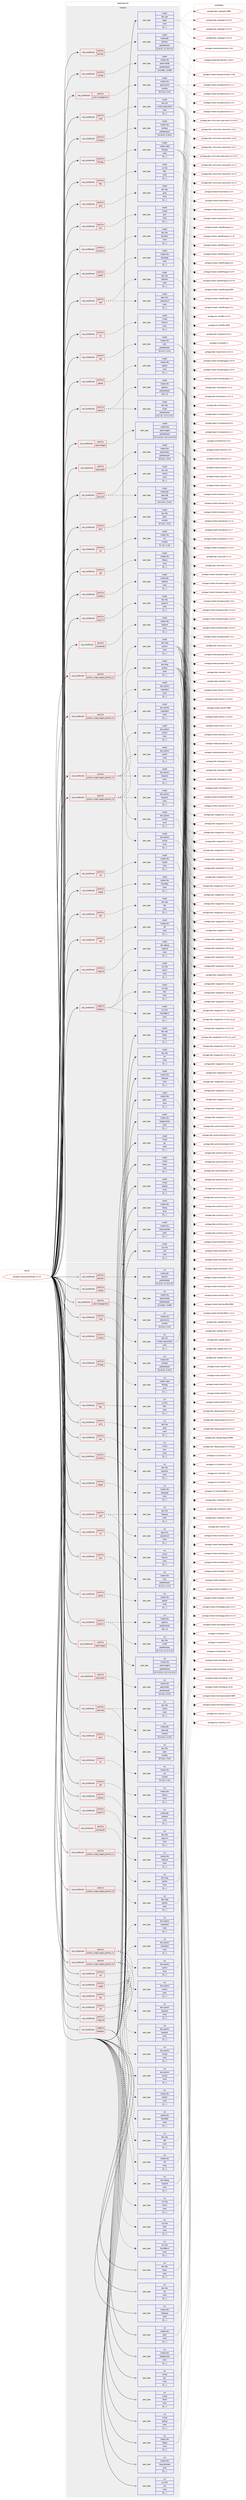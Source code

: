 digraph prolog {

# *************
# Graph options
# *************

newrank=true;
concentrate=true;
compound=true;
graph [rankdir=LR,fontname=Helvetica,fontsize=10,ranksep=1.5];#, ranksep=2.5, nodesep=0.2];
edge  [arrowhead=vee];
node  [fontname=Helvetica,fontsize=10];

# **********
# The ebuild
# **********

subgraph cluster_leftcol {
color=gray;
label=<<i>ebuild</i>>;
id [label="portage://media-gfx/blender-3.3.15", color=red, width=4, href="../media-gfx/blender-3.3.15.svg"];
}

# ****************
# The dependencies
# ****************

subgraph cluster_midcol {
color=gray;
label=<<i>dependencies</i>>;
subgraph cluster_compile {
fillcolor="#eeeeee";
style=filled;
label=<<i>compile</i>>;
subgraph cond74822 {
dependency294232 [label=<<TABLE BORDER="0" CELLBORDER="1" CELLSPACING="0" CELLPADDING="4"><TR><TD ROWSPAN="3" CELLPADDING="10">use_conditional</TD></TR><TR><TD>negative</TD></TR><TR><TD>headless</TD></TR></TABLE>>, shape=none, color=red];
subgraph pack217052 {
dependency294233 [label=<<TABLE BORDER="0" CELLBORDER="1" CELLSPACING="0" CELLPADDING="4" WIDTH="220"><TR><TD ROWSPAN="6" CELLPADDING="30">pack_dep</TD></TR><TR><TD WIDTH="110">install</TD></TR><TR><TD>x11-libs</TD></TR><TR><TD>libX11</TD></TR><TR><TD>none</TD></TR><TR><TD>[[],,,,]</TD></TR></TABLE>>, shape=none, color=blue];
}
dependency294232:e -> dependency294233:w [weight=20,style="dashed",arrowhead="vee"];
subgraph pack217053 {
dependency294234 [label=<<TABLE BORDER="0" CELLBORDER="1" CELLSPACING="0" CELLPADDING="4" WIDTH="220"><TR><TD ROWSPAN="6" CELLPADDING="30">pack_dep</TD></TR><TR><TD WIDTH="110">install</TD></TR><TR><TD>x11-libs</TD></TR><TR><TD>libXi</TD></TR><TR><TD>none</TD></TR><TR><TD>[[],,,,]</TD></TR></TABLE>>, shape=none, color=blue];
}
dependency294232:e -> dependency294234:w [weight=20,style="dashed",arrowhead="vee"];
subgraph pack217054 {
dependency294235 [label=<<TABLE BORDER="0" CELLBORDER="1" CELLSPACING="0" CELLPADDING="4" WIDTH="220"><TR><TD ROWSPAN="6" CELLPADDING="30">pack_dep</TD></TR><TR><TD WIDTH="110">install</TD></TR><TR><TD>x11-libs</TD></TR><TR><TD>libXxf86vm</TD></TR><TR><TD>none</TD></TR><TR><TD>[[],,,,]</TD></TR></TABLE>>, shape=none, color=blue];
}
dependency294232:e -> dependency294235:w [weight=20,style="dashed",arrowhead="vee"];
}
id:e -> dependency294232:w [weight=20,style="solid",arrowhead="vee"];
subgraph cond74823 {
dependency294236 [label=<<TABLE BORDER="0" CELLBORDER="1" CELLSPACING="0" CELLPADDING="4"><TR><TD ROWSPAN="3" CELLPADDING="10">use_conditional</TD></TR><TR><TD>positive</TD></TR><TR><TD>alembic</TD></TR></TABLE>>, shape=none, color=red];
subgraph pack217055 {
dependency294237 [label=<<TABLE BORDER="0" CELLBORDER="1" CELLSPACING="0" CELLPADDING="4" WIDTH="220"><TR><TD ROWSPAN="6" CELLPADDING="30">pack_dep</TD></TR><TR><TD WIDTH="110">install</TD></TR><TR><TD>media-gfx</TD></TR><TR><TD>alembic</TD></TR><TR><TD>greaterequal</TD></TR><TR><TD>[[1,8,3],,-r2,1.8.3-r2]</TD></TR></TABLE>>, shape=none, color=blue];
}
dependency294236:e -> dependency294237:w [weight=20,style="dashed",arrowhead="vee"];
}
id:e -> dependency294236:w [weight=20,style="solid",arrowhead="vee"];
subgraph cond74824 {
dependency294238 [label=<<TABLE BORDER="0" CELLBORDER="1" CELLSPACING="0" CELLPADDING="4"><TR><TD ROWSPAN="3" CELLPADDING="10">use_conditional</TD></TR><TR><TD>positive</TD></TR><TR><TD>collada</TD></TR></TABLE>>, shape=none, color=red];
subgraph pack217056 {
dependency294239 [label=<<TABLE BORDER="0" CELLBORDER="1" CELLSPACING="0" CELLPADDING="4" WIDTH="220"><TR><TD ROWSPAN="6" CELLPADDING="30">pack_dep</TD></TR><TR><TD WIDTH="110">install</TD></TR><TR><TD>media-libs</TD></TR><TR><TD>opencollada</TD></TR><TR><TD>greaterequal</TD></TR><TR><TD>[[1,6,68],,,1.6.68]</TD></TR></TABLE>>, shape=none, color=blue];
}
dependency294238:e -> dependency294239:w [weight=20,style="dashed",arrowhead="vee"];
}
id:e -> dependency294238:w [weight=20,style="solid",arrowhead="vee"];
subgraph cond74825 {
dependency294240 [label=<<TABLE BORDER="0" CELLBORDER="1" CELLSPACING="0" CELLPADDING="4"><TR><TD ROWSPAN="3" CELLPADDING="10">use_conditional</TD></TR><TR><TD>positive</TD></TR><TR><TD>color-management</TD></TR></TABLE>>, shape=none, color=red];
subgraph pack217057 {
dependency294241 [label=<<TABLE BORDER="0" CELLBORDER="1" CELLSPACING="0" CELLPADDING="4" WIDTH="220"><TR><TD ROWSPAN="6" CELLPADDING="30">pack_dep</TD></TR><TR><TD WIDTH="110">install</TD></TR><TR><TD>media-libs</TD></TR><TR><TD>opencolorio</TD></TR><TR><TD>smaller</TD></TR><TR><TD>[[2,3,0],,,2.3.0]</TD></TR></TABLE>>, shape=none, color=blue];
}
dependency294240:e -> dependency294241:w [weight=20,style="dashed",arrowhead="vee"];
}
id:e -> dependency294240:w [weight=20,style="solid",arrowhead="vee"];
subgraph cond74826 {
dependency294242 [label=<<TABLE BORDER="0" CELLBORDER="1" CELLSPACING="0" CELLPADDING="4"><TR><TD ROWSPAN="3" CELLPADDING="10">use_conditional</TD></TR><TR><TD>positive</TD></TR><TR><TD>cuda</TD></TR></TABLE>>, shape=none, color=red];
subgraph pack217058 {
dependency294243 [label=<<TABLE BORDER="0" CELLBORDER="1" CELLSPACING="0" CELLPADDING="4" WIDTH="220"><TR><TD ROWSPAN="6" CELLPADDING="30">pack_dep</TD></TR><TR><TD WIDTH="110">install</TD></TR><TR><TD>dev-util</TD></TR><TR><TD>nvidia-cuda-toolkit</TD></TR><TR><TD>none</TD></TR><TR><TD>[[],,,,]</TD></TR></TABLE>>, shape=none, color=blue];
}
dependency294242:e -> dependency294243:w [weight=20,style="dashed",arrowhead="vee"];
}
id:e -> dependency294242:w [weight=20,style="solid",arrowhead="vee"];
subgraph cond74827 {
dependency294244 [label=<<TABLE BORDER="0" CELLBORDER="1" CELLSPACING="0" CELLPADDING="4"><TR><TD ROWSPAN="3" CELLPADDING="10">use_conditional</TD></TR><TR><TD>positive</TD></TR><TR><TD>embree</TD></TR></TABLE>>, shape=none, color=red];
subgraph pack217059 {
dependency294245 [label=<<TABLE BORDER="0" CELLBORDER="1" CELLSPACING="0" CELLPADDING="4" WIDTH="220"><TR><TD ROWSPAN="6" CELLPADDING="30">pack_dep</TD></TR><TR><TD WIDTH="110">install</TD></TR><TR><TD>media-libs</TD></TR><TR><TD>embree</TD></TR><TR><TD>greaterequal</TD></TR><TR><TD>[[3,10,0],,,3.10.0]</TD></TR></TABLE>>, shape=none, color=blue];
}
dependency294244:e -> dependency294245:w [weight=20,style="dashed",arrowhead="vee"];
}
id:e -> dependency294244:w [weight=20,style="solid",arrowhead="vee"];
subgraph cond74828 {
dependency294246 [label=<<TABLE BORDER="0" CELLBORDER="1" CELLSPACING="0" CELLPADDING="4"><TR><TD ROWSPAN="3" CELLPADDING="10">use_conditional</TD></TR><TR><TD>positive</TD></TR><TR><TD>ffmpeg</TD></TR></TABLE>>, shape=none, color=red];
subgraph pack217060 {
dependency294247 [label=<<TABLE BORDER="0" CELLBORDER="1" CELLSPACING="0" CELLPADDING="4" WIDTH="220"><TR><TD ROWSPAN="6" CELLPADDING="30">pack_dep</TD></TR><TR><TD WIDTH="110">install</TD></TR><TR><TD>media-video</TD></TR><TR><TD>ffmpeg</TD></TR><TR><TD>none</TD></TR><TR><TD>[[],,,,]</TD></TR></TABLE>>, shape=none, color=blue];
}
dependency294246:e -> dependency294247:w [weight=20,style="dashed",arrowhead="vee"];
}
id:e -> dependency294246:w [weight=20,style="solid",arrowhead="vee"];
subgraph cond74829 {
dependency294248 [label=<<TABLE BORDER="0" CELLBORDER="1" CELLSPACING="0" CELLPADDING="4"><TR><TD ROWSPAN="3" CELLPADDING="10">use_conditional</TD></TR><TR><TD>positive</TD></TR><TR><TD>fftw</TD></TR></TABLE>>, shape=none, color=red];
subgraph pack217061 {
dependency294249 [label=<<TABLE BORDER="0" CELLBORDER="1" CELLSPACING="0" CELLPADDING="4" WIDTH="220"><TR><TD ROWSPAN="6" CELLPADDING="30">pack_dep</TD></TR><TR><TD WIDTH="110">install</TD></TR><TR><TD>sci-libs</TD></TR><TR><TD>fftw</TD></TR><TR><TD>none</TD></TR><TR><TD>[[],,,,]</TD></TR></TABLE>>, shape=none, color=blue];
}
dependency294248:e -> dependency294249:w [weight=20,style="dashed",arrowhead="vee"];
}
id:e -> dependency294248:w [weight=20,style="solid",arrowhead="vee"];
subgraph cond74830 {
dependency294250 [label=<<TABLE BORDER="0" CELLBORDER="1" CELLSPACING="0" CELLPADDING="4"><TR><TD ROWSPAN="3" CELLPADDING="10">use_conditional</TD></TR><TR><TD>positive</TD></TR><TR><TD>gmp</TD></TR></TABLE>>, shape=none, color=red];
subgraph pack217062 {
dependency294251 [label=<<TABLE BORDER="0" CELLBORDER="1" CELLSPACING="0" CELLPADDING="4" WIDTH="220"><TR><TD ROWSPAN="6" CELLPADDING="30">pack_dep</TD></TR><TR><TD WIDTH="110">install</TD></TR><TR><TD>dev-libs</TD></TR><TR><TD>gmp</TD></TR><TR><TD>none</TD></TR><TR><TD>[[],,,,]</TD></TR></TABLE>>, shape=none, color=blue];
}
dependency294250:e -> dependency294251:w [weight=20,style="dashed",arrowhead="vee"];
}
id:e -> dependency294250:w [weight=20,style="solid",arrowhead="vee"];
subgraph cond74831 {
dependency294252 [label=<<TABLE BORDER="0" CELLBORDER="1" CELLSPACING="0" CELLPADDING="4"><TR><TD ROWSPAN="3" CELLPADDING="10">use_conditional</TD></TR><TR><TD>positive</TD></TR><TR><TD>jack</TD></TR></TABLE>>, shape=none, color=red];
subgraph pack217063 {
dependency294253 [label=<<TABLE BORDER="0" CELLBORDER="1" CELLSPACING="0" CELLPADDING="4" WIDTH="220"><TR><TD ROWSPAN="6" CELLPADDING="30">pack_dep</TD></TR><TR><TD WIDTH="110">install</TD></TR><TR><TD>virtual</TD></TR><TR><TD>jack</TD></TR><TR><TD>none</TD></TR><TR><TD>[[],,,,]</TD></TR></TABLE>>, shape=none, color=blue];
}
dependency294252:e -> dependency294253:w [weight=20,style="dashed",arrowhead="vee"];
}
id:e -> dependency294252:w [weight=20,style="solid",arrowhead="vee"];
subgraph cond74832 {
dependency294254 [label=<<TABLE BORDER="0" CELLBORDER="1" CELLSPACING="0" CELLPADDING="4"><TR><TD ROWSPAN="3" CELLPADDING="10">use_conditional</TD></TR><TR><TD>positive</TD></TR><TR><TD>jemalloc</TD></TR></TABLE>>, shape=none, color=red];
subgraph pack217064 {
dependency294255 [label=<<TABLE BORDER="0" CELLBORDER="1" CELLSPACING="0" CELLPADDING="4" WIDTH="220"><TR><TD ROWSPAN="6" CELLPADDING="30">pack_dep</TD></TR><TR><TD WIDTH="110">install</TD></TR><TR><TD>dev-libs</TD></TR><TR><TD>jemalloc</TD></TR><TR><TD>none</TD></TR><TR><TD>[[],,,,]</TD></TR></TABLE>>, shape=none, color=blue];
}
dependency294254:e -> dependency294255:w [weight=20,style="dashed",arrowhead="vee"];
}
id:e -> dependency294254:w [weight=20,style="solid",arrowhead="vee"];
subgraph cond74833 {
dependency294256 [label=<<TABLE BORDER="0" CELLBORDER="1" CELLSPACING="0" CELLPADDING="4"><TR><TD ROWSPAN="3" CELLPADDING="10">use_conditional</TD></TR><TR><TD>positive</TD></TR><TR><TD>jpeg2k</TD></TR></TABLE>>, shape=none, color=red];
subgraph pack217065 {
dependency294257 [label=<<TABLE BORDER="0" CELLBORDER="1" CELLSPACING="0" CELLPADDING="4" WIDTH="220"><TR><TD ROWSPAN="6" CELLPADDING="30">pack_dep</TD></TR><TR><TD WIDTH="110">install</TD></TR><TR><TD>media-libs</TD></TR><TR><TD>openjpeg</TD></TR><TR><TD>none</TD></TR><TR><TD>[[],,,,]</TD></TR></TABLE>>, shape=none, color=blue];
}
dependency294256:e -> dependency294257:w [weight=20,style="dashed",arrowhead="vee"];
}
id:e -> dependency294256:w [weight=20,style="solid",arrowhead="vee"];
subgraph cond74834 {
dependency294258 [label=<<TABLE BORDER="0" CELLBORDER="1" CELLSPACING="0" CELLPADDING="4"><TR><TD ROWSPAN="3" CELLPADDING="10">use_conditional</TD></TR><TR><TD>positive</TD></TR><TR><TD>ndof</TD></TR></TABLE>>, shape=none, color=red];
subgraph pack217066 {
dependency294259 [label=<<TABLE BORDER="0" CELLBORDER="1" CELLSPACING="0" CELLPADDING="4" WIDTH="220"><TR><TD ROWSPAN="6" CELLPADDING="30">pack_dep</TD></TR><TR><TD WIDTH="110">install</TD></TR><TR><TD>app-misc</TD></TR><TR><TD>spacenavd</TD></TR><TR><TD>none</TD></TR><TR><TD>[[],,,,]</TD></TR></TABLE>>, shape=none, color=blue];
}
dependency294258:e -> dependency294259:w [weight=20,style="dashed",arrowhead="vee"];
subgraph pack217067 {
dependency294260 [label=<<TABLE BORDER="0" CELLBORDER="1" CELLSPACING="0" CELLPADDING="4" WIDTH="220"><TR><TD ROWSPAN="6" CELLPADDING="30">pack_dep</TD></TR><TR><TD WIDTH="110">install</TD></TR><TR><TD>dev-libs</TD></TR><TR><TD>libspnav</TD></TR><TR><TD>none</TD></TR><TR><TD>[[],,,,]</TD></TR></TABLE>>, shape=none, color=blue];
}
dependency294258:e -> dependency294260:w [weight=20,style="dashed",arrowhead="vee"];
}
id:e -> dependency294258:w [weight=20,style="solid",arrowhead="vee"];
subgraph cond74835 {
dependency294261 [label=<<TABLE BORDER="0" CELLBORDER="1" CELLSPACING="0" CELLPADDING="4"><TR><TD ROWSPAN="3" CELLPADDING="10">use_conditional</TD></TR><TR><TD>positive</TD></TR><TR><TD>nls</TD></TR></TABLE>>, shape=none, color=red];
subgraph pack217068 {
dependency294262 [label=<<TABLE BORDER="0" CELLBORDER="1" CELLSPACING="0" CELLPADDING="4" WIDTH="220"><TR><TD ROWSPAN="6" CELLPADDING="30">pack_dep</TD></TR><TR><TD WIDTH="110">install</TD></TR><TR><TD>virtual</TD></TR><TR><TD>libiconv</TD></TR><TR><TD>none</TD></TR><TR><TD>[[],,,,]</TD></TR></TABLE>>, shape=none, color=blue];
}
dependency294261:e -> dependency294262:w [weight=20,style="dashed",arrowhead="vee"];
}
id:e -> dependency294261:w [weight=20,style="solid",arrowhead="vee"];
subgraph cond74836 {
dependency294263 [label=<<TABLE BORDER="0" CELLBORDER="1" CELLSPACING="0" CELLPADDING="4"><TR><TD ROWSPAN="3" CELLPADDING="10">use_conditional</TD></TR><TR><TD>positive</TD></TR><TR><TD>oidn</TD></TR></TABLE>>, shape=none, color=red];
subgraph pack217069 {
dependency294264 [label=<<TABLE BORDER="0" CELLBORDER="1" CELLSPACING="0" CELLPADDING="4" WIDTH="220"><TR><TD ROWSPAN="6" CELLPADDING="30">pack_dep</TD></TR><TR><TD WIDTH="110">install</TD></TR><TR><TD>media-libs</TD></TR><TR><TD>oidn</TD></TR><TR><TD>greaterequal</TD></TR><TR><TD>[[1,4,1],,,1.4.1]</TD></TR></TABLE>>, shape=none, color=blue];
}
dependency294263:e -> dependency294264:w [weight=20,style="dashed",arrowhead="vee"];
}
id:e -> dependency294263:w [weight=20,style="solid",arrowhead="vee"];
subgraph cond74837 {
dependency294265 [label=<<TABLE BORDER="0" CELLBORDER="1" CELLSPACING="0" CELLPADDING="4"><TR><TD ROWSPAN="3" CELLPADDING="10">use_conditional</TD></TR><TR><TD>positive</TD></TR><TR><TD>openal</TD></TR></TABLE>>, shape=none, color=red];
subgraph pack217070 {
dependency294266 [label=<<TABLE BORDER="0" CELLBORDER="1" CELLSPACING="0" CELLPADDING="4" WIDTH="220"><TR><TD ROWSPAN="6" CELLPADDING="30">pack_dep</TD></TR><TR><TD WIDTH="110">install</TD></TR><TR><TD>media-libs</TD></TR><TR><TD>openal</TD></TR><TR><TD>none</TD></TR><TR><TD>[[],,,,]</TD></TR></TABLE>>, shape=none, color=blue];
}
dependency294265:e -> dependency294266:w [weight=20,style="dashed",arrowhead="vee"];
}
id:e -> dependency294265:w [weight=20,style="solid",arrowhead="vee"];
subgraph cond74838 {
dependency294267 [label=<<TABLE BORDER="0" CELLBORDER="1" CELLSPACING="0" CELLPADDING="4"><TR><TD ROWSPAN="3" CELLPADDING="10">use_conditional</TD></TR><TR><TD>positive</TD></TR><TR><TD>openexr</TD></TR></TABLE>>, shape=none, color=red];
subgraph pack217071 {
dependency294268 [label=<<TABLE BORDER="0" CELLBORDER="1" CELLSPACING="0" CELLPADDING="4" WIDTH="220"><TR><TD ROWSPAN="6" CELLPADDING="30">pack_dep</TD></TR><TR><TD WIDTH="110">install</TD></TR><TR><TD>dev-libs</TD></TR><TR><TD>imath</TD></TR><TR><TD>greaterequal</TD></TR><TR><TD>[[3,1,4],,-r2,3.1.4-r2]</TD></TR></TABLE>>, shape=none, color=blue];
}
dependency294267:e -> dependency294268:w [weight=20,style="dashed",arrowhead="vee"];
subgraph pack217072 {
dependency294269 [label=<<TABLE BORDER="0" CELLBORDER="1" CELLSPACING="0" CELLPADDING="4" WIDTH="220"><TR><TD ROWSPAN="6" CELLPADDING="30">pack_dep</TD></TR><TR><TD WIDTH="110">install</TD></TR><TR><TD>media-libs</TD></TR><TR><TD>openexr</TD></TR><TR><TD>greaterequal</TD></TR><TR><TD>[[3],,,3]</TD></TR></TABLE>>, shape=none, color=blue];
}
dependency294267:e -> dependency294269:w [weight=20,style="dashed",arrowhead="vee"];
}
id:e -> dependency294267:w [weight=20,style="solid",arrowhead="vee"];
subgraph cond74839 {
dependency294270 [label=<<TABLE BORDER="0" CELLBORDER="1" CELLSPACING="0" CELLPADDING="4"><TR><TD ROWSPAN="3" CELLPADDING="10">use_conditional</TD></TR><TR><TD>positive</TD></TR><TR><TD>openimageio</TD></TR></TABLE>>, shape=none, color=red];
subgraph pack217073 {
dependency294271 [label=<<TABLE BORDER="0" CELLBORDER="1" CELLSPACING="0" CELLPADDING="4" WIDTH="220"><TR><TD ROWSPAN="6" CELLPADDING="30">pack_dep</TD></TR><TR><TD WIDTH="110">install</TD></TR><TR><TD>media-libs</TD></TR><TR><TD>openimageio</TD></TR><TR><TD>greaterequal</TD></TR><TR><TD>[[2,3,12,0],,-r3,2.3.12.0-r3]</TD></TR></TABLE>>, shape=none, color=blue];
}
dependency294270:e -> dependency294271:w [weight=20,style="dashed",arrowhead="vee"];
}
id:e -> dependency294270:w [weight=20,style="solid",arrowhead="vee"];
subgraph cond74840 {
dependency294272 [label=<<TABLE BORDER="0" CELLBORDER="1" CELLSPACING="0" CELLPADDING="4"><TR><TD ROWSPAN="3" CELLPADDING="10">use_conditional</TD></TR><TR><TD>positive</TD></TR><TR><TD>opensubdiv</TD></TR></TABLE>>, shape=none, color=red];
subgraph pack217074 {
dependency294273 [label=<<TABLE BORDER="0" CELLBORDER="1" CELLSPACING="0" CELLPADDING="4" WIDTH="220"><TR><TD ROWSPAN="6" CELLPADDING="30">pack_dep</TD></TR><TR><TD WIDTH="110">install</TD></TR><TR><TD>media-libs</TD></TR><TR><TD>opensubdiv</TD></TR><TR><TD>greaterequal</TD></TR><TR><TD>[[3,4,0],,,3.4.0]</TD></TR></TABLE>>, shape=none, color=blue];
}
dependency294272:e -> dependency294273:w [weight=20,style="dashed",arrowhead="vee"];
}
id:e -> dependency294272:w [weight=20,style="solid",arrowhead="vee"];
subgraph cond74841 {
dependency294274 [label=<<TABLE BORDER="0" CELLBORDER="1" CELLSPACING="0" CELLPADDING="4"><TR><TD ROWSPAN="3" CELLPADDING="10">use_conditional</TD></TR><TR><TD>positive</TD></TR><TR><TD>openvdb</TD></TR></TABLE>>, shape=none, color=red];
subgraph pack217075 {
dependency294275 [label=<<TABLE BORDER="0" CELLBORDER="1" CELLSPACING="0" CELLPADDING="4" WIDTH="220"><TR><TD ROWSPAN="6" CELLPADDING="30">pack_dep</TD></TR><TR><TD WIDTH="110">install</TD></TR><TR><TD>media-gfx</TD></TR><TR><TD>openvdb</TD></TR><TR><TD>smaller</TD></TR><TR><TD>[[11,0,0],,,11.0.0]</TD></TR></TABLE>>, shape=none, color=blue];
}
dependency294274:e -> dependency294275:w [weight=20,style="dashed",arrowhead="vee"];
subgraph pack217076 {
dependency294276 [label=<<TABLE BORDER="0" CELLBORDER="1" CELLSPACING="0" CELLPADDING="4" WIDTH="220"><TR><TD ROWSPAN="6" CELLPADDING="30">pack_dep</TD></TR><TR><TD WIDTH="110">install</TD></TR><TR><TD>dev-libs</TD></TR><TR><TD>c-blosc</TD></TR><TR><TD>none</TD></TR><TR><TD>[[],,,,]</TD></TR></TABLE>>, shape=none, color=blue];
}
dependency294274:e -> dependency294276:w [weight=20,style="dashed",arrowhead="vee"];
}
id:e -> dependency294274:w [weight=20,style="solid",arrowhead="vee"];
subgraph cond74842 {
dependency294277 [label=<<TABLE BORDER="0" CELLBORDER="1" CELLSPACING="0" CELLPADDING="4"><TR><TD ROWSPAN="3" CELLPADDING="10">use_conditional</TD></TR><TR><TD>positive</TD></TR><TR><TD>optix</TD></TR></TABLE>>, shape=none, color=red];
subgraph pack217077 {
dependency294278 [label=<<TABLE BORDER="0" CELLBORDER="1" CELLSPACING="0" CELLPADDING="4" WIDTH="220"><TR><TD ROWSPAN="6" CELLPADDING="30">pack_dep</TD></TR><TR><TD WIDTH="110">install</TD></TR><TR><TD>dev-libs</TD></TR><TR><TD>optix</TD></TR><TR><TD>smaller</TD></TR><TR><TD>[[7,5,0],,,7.5.0]</TD></TR></TABLE>>, shape=none, color=blue];
}
dependency294277:e -> dependency294278:w [weight=20,style="dashed",arrowhead="vee"];
}
id:e -> dependency294277:w [weight=20,style="solid",arrowhead="vee"];
subgraph cond74843 {
dependency294279 [label=<<TABLE BORDER="0" CELLBORDER="1" CELLSPACING="0" CELLPADDING="4"><TR><TD ROWSPAN="3" CELLPADDING="10">use_conditional</TD></TR><TR><TD>positive</TD></TR><TR><TD>osl</TD></TR></TABLE>>, shape=none, color=red];
subgraph pack217078 {
dependency294280 [label=<<TABLE BORDER="0" CELLBORDER="1" CELLSPACING="0" CELLPADDING="4" WIDTH="220"><TR><TD ROWSPAN="6" CELLPADDING="30">pack_dep</TD></TR><TR><TD WIDTH="110">install</TD></TR><TR><TD>media-libs</TD></TR><TR><TD>osl</TD></TR><TR><TD>smaller</TD></TR><TR><TD>[[1,13],,,1.13]</TD></TR></TABLE>>, shape=none, color=blue];
}
dependency294279:e -> dependency294280:w [weight=20,style="dashed",arrowhead="vee"];
}
id:e -> dependency294279:w [weight=20,style="solid",arrowhead="vee"];
subgraph cond74844 {
dependency294281 [label=<<TABLE BORDER="0" CELLBORDER="1" CELLSPACING="0" CELLPADDING="4"><TR><TD ROWSPAN="3" CELLPADDING="10">use_conditional</TD></TR><TR><TD>positive</TD></TR><TR><TD>pdf</TD></TR></TABLE>>, shape=none, color=red];
subgraph pack217079 {
dependency294282 [label=<<TABLE BORDER="0" CELLBORDER="1" CELLSPACING="0" CELLPADDING="4" WIDTH="220"><TR><TD ROWSPAN="6" CELLPADDING="30">pack_dep</TD></TR><TR><TD WIDTH="110">install</TD></TR><TR><TD>media-libs</TD></TR><TR><TD>libharu</TD></TR><TR><TD>none</TD></TR><TR><TD>[[],,,,]</TD></TR></TABLE>>, shape=none, color=blue];
}
dependency294281:e -> dependency294282:w [weight=20,style="dashed",arrowhead="vee"];
}
id:e -> dependency294281:w [weight=20,style="solid",arrowhead="vee"];
subgraph cond74845 {
dependency294283 [label=<<TABLE BORDER="0" CELLBORDER="1" CELLSPACING="0" CELLPADDING="4"><TR><TD ROWSPAN="3" CELLPADDING="10">use_conditional</TD></TR><TR><TD>positive</TD></TR><TR><TD>potrace</TD></TR></TABLE>>, shape=none, color=red];
subgraph pack217080 {
dependency294284 [label=<<TABLE BORDER="0" CELLBORDER="1" CELLSPACING="0" CELLPADDING="4" WIDTH="220"><TR><TD ROWSPAN="6" CELLPADDING="30">pack_dep</TD></TR><TR><TD WIDTH="110">install</TD></TR><TR><TD>media-gfx</TD></TR><TR><TD>potrace</TD></TR><TR><TD>none</TD></TR><TR><TD>[[],,,,]</TD></TR></TABLE>>, shape=none, color=blue];
}
dependency294283:e -> dependency294284:w [weight=20,style="dashed",arrowhead="vee"];
}
id:e -> dependency294283:w [weight=20,style="solid",arrowhead="vee"];
subgraph cond74846 {
dependency294285 [label=<<TABLE BORDER="0" CELLBORDER="1" CELLSPACING="0" CELLPADDING="4"><TR><TD ROWSPAN="3" CELLPADDING="10">use_conditional</TD></TR><TR><TD>positive</TD></TR><TR><TD>pugixml</TD></TR></TABLE>>, shape=none, color=red];
subgraph pack217081 {
dependency294286 [label=<<TABLE BORDER="0" CELLBORDER="1" CELLSPACING="0" CELLPADDING="4" WIDTH="220"><TR><TD ROWSPAN="6" CELLPADDING="30">pack_dep</TD></TR><TR><TD WIDTH="110">install</TD></TR><TR><TD>dev-libs</TD></TR><TR><TD>pugixml</TD></TR><TR><TD>none</TD></TR><TR><TD>[[],,,,]</TD></TR></TABLE>>, shape=none, color=blue];
}
dependency294285:e -> dependency294286:w [weight=20,style="dashed",arrowhead="vee"];
}
id:e -> dependency294285:w [weight=20,style="solid",arrowhead="vee"];
subgraph cond74847 {
dependency294287 [label=<<TABLE BORDER="0" CELLBORDER="1" CELLSPACING="0" CELLPADDING="4"><TR><TD ROWSPAN="3" CELLPADDING="10">use_conditional</TD></TR><TR><TD>positive</TD></TR><TR><TD>pulseaudio</TD></TR></TABLE>>, shape=none, color=red];
subgraph pack217082 {
dependency294288 [label=<<TABLE BORDER="0" CELLBORDER="1" CELLSPACING="0" CELLPADDING="4" WIDTH="220"><TR><TD ROWSPAN="6" CELLPADDING="30">pack_dep</TD></TR><TR><TD WIDTH="110">install</TD></TR><TR><TD>media-libs</TD></TR><TR><TD>libpulse</TD></TR><TR><TD>none</TD></TR><TR><TD>[[],,,,]</TD></TR></TABLE>>, shape=none, color=blue];
}
dependency294287:e -> dependency294288:w [weight=20,style="dashed",arrowhead="vee"];
}
id:e -> dependency294287:w [weight=20,style="solid",arrowhead="vee"];
subgraph cond74848 {
dependency294289 [label=<<TABLE BORDER="0" CELLBORDER="1" CELLSPACING="0" CELLPADDING="4"><TR><TD ROWSPAN="3" CELLPADDING="10">use_conditional</TD></TR><TR><TD>positive</TD></TR><TR><TD>python_single_target_python3_10</TD></TR></TABLE>>, shape=none, color=red];
subgraph pack217083 {
dependency294290 [label=<<TABLE BORDER="0" CELLBORDER="1" CELLSPACING="0" CELLPADDING="4" WIDTH="220"><TR><TD ROWSPAN="6" CELLPADDING="30">pack_dep</TD></TR><TR><TD WIDTH="110">install</TD></TR><TR><TD>dev-lang</TD></TR><TR><TD>python</TD></TR><TR><TD>none</TD></TR><TR><TD>[[],,,,]</TD></TR></TABLE>>, shape=none, color=blue];
}
dependency294289:e -> dependency294290:w [weight=20,style="dashed",arrowhead="vee"];
}
id:e -> dependency294289:w [weight=20,style="solid",arrowhead="vee"];
subgraph cond74849 {
dependency294291 [label=<<TABLE BORDER="0" CELLBORDER="1" CELLSPACING="0" CELLPADDING="4"><TR><TD ROWSPAN="3" CELLPADDING="10">use_conditional</TD></TR><TR><TD>positive</TD></TR><TR><TD>python_single_target_python3_10</TD></TR></TABLE>>, shape=none, color=red];
subgraph pack217084 {
dependency294292 [label=<<TABLE BORDER="0" CELLBORDER="1" CELLSPACING="0" CELLPADDING="4" WIDTH="220"><TR><TD ROWSPAN="6" CELLPADDING="30">pack_dep</TD></TR><TR><TD WIDTH="110">install</TD></TR><TR><TD>dev-python</TD></TR><TR><TD>cython</TD></TR><TR><TD>none</TD></TR><TR><TD>[[],,,,]</TD></TR></TABLE>>, shape=none, color=blue];
}
dependency294291:e -> dependency294292:w [weight=20,style="dashed",arrowhead="vee"];
subgraph pack217085 {
dependency294293 [label=<<TABLE BORDER="0" CELLBORDER="1" CELLSPACING="0" CELLPADDING="4" WIDTH="220"><TR><TD ROWSPAN="6" CELLPADDING="30">pack_dep</TD></TR><TR><TD WIDTH="110">install</TD></TR><TR><TD>dev-python</TD></TR><TR><TD>numpy</TD></TR><TR><TD>none</TD></TR><TR><TD>[[],,,,]</TD></TR></TABLE>>, shape=none, color=blue];
}
dependency294291:e -> dependency294293:w [weight=20,style="dashed",arrowhead="vee"];
subgraph pack217086 {
dependency294294 [label=<<TABLE BORDER="0" CELLBORDER="1" CELLSPACING="0" CELLPADDING="4" WIDTH="220"><TR><TD ROWSPAN="6" CELLPADDING="30">pack_dep</TD></TR><TR><TD WIDTH="110">install</TD></TR><TR><TD>dev-python</TD></TR><TR><TD>zstandard</TD></TR><TR><TD>none</TD></TR><TR><TD>[[],,,,]</TD></TR></TABLE>>, shape=none, color=blue];
}
dependency294291:e -> dependency294294:w [weight=20,style="dashed",arrowhead="vee"];
subgraph pack217087 {
dependency294295 [label=<<TABLE BORDER="0" CELLBORDER="1" CELLSPACING="0" CELLPADDING="4" WIDTH="220"><TR><TD ROWSPAN="6" CELLPADDING="30">pack_dep</TD></TR><TR><TD WIDTH="110">install</TD></TR><TR><TD>dev-python</TD></TR><TR><TD>requests</TD></TR><TR><TD>none</TD></TR><TR><TD>[[],,,,]</TD></TR></TABLE>>, shape=none, color=blue];
}
dependency294291:e -> dependency294295:w [weight=20,style="dashed",arrowhead="vee"];
}
id:e -> dependency294291:w [weight=20,style="solid",arrowhead="vee"];
subgraph cond74850 {
dependency294296 [label=<<TABLE BORDER="0" CELLBORDER="1" CELLSPACING="0" CELLPADDING="4"><TR><TD ROWSPAN="3" CELLPADDING="10">use_conditional</TD></TR><TR><TD>positive</TD></TR><TR><TD>python_single_target_python3_11</TD></TR></TABLE>>, shape=none, color=red];
subgraph pack217088 {
dependency294297 [label=<<TABLE BORDER="0" CELLBORDER="1" CELLSPACING="0" CELLPADDING="4" WIDTH="220"><TR><TD ROWSPAN="6" CELLPADDING="30">pack_dep</TD></TR><TR><TD WIDTH="110">install</TD></TR><TR><TD>dev-lang</TD></TR><TR><TD>python</TD></TR><TR><TD>none</TD></TR><TR><TD>[[],,,,]</TD></TR></TABLE>>, shape=none, color=blue];
}
dependency294296:e -> dependency294297:w [weight=20,style="dashed",arrowhead="vee"];
}
id:e -> dependency294296:w [weight=20,style="solid",arrowhead="vee"];
subgraph cond74851 {
dependency294298 [label=<<TABLE BORDER="0" CELLBORDER="1" CELLSPACING="0" CELLPADDING="4"><TR><TD ROWSPAN="3" CELLPADDING="10">use_conditional</TD></TR><TR><TD>positive</TD></TR><TR><TD>python_single_target_python3_11</TD></TR></TABLE>>, shape=none, color=red];
subgraph pack217089 {
dependency294299 [label=<<TABLE BORDER="0" CELLBORDER="1" CELLSPACING="0" CELLPADDING="4" WIDTH="220"><TR><TD ROWSPAN="6" CELLPADDING="30">pack_dep</TD></TR><TR><TD WIDTH="110">install</TD></TR><TR><TD>dev-python</TD></TR><TR><TD>cython</TD></TR><TR><TD>none</TD></TR><TR><TD>[[],,,,]</TD></TR></TABLE>>, shape=none, color=blue];
}
dependency294298:e -> dependency294299:w [weight=20,style="dashed",arrowhead="vee"];
subgraph pack217090 {
dependency294300 [label=<<TABLE BORDER="0" CELLBORDER="1" CELLSPACING="0" CELLPADDING="4" WIDTH="220"><TR><TD ROWSPAN="6" CELLPADDING="30">pack_dep</TD></TR><TR><TD WIDTH="110">install</TD></TR><TR><TD>dev-python</TD></TR><TR><TD>numpy</TD></TR><TR><TD>none</TD></TR><TR><TD>[[],,,,]</TD></TR></TABLE>>, shape=none, color=blue];
}
dependency294298:e -> dependency294300:w [weight=20,style="dashed",arrowhead="vee"];
subgraph pack217091 {
dependency294301 [label=<<TABLE BORDER="0" CELLBORDER="1" CELLSPACING="0" CELLPADDING="4" WIDTH="220"><TR><TD ROWSPAN="6" CELLPADDING="30">pack_dep</TD></TR><TR><TD WIDTH="110">install</TD></TR><TR><TD>dev-python</TD></TR><TR><TD>zstandard</TD></TR><TR><TD>none</TD></TR><TR><TD>[[],,,,]</TD></TR></TABLE>>, shape=none, color=blue];
}
dependency294298:e -> dependency294301:w [weight=20,style="dashed",arrowhead="vee"];
subgraph pack217092 {
dependency294302 [label=<<TABLE BORDER="0" CELLBORDER="1" CELLSPACING="0" CELLPADDING="4" WIDTH="220"><TR><TD ROWSPAN="6" CELLPADDING="30">pack_dep</TD></TR><TR><TD WIDTH="110">install</TD></TR><TR><TD>dev-python</TD></TR><TR><TD>requests</TD></TR><TR><TD>none</TD></TR><TR><TD>[[],,,,]</TD></TR></TABLE>>, shape=none, color=blue];
}
dependency294298:e -> dependency294302:w [weight=20,style="dashed",arrowhead="vee"];
}
id:e -> dependency294298:w [weight=20,style="solid",arrowhead="vee"];
subgraph cond74852 {
dependency294303 [label=<<TABLE BORDER="0" CELLBORDER="1" CELLSPACING="0" CELLPADDING="4"><TR><TD ROWSPAN="3" CELLPADDING="10">use_conditional</TD></TR><TR><TD>positive</TD></TR><TR><TD>sdl</TD></TR></TABLE>>, shape=none, color=red];
subgraph pack217093 {
dependency294304 [label=<<TABLE BORDER="0" CELLBORDER="1" CELLSPACING="0" CELLPADDING="4" WIDTH="220"><TR><TD ROWSPAN="6" CELLPADDING="30">pack_dep</TD></TR><TR><TD WIDTH="110">install</TD></TR><TR><TD>media-libs</TD></TR><TR><TD>libsdl2</TD></TR><TR><TD>none</TD></TR><TR><TD>[[],,,,]</TD></TR></TABLE>>, shape=none, color=blue];
}
dependency294303:e -> dependency294304:w [weight=20,style="dashed",arrowhead="vee"];
}
id:e -> dependency294303:w [weight=20,style="solid",arrowhead="vee"];
subgraph cond74853 {
dependency294305 [label=<<TABLE BORDER="0" CELLBORDER="1" CELLSPACING="0" CELLPADDING="4"><TR><TD ROWSPAN="3" CELLPADDING="10">use_conditional</TD></TR><TR><TD>positive</TD></TR><TR><TD>sndfile</TD></TR></TABLE>>, shape=none, color=red];
subgraph pack217094 {
dependency294306 [label=<<TABLE BORDER="0" CELLBORDER="1" CELLSPACING="0" CELLPADDING="4" WIDTH="220"><TR><TD ROWSPAN="6" CELLPADDING="30">pack_dep</TD></TR><TR><TD WIDTH="110">install</TD></TR><TR><TD>media-libs</TD></TR><TR><TD>libsndfile</TD></TR><TR><TD>none</TD></TR><TR><TD>[[],,,,]</TD></TR></TABLE>>, shape=none, color=blue];
}
dependency294305:e -> dependency294306:w [weight=20,style="dashed",arrowhead="vee"];
}
id:e -> dependency294305:w [weight=20,style="solid",arrowhead="vee"];
subgraph cond74854 {
dependency294307 [label=<<TABLE BORDER="0" CELLBORDER="1" CELLSPACING="0" CELLPADDING="4"><TR><TD ROWSPAN="3" CELLPADDING="10">use_conditional</TD></TR><TR><TD>positive</TD></TR><TR><TD>tbb</TD></TR></TABLE>>, shape=none, color=red];
subgraph pack217095 {
dependency294308 [label=<<TABLE BORDER="0" CELLBORDER="1" CELLSPACING="0" CELLPADDING="4" WIDTH="220"><TR><TD ROWSPAN="6" CELLPADDING="30">pack_dep</TD></TR><TR><TD WIDTH="110">install</TD></TR><TR><TD>dev-cpp</TD></TR><TR><TD>tbb</TD></TR><TR><TD>none</TD></TR><TR><TD>[[],,,,]</TD></TR></TABLE>>, shape=none, color=blue];
}
dependency294307:e -> dependency294308:w [weight=20,style="dashed",arrowhead="vee"];
}
id:e -> dependency294307:w [weight=20,style="solid",arrowhead="vee"];
subgraph cond74855 {
dependency294309 [label=<<TABLE BORDER="0" CELLBORDER="1" CELLSPACING="0" CELLPADDING="4"><TR><TD ROWSPAN="3" CELLPADDING="10">use_conditional</TD></TR><TR><TD>positive</TD></TR><TR><TD>tiff</TD></TR></TABLE>>, shape=none, color=red];
subgraph pack217096 {
dependency294310 [label=<<TABLE BORDER="0" CELLBORDER="1" CELLSPACING="0" CELLPADDING="4" WIDTH="220"><TR><TD ROWSPAN="6" CELLPADDING="30">pack_dep</TD></TR><TR><TD WIDTH="110">install</TD></TR><TR><TD>media-libs</TD></TR><TR><TD>tiff</TD></TR><TR><TD>none</TD></TR><TR><TD>[[],,,,]</TD></TR></TABLE>>, shape=none, color=blue];
}
dependency294309:e -> dependency294310:w [weight=20,style="dashed",arrowhead="vee"];
}
id:e -> dependency294309:w [weight=20,style="solid",arrowhead="vee"];
subgraph cond74856 {
dependency294311 [label=<<TABLE BORDER="0" CELLBORDER="1" CELLSPACING="0" CELLPADDING="4"><TR><TD ROWSPAN="3" CELLPADDING="10">use_conditional</TD></TR><TR><TD>positive</TD></TR><TR><TD>valgrind</TD></TR></TABLE>>, shape=none, color=red];
subgraph pack217097 {
dependency294312 [label=<<TABLE BORDER="0" CELLBORDER="1" CELLSPACING="0" CELLPADDING="4" WIDTH="220"><TR><TD ROWSPAN="6" CELLPADDING="30">pack_dep</TD></TR><TR><TD WIDTH="110">install</TD></TR><TR><TD>dev-debug</TD></TR><TR><TD>valgrind</TD></TR><TR><TD>none</TD></TR><TR><TD>[[],,,,]</TD></TR></TABLE>>, shape=none, color=blue];
}
dependency294311:e -> dependency294312:w [weight=20,style="dashed",arrowhead="vee"];
}
id:e -> dependency294311:w [weight=20,style="solid",arrowhead="vee"];
subgraph pack217098 {
dependency294313 [label=<<TABLE BORDER="0" CELLBORDER="1" CELLSPACING="0" CELLPADDING="4" WIDTH="220"><TR><TD ROWSPAN="6" CELLPADDING="30">pack_dep</TD></TR><TR><TD WIDTH="110">install</TD></TR><TR><TD>dev-cpp</TD></TR><TR><TD>eigen</TD></TR><TR><TD>none</TD></TR><TR><TD>[[],,,,]</TD></TR></TABLE>>, shape=none, color=blue];
}
id:e -> dependency294313:w [weight=20,style="solid",arrowhead="vee"];
subgraph pack217099 {
dependency294314 [label=<<TABLE BORDER="0" CELLBORDER="1" CELLSPACING="0" CELLPADDING="4" WIDTH="220"><TR><TD ROWSPAN="6" CELLPADDING="30">pack_dep</TD></TR><TR><TD WIDTH="110">install</TD></TR><TR><TD>dev-libs</TD></TR><TR><TD>boost</TD></TR><TR><TD>none</TD></TR><TR><TD>[[],,,,]</TD></TR></TABLE>>, shape=none, color=blue];
}
id:e -> dependency294314:w [weight=20,style="solid",arrowhead="vee"];
subgraph pack217100 {
dependency294315 [label=<<TABLE BORDER="0" CELLBORDER="1" CELLSPACING="0" CELLPADDING="4" WIDTH="220"><TR><TD ROWSPAN="6" CELLPADDING="30">pack_dep</TD></TR><TR><TD WIDTH="110">install</TD></TR><TR><TD>dev-libs</TD></TR><TR><TD>lzo</TD></TR><TR><TD>none</TD></TR><TR><TD>[[],,,,]</TD></TR></TABLE>>, shape=none, color=blue];
}
id:e -> dependency294315:w [weight=20,style="solid",arrowhead="vee"];
subgraph pack217101 {
dependency294316 [label=<<TABLE BORDER="0" CELLBORDER="1" CELLSPACING="0" CELLPADDING="4" WIDTH="220"><TR><TD ROWSPAN="6" CELLPADDING="30">pack_dep</TD></TR><TR><TD WIDTH="110">install</TD></TR><TR><TD>media-libs</TD></TR><TR><TD>freetype</TD></TR><TR><TD>none</TD></TR><TR><TD>[[],,,,]</TD></TR></TABLE>>, shape=none, color=blue];
}
id:e -> dependency294316:w [weight=20,style="solid",arrowhead="vee"];
subgraph pack217102 {
dependency294317 [label=<<TABLE BORDER="0" CELLBORDER="1" CELLSPACING="0" CELLPADDING="4" WIDTH="220"><TR><TD ROWSPAN="6" CELLPADDING="30">pack_dep</TD></TR><TR><TD WIDTH="110">install</TD></TR><TR><TD>media-libs</TD></TR><TR><TD>glew</TD></TR><TR><TD>none</TD></TR><TR><TD>[[],,,,]</TD></TR></TABLE>>, shape=none, color=blue];
}
id:e -> dependency294317:w [weight=20,style="solid",arrowhead="vee"];
subgraph pack217103 {
dependency294318 [label=<<TABLE BORDER="0" CELLBORDER="1" CELLSPACING="0" CELLPADDING="4" WIDTH="220"><TR><TD ROWSPAN="6" CELLPADDING="30">pack_dep</TD></TR><TR><TD WIDTH="110">install</TD></TR><TR><TD>media-libs</TD></TR><TR><TD>libjpeg-turbo</TD></TR><TR><TD>none</TD></TR><TR><TD>[[],,,,]</TD></TR></TABLE>>, shape=none, color=blue];
}
id:e -> dependency294318:w [weight=20,style="solid",arrowhead="vee"];
subgraph pack217104 {
dependency294319 [label=<<TABLE BORDER="0" CELLBORDER="1" CELLSPACING="0" CELLPADDING="4" WIDTH="220"><TR><TD ROWSPAN="6" CELLPADDING="30">pack_dep</TD></TR><TR><TD WIDTH="110">install</TD></TR><TR><TD>media-libs</TD></TR><TR><TD>libpng</TD></TR><TR><TD>none</TD></TR><TR><TD>[[],,,,]</TD></TR></TABLE>>, shape=none, color=blue];
}
id:e -> dependency294319:w [weight=20,style="solid",arrowhead="vee"];
subgraph pack217105 {
dependency294320 [label=<<TABLE BORDER="0" CELLBORDER="1" CELLSPACING="0" CELLPADDING="4" WIDTH="220"><TR><TD ROWSPAN="6" CELLPADDING="30">pack_dep</TD></TR><TR><TD WIDTH="110">install</TD></TR><TR><TD>media-libs</TD></TR><TR><TD>libsamplerate</TD></TR><TR><TD>none</TD></TR><TR><TD>[[],,,,]</TD></TR></TABLE>>, shape=none, color=blue];
}
id:e -> dependency294320:w [weight=20,style="solid",arrowhead="vee"];
subgraph pack217106 {
dependency294321 [label=<<TABLE BORDER="0" CELLBORDER="1" CELLSPACING="0" CELLPADDING="4" WIDTH="220"><TR><TD ROWSPAN="6" CELLPADDING="30">pack_dep</TD></TR><TR><TD WIDTH="110">install</TD></TR><TR><TD>sys-libs</TD></TR><TR><TD>zlib</TD></TR><TR><TD>none</TD></TR><TR><TD>[[],,,,]</TD></TR></TABLE>>, shape=none, color=blue];
}
id:e -> dependency294321:w [weight=20,style="solid",arrowhead="vee"];
subgraph pack217107 {
dependency294322 [label=<<TABLE BORDER="0" CELLBORDER="1" CELLSPACING="0" CELLPADDING="4" WIDTH="220"><TR><TD ROWSPAN="6" CELLPADDING="30">pack_dep</TD></TR><TR><TD WIDTH="110">install</TD></TR><TR><TD>virtual</TD></TR><TR><TD>glu</TD></TR><TR><TD>none</TD></TR><TR><TD>[[],,,,]</TD></TR></TABLE>>, shape=none, color=blue];
}
id:e -> dependency294322:w [weight=20,style="solid",arrowhead="vee"];
subgraph pack217108 {
dependency294323 [label=<<TABLE BORDER="0" CELLBORDER="1" CELLSPACING="0" CELLPADDING="4" WIDTH="220"><TR><TD ROWSPAN="6" CELLPADDING="30">pack_dep</TD></TR><TR><TD WIDTH="110">install</TD></TR><TR><TD>virtual</TD></TR><TR><TD>libintl</TD></TR><TR><TD>none</TD></TR><TR><TD>[[],,,,]</TD></TR></TABLE>>, shape=none, color=blue];
}
id:e -> dependency294323:w [weight=20,style="solid",arrowhead="vee"];
subgraph pack217109 {
dependency294324 [label=<<TABLE BORDER="0" CELLBORDER="1" CELLSPACING="0" CELLPADDING="4" WIDTH="220"><TR><TD ROWSPAN="6" CELLPADDING="30">pack_dep</TD></TR><TR><TD WIDTH="110">install</TD></TR><TR><TD>virtual</TD></TR><TR><TD>opengl</TD></TR><TR><TD>none</TD></TR><TR><TD>[[],,,,]</TD></TR></TABLE>>, shape=none, color=blue];
}
id:e -> dependency294324:w [weight=20,style="solid",arrowhead="vee"];
}
subgraph cluster_compileandrun {
fillcolor="#eeeeee";
style=filled;
label=<<i>compile and run</i>>;
}
subgraph cluster_run {
fillcolor="#eeeeee";
style=filled;
label=<<i>run</i>>;
subgraph cond74857 {
dependency294325 [label=<<TABLE BORDER="0" CELLBORDER="1" CELLSPACING="0" CELLPADDING="4"><TR><TD ROWSPAN="3" CELLPADDING="10">use_conditional</TD></TR><TR><TD>negative</TD></TR><TR><TD>headless</TD></TR></TABLE>>, shape=none, color=red];
subgraph pack217110 {
dependency294326 [label=<<TABLE BORDER="0" CELLBORDER="1" CELLSPACING="0" CELLPADDING="4" WIDTH="220"><TR><TD ROWSPAN="6" CELLPADDING="30">pack_dep</TD></TR><TR><TD WIDTH="110">run</TD></TR><TR><TD>x11-libs</TD></TR><TR><TD>libX11</TD></TR><TR><TD>none</TD></TR><TR><TD>[[],,,,]</TD></TR></TABLE>>, shape=none, color=blue];
}
dependency294325:e -> dependency294326:w [weight=20,style="dashed",arrowhead="vee"];
subgraph pack217111 {
dependency294327 [label=<<TABLE BORDER="0" CELLBORDER="1" CELLSPACING="0" CELLPADDING="4" WIDTH="220"><TR><TD ROWSPAN="6" CELLPADDING="30">pack_dep</TD></TR><TR><TD WIDTH="110">run</TD></TR><TR><TD>x11-libs</TD></TR><TR><TD>libXi</TD></TR><TR><TD>none</TD></TR><TR><TD>[[],,,,]</TD></TR></TABLE>>, shape=none, color=blue];
}
dependency294325:e -> dependency294327:w [weight=20,style="dashed",arrowhead="vee"];
subgraph pack217112 {
dependency294328 [label=<<TABLE BORDER="0" CELLBORDER="1" CELLSPACING="0" CELLPADDING="4" WIDTH="220"><TR><TD ROWSPAN="6" CELLPADDING="30">pack_dep</TD></TR><TR><TD WIDTH="110">run</TD></TR><TR><TD>x11-libs</TD></TR><TR><TD>libXxf86vm</TD></TR><TR><TD>none</TD></TR><TR><TD>[[],,,,]</TD></TR></TABLE>>, shape=none, color=blue];
}
dependency294325:e -> dependency294328:w [weight=20,style="dashed",arrowhead="vee"];
}
id:e -> dependency294325:w [weight=20,style="solid",arrowhead="odot"];
subgraph cond74858 {
dependency294329 [label=<<TABLE BORDER="0" CELLBORDER="1" CELLSPACING="0" CELLPADDING="4"><TR><TD ROWSPAN="3" CELLPADDING="10">use_conditional</TD></TR><TR><TD>positive</TD></TR><TR><TD>alembic</TD></TR></TABLE>>, shape=none, color=red];
subgraph pack217113 {
dependency294330 [label=<<TABLE BORDER="0" CELLBORDER="1" CELLSPACING="0" CELLPADDING="4" WIDTH="220"><TR><TD ROWSPAN="6" CELLPADDING="30">pack_dep</TD></TR><TR><TD WIDTH="110">run</TD></TR><TR><TD>media-gfx</TD></TR><TR><TD>alembic</TD></TR><TR><TD>greaterequal</TD></TR><TR><TD>[[1,8,3],,-r2,1.8.3-r2]</TD></TR></TABLE>>, shape=none, color=blue];
}
dependency294329:e -> dependency294330:w [weight=20,style="dashed",arrowhead="vee"];
}
id:e -> dependency294329:w [weight=20,style="solid",arrowhead="odot"];
subgraph cond74859 {
dependency294331 [label=<<TABLE BORDER="0" CELLBORDER="1" CELLSPACING="0" CELLPADDING="4"><TR><TD ROWSPAN="3" CELLPADDING="10">use_conditional</TD></TR><TR><TD>positive</TD></TR><TR><TD>collada</TD></TR></TABLE>>, shape=none, color=red];
subgraph pack217114 {
dependency294332 [label=<<TABLE BORDER="0" CELLBORDER="1" CELLSPACING="0" CELLPADDING="4" WIDTH="220"><TR><TD ROWSPAN="6" CELLPADDING="30">pack_dep</TD></TR><TR><TD WIDTH="110">run</TD></TR><TR><TD>media-libs</TD></TR><TR><TD>opencollada</TD></TR><TR><TD>greaterequal</TD></TR><TR><TD>[[1,6,68],,,1.6.68]</TD></TR></TABLE>>, shape=none, color=blue];
}
dependency294331:e -> dependency294332:w [weight=20,style="dashed",arrowhead="vee"];
}
id:e -> dependency294331:w [weight=20,style="solid",arrowhead="odot"];
subgraph cond74860 {
dependency294333 [label=<<TABLE BORDER="0" CELLBORDER="1" CELLSPACING="0" CELLPADDING="4"><TR><TD ROWSPAN="3" CELLPADDING="10">use_conditional</TD></TR><TR><TD>positive</TD></TR><TR><TD>color-management</TD></TR></TABLE>>, shape=none, color=red];
subgraph pack217115 {
dependency294334 [label=<<TABLE BORDER="0" CELLBORDER="1" CELLSPACING="0" CELLPADDING="4" WIDTH="220"><TR><TD ROWSPAN="6" CELLPADDING="30">pack_dep</TD></TR><TR><TD WIDTH="110">run</TD></TR><TR><TD>media-libs</TD></TR><TR><TD>opencolorio</TD></TR><TR><TD>smaller</TD></TR><TR><TD>[[2,3,0],,,2.3.0]</TD></TR></TABLE>>, shape=none, color=blue];
}
dependency294333:e -> dependency294334:w [weight=20,style="dashed",arrowhead="vee"];
}
id:e -> dependency294333:w [weight=20,style="solid",arrowhead="odot"];
subgraph cond74861 {
dependency294335 [label=<<TABLE BORDER="0" CELLBORDER="1" CELLSPACING="0" CELLPADDING="4"><TR><TD ROWSPAN="3" CELLPADDING="10">use_conditional</TD></TR><TR><TD>positive</TD></TR><TR><TD>cuda</TD></TR></TABLE>>, shape=none, color=red];
subgraph pack217116 {
dependency294336 [label=<<TABLE BORDER="0" CELLBORDER="1" CELLSPACING="0" CELLPADDING="4" WIDTH="220"><TR><TD ROWSPAN="6" CELLPADDING="30">pack_dep</TD></TR><TR><TD WIDTH="110">run</TD></TR><TR><TD>dev-util</TD></TR><TR><TD>nvidia-cuda-toolkit</TD></TR><TR><TD>none</TD></TR><TR><TD>[[],,,,]</TD></TR></TABLE>>, shape=none, color=blue];
}
dependency294335:e -> dependency294336:w [weight=20,style="dashed",arrowhead="vee"];
}
id:e -> dependency294335:w [weight=20,style="solid",arrowhead="odot"];
subgraph cond74862 {
dependency294337 [label=<<TABLE BORDER="0" CELLBORDER="1" CELLSPACING="0" CELLPADDING="4"><TR><TD ROWSPAN="3" CELLPADDING="10">use_conditional</TD></TR><TR><TD>positive</TD></TR><TR><TD>embree</TD></TR></TABLE>>, shape=none, color=red];
subgraph pack217117 {
dependency294338 [label=<<TABLE BORDER="0" CELLBORDER="1" CELLSPACING="0" CELLPADDING="4" WIDTH="220"><TR><TD ROWSPAN="6" CELLPADDING="30">pack_dep</TD></TR><TR><TD WIDTH="110">run</TD></TR><TR><TD>media-libs</TD></TR><TR><TD>embree</TD></TR><TR><TD>greaterequal</TD></TR><TR><TD>[[3,10,0],,,3.10.0]</TD></TR></TABLE>>, shape=none, color=blue];
}
dependency294337:e -> dependency294338:w [weight=20,style="dashed",arrowhead="vee"];
}
id:e -> dependency294337:w [weight=20,style="solid",arrowhead="odot"];
subgraph cond74863 {
dependency294339 [label=<<TABLE BORDER="0" CELLBORDER="1" CELLSPACING="0" CELLPADDING="4"><TR><TD ROWSPAN="3" CELLPADDING="10">use_conditional</TD></TR><TR><TD>positive</TD></TR><TR><TD>ffmpeg</TD></TR></TABLE>>, shape=none, color=red];
subgraph pack217118 {
dependency294340 [label=<<TABLE BORDER="0" CELLBORDER="1" CELLSPACING="0" CELLPADDING="4" WIDTH="220"><TR><TD ROWSPAN="6" CELLPADDING="30">pack_dep</TD></TR><TR><TD WIDTH="110">run</TD></TR><TR><TD>media-video</TD></TR><TR><TD>ffmpeg</TD></TR><TR><TD>none</TD></TR><TR><TD>[[],,,,]</TD></TR></TABLE>>, shape=none, color=blue];
}
dependency294339:e -> dependency294340:w [weight=20,style="dashed",arrowhead="vee"];
}
id:e -> dependency294339:w [weight=20,style="solid",arrowhead="odot"];
subgraph cond74864 {
dependency294341 [label=<<TABLE BORDER="0" CELLBORDER="1" CELLSPACING="0" CELLPADDING="4"><TR><TD ROWSPAN="3" CELLPADDING="10">use_conditional</TD></TR><TR><TD>positive</TD></TR><TR><TD>fftw</TD></TR></TABLE>>, shape=none, color=red];
subgraph pack217119 {
dependency294342 [label=<<TABLE BORDER="0" CELLBORDER="1" CELLSPACING="0" CELLPADDING="4" WIDTH="220"><TR><TD ROWSPAN="6" CELLPADDING="30">pack_dep</TD></TR><TR><TD WIDTH="110">run</TD></TR><TR><TD>sci-libs</TD></TR><TR><TD>fftw</TD></TR><TR><TD>none</TD></TR><TR><TD>[[],,,,]</TD></TR></TABLE>>, shape=none, color=blue];
}
dependency294341:e -> dependency294342:w [weight=20,style="dashed",arrowhead="vee"];
}
id:e -> dependency294341:w [weight=20,style="solid",arrowhead="odot"];
subgraph cond74865 {
dependency294343 [label=<<TABLE BORDER="0" CELLBORDER="1" CELLSPACING="0" CELLPADDING="4"><TR><TD ROWSPAN="3" CELLPADDING="10">use_conditional</TD></TR><TR><TD>positive</TD></TR><TR><TD>gmp</TD></TR></TABLE>>, shape=none, color=red];
subgraph pack217120 {
dependency294344 [label=<<TABLE BORDER="0" CELLBORDER="1" CELLSPACING="0" CELLPADDING="4" WIDTH="220"><TR><TD ROWSPAN="6" CELLPADDING="30">pack_dep</TD></TR><TR><TD WIDTH="110">run</TD></TR><TR><TD>dev-libs</TD></TR><TR><TD>gmp</TD></TR><TR><TD>none</TD></TR><TR><TD>[[],,,,]</TD></TR></TABLE>>, shape=none, color=blue];
}
dependency294343:e -> dependency294344:w [weight=20,style="dashed",arrowhead="vee"];
}
id:e -> dependency294343:w [weight=20,style="solid",arrowhead="odot"];
subgraph cond74866 {
dependency294345 [label=<<TABLE BORDER="0" CELLBORDER="1" CELLSPACING="0" CELLPADDING="4"><TR><TD ROWSPAN="3" CELLPADDING="10">use_conditional</TD></TR><TR><TD>positive</TD></TR><TR><TD>jack</TD></TR></TABLE>>, shape=none, color=red];
subgraph pack217121 {
dependency294346 [label=<<TABLE BORDER="0" CELLBORDER="1" CELLSPACING="0" CELLPADDING="4" WIDTH="220"><TR><TD ROWSPAN="6" CELLPADDING="30">pack_dep</TD></TR><TR><TD WIDTH="110">run</TD></TR><TR><TD>virtual</TD></TR><TR><TD>jack</TD></TR><TR><TD>none</TD></TR><TR><TD>[[],,,,]</TD></TR></TABLE>>, shape=none, color=blue];
}
dependency294345:e -> dependency294346:w [weight=20,style="dashed",arrowhead="vee"];
}
id:e -> dependency294345:w [weight=20,style="solid",arrowhead="odot"];
subgraph cond74867 {
dependency294347 [label=<<TABLE BORDER="0" CELLBORDER="1" CELLSPACING="0" CELLPADDING="4"><TR><TD ROWSPAN="3" CELLPADDING="10">use_conditional</TD></TR><TR><TD>positive</TD></TR><TR><TD>jemalloc</TD></TR></TABLE>>, shape=none, color=red];
subgraph pack217122 {
dependency294348 [label=<<TABLE BORDER="0" CELLBORDER="1" CELLSPACING="0" CELLPADDING="4" WIDTH="220"><TR><TD ROWSPAN="6" CELLPADDING="30">pack_dep</TD></TR><TR><TD WIDTH="110">run</TD></TR><TR><TD>dev-libs</TD></TR><TR><TD>jemalloc</TD></TR><TR><TD>none</TD></TR><TR><TD>[[],,,,]</TD></TR></TABLE>>, shape=none, color=blue];
}
dependency294347:e -> dependency294348:w [weight=20,style="dashed",arrowhead="vee"];
}
id:e -> dependency294347:w [weight=20,style="solid",arrowhead="odot"];
subgraph cond74868 {
dependency294349 [label=<<TABLE BORDER="0" CELLBORDER="1" CELLSPACING="0" CELLPADDING="4"><TR><TD ROWSPAN="3" CELLPADDING="10">use_conditional</TD></TR><TR><TD>positive</TD></TR><TR><TD>jpeg2k</TD></TR></TABLE>>, shape=none, color=red];
subgraph pack217123 {
dependency294350 [label=<<TABLE BORDER="0" CELLBORDER="1" CELLSPACING="0" CELLPADDING="4" WIDTH="220"><TR><TD ROWSPAN="6" CELLPADDING="30">pack_dep</TD></TR><TR><TD WIDTH="110">run</TD></TR><TR><TD>media-libs</TD></TR><TR><TD>openjpeg</TD></TR><TR><TD>none</TD></TR><TR><TD>[[],,,,]</TD></TR></TABLE>>, shape=none, color=blue];
}
dependency294349:e -> dependency294350:w [weight=20,style="dashed",arrowhead="vee"];
}
id:e -> dependency294349:w [weight=20,style="solid",arrowhead="odot"];
subgraph cond74869 {
dependency294351 [label=<<TABLE BORDER="0" CELLBORDER="1" CELLSPACING="0" CELLPADDING="4"><TR><TD ROWSPAN="3" CELLPADDING="10">use_conditional</TD></TR><TR><TD>positive</TD></TR><TR><TD>ndof</TD></TR></TABLE>>, shape=none, color=red];
subgraph pack217124 {
dependency294352 [label=<<TABLE BORDER="0" CELLBORDER="1" CELLSPACING="0" CELLPADDING="4" WIDTH="220"><TR><TD ROWSPAN="6" CELLPADDING="30">pack_dep</TD></TR><TR><TD WIDTH="110">run</TD></TR><TR><TD>app-misc</TD></TR><TR><TD>spacenavd</TD></TR><TR><TD>none</TD></TR><TR><TD>[[],,,,]</TD></TR></TABLE>>, shape=none, color=blue];
}
dependency294351:e -> dependency294352:w [weight=20,style="dashed",arrowhead="vee"];
subgraph pack217125 {
dependency294353 [label=<<TABLE BORDER="0" CELLBORDER="1" CELLSPACING="0" CELLPADDING="4" WIDTH="220"><TR><TD ROWSPAN="6" CELLPADDING="30">pack_dep</TD></TR><TR><TD WIDTH="110">run</TD></TR><TR><TD>dev-libs</TD></TR><TR><TD>libspnav</TD></TR><TR><TD>none</TD></TR><TR><TD>[[],,,,]</TD></TR></TABLE>>, shape=none, color=blue];
}
dependency294351:e -> dependency294353:w [weight=20,style="dashed",arrowhead="vee"];
}
id:e -> dependency294351:w [weight=20,style="solid",arrowhead="odot"];
subgraph cond74870 {
dependency294354 [label=<<TABLE BORDER="0" CELLBORDER="1" CELLSPACING="0" CELLPADDING="4"><TR><TD ROWSPAN="3" CELLPADDING="10">use_conditional</TD></TR><TR><TD>positive</TD></TR><TR><TD>nls</TD></TR></TABLE>>, shape=none, color=red];
subgraph pack217126 {
dependency294355 [label=<<TABLE BORDER="0" CELLBORDER="1" CELLSPACING="0" CELLPADDING="4" WIDTH="220"><TR><TD ROWSPAN="6" CELLPADDING="30">pack_dep</TD></TR><TR><TD WIDTH="110">run</TD></TR><TR><TD>virtual</TD></TR><TR><TD>libiconv</TD></TR><TR><TD>none</TD></TR><TR><TD>[[],,,,]</TD></TR></TABLE>>, shape=none, color=blue];
}
dependency294354:e -> dependency294355:w [weight=20,style="dashed",arrowhead="vee"];
}
id:e -> dependency294354:w [weight=20,style="solid",arrowhead="odot"];
subgraph cond74871 {
dependency294356 [label=<<TABLE BORDER="0" CELLBORDER="1" CELLSPACING="0" CELLPADDING="4"><TR><TD ROWSPAN="3" CELLPADDING="10">use_conditional</TD></TR><TR><TD>positive</TD></TR><TR><TD>oidn</TD></TR></TABLE>>, shape=none, color=red];
subgraph pack217127 {
dependency294357 [label=<<TABLE BORDER="0" CELLBORDER="1" CELLSPACING="0" CELLPADDING="4" WIDTH="220"><TR><TD ROWSPAN="6" CELLPADDING="30">pack_dep</TD></TR><TR><TD WIDTH="110">run</TD></TR><TR><TD>media-libs</TD></TR><TR><TD>oidn</TD></TR><TR><TD>greaterequal</TD></TR><TR><TD>[[1,4,1],,,1.4.1]</TD></TR></TABLE>>, shape=none, color=blue];
}
dependency294356:e -> dependency294357:w [weight=20,style="dashed",arrowhead="vee"];
}
id:e -> dependency294356:w [weight=20,style="solid",arrowhead="odot"];
subgraph cond74872 {
dependency294358 [label=<<TABLE BORDER="0" CELLBORDER="1" CELLSPACING="0" CELLPADDING="4"><TR><TD ROWSPAN="3" CELLPADDING="10">use_conditional</TD></TR><TR><TD>positive</TD></TR><TR><TD>openal</TD></TR></TABLE>>, shape=none, color=red];
subgraph pack217128 {
dependency294359 [label=<<TABLE BORDER="0" CELLBORDER="1" CELLSPACING="0" CELLPADDING="4" WIDTH="220"><TR><TD ROWSPAN="6" CELLPADDING="30">pack_dep</TD></TR><TR><TD WIDTH="110">run</TD></TR><TR><TD>media-libs</TD></TR><TR><TD>openal</TD></TR><TR><TD>none</TD></TR><TR><TD>[[],,,,]</TD></TR></TABLE>>, shape=none, color=blue];
}
dependency294358:e -> dependency294359:w [weight=20,style="dashed",arrowhead="vee"];
}
id:e -> dependency294358:w [weight=20,style="solid",arrowhead="odot"];
subgraph cond74873 {
dependency294360 [label=<<TABLE BORDER="0" CELLBORDER="1" CELLSPACING="0" CELLPADDING="4"><TR><TD ROWSPAN="3" CELLPADDING="10">use_conditional</TD></TR><TR><TD>positive</TD></TR><TR><TD>openexr</TD></TR></TABLE>>, shape=none, color=red];
subgraph pack217129 {
dependency294361 [label=<<TABLE BORDER="0" CELLBORDER="1" CELLSPACING="0" CELLPADDING="4" WIDTH="220"><TR><TD ROWSPAN="6" CELLPADDING="30">pack_dep</TD></TR><TR><TD WIDTH="110">run</TD></TR><TR><TD>dev-libs</TD></TR><TR><TD>imath</TD></TR><TR><TD>greaterequal</TD></TR><TR><TD>[[3,1,4],,-r2,3.1.4-r2]</TD></TR></TABLE>>, shape=none, color=blue];
}
dependency294360:e -> dependency294361:w [weight=20,style="dashed",arrowhead="vee"];
subgraph pack217130 {
dependency294362 [label=<<TABLE BORDER="0" CELLBORDER="1" CELLSPACING="0" CELLPADDING="4" WIDTH="220"><TR><TD ROWSPAN="6" CELLPADDING="30">pack_dep</TD></TR><TR><TD WIDTH="110">run</TD></TR><TR><TD>media-libs</TD></TR><TR><TD>openexr</TD></TR><TR><TD>greaterequal</TD></TR><TR><TD>[[3],,,3]</TD></TR></TABLE>>, shape=none, color=blue];
}
dependency294360:e -> dependency294362:w [weight=20,style="dashed",arrowhead="vee"];
}
id:e -> dependency294360:w [weight=20,style="solid",arrowhead="odot"];
subgraph cond74874 {
dependency294363 [label=<<TABLE BORDER="0" CELLBORDER="1" CELLSPACING="0" CELLPADDING="4"><TR><TD ROWSPAN="3" CELLPADDING="10">use_conditional</TD></TR><TR><TD>positive</TD></TR><TR><TD>openimageio</TD></TR></TABLE>>, shape=none, color=red];
subgraph pack217131 {
dependency294364 [label=<<TABLE BORDER="0" CELLBORDER="1" CELLSPACING="0" CELLPADDING="4" WIDTH="220"><TR><TD ROWSPAN="6" CELLPADDING="30">pack_dep</TD></TR><TR><TD WIDTH="110">run</TD></TR><TR><TD>media-libs</TD></TR><TR><TD>openimageio</TD></TR><TR><TD>greaterequal</TD></TR><TR><TD>[[2,3,12,0],,-r3,2.3.12.0-r3]</TD></TR></TABLE>>, shape=none, color=blue];
}
dependency294363:e -> dependency294364:w [weight=20,style="dashed",arrowhead="vee"];
}
id:e -> dependency294363:w [weight=20,style="solid",arrowhead="odot"];
subgraph cond74875 {
dependency294365 [label=<<TABLE BORDER="0" CELLBORDER="1" CELLSPACING="0" CELLPADDING="4"><TR><TD ROWSPAN="3" CELLPADDING="10">use_conditional</TD></TR><TR><TD>positive</TD></TR><TR><TD>opensubdiv</TD></TR></TABLE>>, shape=none, color=red];
subgraph pack217132 {
dependency294366 [label=<<TABLE BORDER="0" CELLBORDER="1" CELLSPACING="0" CELLPADDING="4" WIDTH="220"><TR><TD ROWSPAN="6" CELLPADDING="30">pack_dep</TD></TR><TR><TD WIDTH="110">run</TD></TR><TR><TD>media-libs</TD></TR><TR><TD>opensubdiv</TD></TR><TR><TD>greaterequal</TD></TR><TR><TD>[[3,4,0],,,3.4.0]</TD></TR></TABLE>>, shape=none, color=blue];
}
dependency294365:e -> dependency294366:w [weight=20,style="dashed",arrowhead="vee"];
}
id:e -> dependency294365:w [weight=20,style="solid",arrowhead="odot"];
subgraph cond74876 {
dependency294367 [label=<<TABLE BORDER="0" CELLBORDER="1" CELLSPACING="0" CELLPADDING="4"><TR><TD ROWSPAN="3" CELLPADDING="10">use_conditional</TD></TR><TR><TD>positive</TD></TR><TR><TD>openvdb</TD></TR></TABLE>>, shape=none, color=red];
subgraph pack217133 {
dependency294368 [label=<<TABLE BORDER="0" CELLBORDER="1" CELLSPACING="0" CELLPADDING="4" WIDTH="220"><TR><TD ROWSPAN="6" CELLPADDING="30">pack_dep</TD></TR><TR><TD WIDTH="110">run</TD></TR><TR><TD>media-gfx</TD></TR><TR><TD>openvdb</TD></TR><TR><TD>smaller</TD></TR><TR><TD>[[11,0,0],,,11.0.0]</TD></TR></TABLE>>, shape=none, color=blue];
}
dependency294367:e -> dependency294368:w [weight=20,style="dashed",arrowhead="vee"];
subgraph pack217134 {
dependency294369 [label=<<TABLE BORDER="0" CELLBORDER="1" CELLSPACING="0" CELLPADDING="4" WIDTH="220"><TR><TD ROWSPAN="6" CELLPADDING="30">pack_dep</TD></TR><TR><TD WIDTH="110">run</TD></TR><TR><TD>dev-libs</TD></TR><TR><TD>c-blosc</TD></TR><TR><TD>none</TD></TR><TR><TD>[[],,,,]</TD></TR></TABLE>>, shape=none, color=blue];
}
dependency294367:e -> dependency294369:w [weight=20,style="dashed",arrowhead="vee"];
}
id:e -> dependency294367:w [weight=20,style="solid",arrowhead="odot"];
subgraph cond74877 {
dependency294370 [label=<<TABLE BORDER="0" CELLBORDER="1" CELLSPACING="0" CELLPADDING="4"><TR><TD ROWSPAN="3" CELLPADDING="10">use_conditional</TD></TR><TR><TD>positive</TD></TR><TR><TD>optix</TD></TR></TABLE>>, shape=none, color=red];
subgraph pack217135 {
dependency294371 [label=<<TABLE BORDER="0" CELLBORDER="1" CELLSPACING="0" CELLPADDING="4" WIDTH="220"><TR><TD ROWSPAN="6" CELLPADDING="30">pack_dep</TD></TR><TR><TD WIDTH="110">run</TD></TR><TR><TD>dev-libs</TD></TR><TR><TD>optix</TD></TR><TR><TD>smaller</TD></TR><TR><TD>[[7,5,0],,,7.5.0]</TD></TR></TABLE>>, shape=none, color=blue];
}
dependency294370:e -> dependency294371:w [weight=20,style="dashed",arrowhead="vee"];
}
id:e -> dependency294370:w [weight=20,style="solid",arrowhead="odot"];
subgraph cond74878 {
dependency294372 [label=<<TABLE BORDER="0" CELLBORDER="1" CELLSPACING="0" CELLPADDING="4"><TR><TD ROWSPAN="3" CELLPADDING="10">use_conditional</TD></TR><TR><TD>positive</TD></TR><TR><TD>osl</TD></TR></TABLE>>, shape=none, color=red];
subgraph pack217136 {
dependency294373 [label=<<TABLE BORDER="0" CELLBORDER="1" CELLSPACING="0" CELLPADDING="4" WIDTH="220"><TR><TD ROWSPAN="6" CELLPADDING="30">pack_dep</TD></TR><TR><TD WIDTH="110">run</TD></TR><TR><TD>media-libs</TD></TR><TR><TD>osl</TD></TR><TR><TD>smaller</TD></TR><TR><TD>[[1,13],,,1.13]</TD></TR></TABLE>>, shape=none, color=blue];
}
dependency294372:e -> dependency294373:w [weight=20,style="dashed",arrowhead="vee"];
}
id:e -> dependency294372:w [weight=20,style="solid",arrowhead="odot"];
subgraph cond74879 {
dependency294374 [label=<<TABLE BORDER="0" CELLBORDER="1" CELLSPACING="0" CELLPADDING="4"><TR><TD ROWSPAN="3" CELLPADDING="10">use_conditional</TD></TR><TR><TD>positive</TD></TR><TR><TD>pdf</TD></TR></TABLE>>, shape=none, color=red];
subgraph pack217137 {
dependency294375 [label=<<TABLE BORDER="0" CELLBORDER="1" CELLSPACING="0" CELLPADDING="4" WIDTH="220"><TR><TD ROWSPAN="6" CELLPADDING="30">pack_dep</TD></TR><TR><TD WIDTH="110">run</TD></TR><TR><TD>media-libs</TD></TR><TR><TD>libharu</TD></TR><TR><TD>none</TD></TR><TR><TD>[[],,,,]</TD></TR></TABLE>>, shape=none, color=blue];
}
dependency294374:e -> dependency294375:w [weight=20,style="dashed",arrowhead="vee"];
}
id:e -> dependency294374:w [weight=20,style="solid",arrowhead="odot"];
subgraph cond74880 {
dependency294376 [label=<<TABLE BORDER="0" CELLBORDER="1" CELLSPACING="0" CELLPADDING="4"><TR><TD ROWSPAN="3" CELLPADDING="10">use_conditional</TD></TR><TR><TD>positive</TD></TR><TR><TD>potrace</TD></TR></TABLE>>, shape=none, color=red];
subgraph pack217138 {
dependency294377 [label=<<TABLE BORDER="0" CELLBORDER="1" CELLSPACING="0" CELLPADDING="4" WIDTH="220"><TR><TD ROWSPAN="6" CELLPADDING="30">pack_dep</TD></TR><TR><TD WIDTH="110">run</TD></TR><TR><TD>media-gfx</TD></TR><TR><TD>potrace</TD></TR><TR><TD>none</TD></TR><TR><TD>[[],,,,]</TD></TR></TABLE>>, shape=none, color=blue];
}
dependency294376:e -> dependency294377:w [weight=20,style="dashed",arrowhead="vee"];
}
id:e -> dependency294376:w [weight=20,style="solid",arrowhead="odot"];
subgraph cond74881 {
dependency294378 [label=<<TABLE BORDER="0" CELLBORDER="1" CELLSPACING="0" CELLPADDING="4"><TR><TD ROWSPAN="3" CELLPADDING="10">use_conditional</TD></TR><TR><TD>positive</TD></TR><TR><TD>pugixml</TD></TR></TABLE>>, shape=none, color=red];
subgraph pack217139 {
dependency294379 [label=<<TABLE BORDER="0" CELLBORDER="1" CELLSPACING="0" CELLPADDING="4" WIDTH="220"><TR><TD ROWSPAN="6" CELLPADDING="30">pack_dep</TD></TR><TR><TD WIDTH="110">run</TD></TR><TR><TD>dev-libs</TD></TR><TR><TD>pugixml</TD></TR><TR><TD>none</TD></TR><TR><TD>[[],,,,]</TD></TR></TABLE>>, shape=none, color=blue];
}
dependency294378:e -> dependency294379:w [weight=20,style="dashed",arrowhead="vee"];
}
id:e -> dependency294378:w [weight=20,style="solid",arrowhead="odot"];
subgraph cond74882 {
dependency294380 [label=<<TABLE BORDER="0" CELLBORDER="1" CELLSPACING="0" CELLPADDING="4"><TR><TD ROWSPAN="3" CELLPADDING="10">use_conditional</TD></TR><TR><TD>positive</TD></TR><TR><TD>pulseaudio</TD></TR></TABLE>>, shape=none, color=red];
subgraph pack217140 {
dependency294381 [label=<<TABLE BORDER="0" CELLBORDER="1" CELLSPACING="0" CELLPADDING="4" WIDTH="220"><TR><TD ROWSPAN="6" CELLPADDING="30">pack_dep</TD></TR><TR><TD WIDTH="110">run</TD></TR><TR><TD>media-libs</TD></TR><TR><TD>libpulse</TD></TR><TR><TD>none</TD></TR><TR><TD>[[],,,,]</TD></TR></TABLE>>, shape=none, color=blue];
}
dependency294380:e -> dependency294381:w [weight=20,style="dashed",arrowhead="vee"];
}
id:e -> dependency294380:w [weight=20,style="solid",arrowhead="odot"];
subgraph cond74883 {
dependency294382 [label=<<TABLE BORDER="0" CELLBORDER="1" CELLSPACING="0" CELLPADDING="4"><TR><TD ROWSPAN="3" CELLPADDING="10">use_conditional</TD></TR><TR><TD>positive</TD></TR><TR><TD>python_single_target_python3_10</TD></TR></TABLE>>, shape=none, color=red];
subgraph pack217141 {
dependency294383 [label=<<TABLE BORDER="0" CELLBORDER="1" CELLSPACING="0" CELLPADDING="4" WIDTH="220"><TR><TD ROWSPAN="6" CELLPADDING="30">pack_dep</TD></TR><TR><TD WIDTH="110">run</TD></TR><TR><TD>dev-lang</TD></TR><TR><TD>python</TD></TR><TR><TD>none</TD></TR><TR><TD>[[],,,,]</TD></TR></TABLE>>, shape=none, color=blue];
}
dependency294382:e -> dependency294383:w [weight=20,style="dashed",arrowhead="vee"];
}
id:e -> dependency294382:w [weight=20,style="solid",arrowhead="odot"];
subgraph cond74884 {
dependency294384 [label=<<TABLE BORDER="0" CELLBORDER="1" CELLSPACING="0" CELLPADDING="4"><TR><TD ROWSPAN="3" CELLPADDING="10">use_conditional</TD></TR><TR><TD>positive</TD></TR><TR><TD>python_single_target_python3_10</TD></TR></TABLE>>, shape=none, color=red];
subgraph pack217142 {
dependency294385 [label=<<TABLE BORDER="0" CELLBORDER="1" CELLSPACING="0" CELLPADDING="4" WIDTH="220"><TR><TD ROWSPAN="6" CELLPADDING="30">pack_dep</TD></TR><TR><TD WIDTH="110">run</TD></TR><TR><TD>dev-python</TD></TR><TR><TD>cython</TD></TR><TR><TD>none</TD></TR><TR><TD>[[],,,,]</TD></TR></TABLE>>, shape=none, color=blue];
}
dependency294384:e -> dependency294385:w [weight=20,style="dashed",arrowhead="vee"];
subgraph pack217143 {
dependency294386 [label=<<TABLE BORDER="0" CELLBORDER="1" CELLSPACING="0" CELLPADDING="4" WIDTH="220"><TR><TD ROWSPAN="6" CELLPADDING="30">pack_dep</TD></TR><TR><TD WIDTH="110">run</TD></TR><TR><TD>dev-python</TD></TR><TR><TD>numpy</TD></TR><TR><TD>none</TD></TR><TR><TD>[[],,,,]</TD></TR></TABLE>>, shape=none, color=blue];
}
dependency294384:e -> dependency294386:w [weight=20,style="dashed",arrowhead="vee"];
subgraph pack217144 {
dependency294387 [label=<<TABLE BORDER="0" CELLBORDER="1" CELLSPACING="0" CELLPADDING="4" WIDTH="220"><TR><TD ROWSPAN="6" CELLPADDING="30">pack_dep</TD></TR><TR><TD WIDTH="110">run</TD></TR><TR><TD>dev-python</TD></TR><TR><TD>zstandard</TD></TR><TR><TD>none</TD></TR><TR><TD>[[],,,,]</TD></TR></TABLE>>, shape=none, color=blue];
}
dependency294384:e -> dependency294387:w [weight=20,style="dashed",arrowhead="vee"];
subgraph pack217145 {
dependency294388 [label=<<TABLE BORDER="0" CELLBORDER="1" CELLSPACING="0" CELLPADDING="4" WIDTH="220"><TR><TD ROWSPAN="6" CELLPADDING="30">pack_dep</TD></TR><TR><TD WIDTH="110">run</TD></TR><TR><TD>dev-python</TD></TR><TR><TD>requests</TD></TR><TR><TD>none</TD></TR><TR><TD>[[],,,,]</TD></TR></TABLE>>, shape=none, color=blue];
}
dependency294384:e -> dependency294388:w [weight=20,style="dashed",arrowhead="vee"];
}
id:e -> dependency294384:w [weight=20,style="solid",arrowhead="odot"];
subgraph cond74885 {
dependency294389 [label=<<TABLE BORDER="0" CELLBORDER="1" CELLSPACING="0" CELLPADDING="4"><TR><TD ROWSPAN="3" CELLPADDING="10">use_conditional</TD></TR><TR><TD>positive</TD></TR><TR><TD>python_single_target_python3_11</TD></TR></TABLE>>, shape=none, color=red];
subgraph pack217146 {
dependency294390 [label=<<TABLE BORDER="0" CELLBORDER="1" CELLSPACING="0" CELLPADDING="4" WIDTH="220"><TR><TD ROWSPAN="6" CELLPADDING="30">pack_dep</TD></TR><TR><TD WIDTH="110">run</TD></TR><TR><TD>dev-lang</TD></TR><TR><TD>python</TD></TR><TR><TD>none</TD></TR><TR><TD>[[],,,,]</TD></TR></TABLE>>, shape=none, color=blue];
}
dependency294389:e -> dependency294390:w [weight=20,style="dashed",arrowhead="vee"];
}
id:e -> dependency294389:w [weight=20,style="solid",arrowhead="odot"];
subgraph cond74886 {
dependency294391 [label=<<TABLE BORDER="0" CELLBORDER="1" CELLSPACING="0" CELLPADDING="4"><TR><TD ROWSPAN="3" CELLPADDING="10">use_conditional</TD></TR><TR><TD>positive</TD></TR><TR><TD>python_single_target_python3_11</TD></TR></TABLE>>, shape=none, color=red];
subgraph pack217147 {
dependency294392 [label=<<TABLE BORDER="0" CELLBORDER="1" CELLSPACING="0" CELLPADDING="4" WIDTH="220"><TR><TD ROWSPAN="6" CELLPADDING="30">pack_dep</TD></TR><TR><TD WIDTH="110">run</TD></TR><TR><TD>dev-python</TD></TR><TR><TD>cython</TD></TR><TR><TD>none</TD></TR><TR><TD>[[],,,,]</TD></TR></TABLE>>, shape=none, color=blue];
}
dependency294391:e -> dependency294392:w [weight=20,style="dashed",arrowhead="vee"];
subgraph pack217148 {
dependency294393 [label=<<TABLE BORDER="0" CELLBORDER="1" CELLSPACING="0" CELLPADDING="4" WIDTH="220"><TR><TD ROWSPAN="6" CELLPADDING="30">pack_dep</TD></TR><TR><TD WIDTH="110">run</TD></TR><TR><TD>dev-python</TD></TR><TR><TD>numpy</TD></TR><TR><TD>none</TD></TR><TR><TD>[[],,,,]</TD></TR></TABLE>>, shape=none, color=blue];
}
dependency294391:e -> dependency294393:w [weight=20,style="dashed",arrowhead="vee"];
subgraph pack217149 {
dependency294394 [label=<<TABLE BORDER="0" CELLBORDER="1" CELLSPACING="0" CELLPADDING="4" WIDTH="220"><TR><TD ROWSPAN="6" CELLPADDING="30">pack_dep</TD></TR><TR><TD WIDTH="110">run</TD></TR><TR><TD>dev-python</TD></TR><TR><TD>zstandard</TD></TR><TR><TD>none</TD></TR><TR><TD>[[],,,,]</TD></TR></TABLE>>, shape=none, color=blue];
}
dependency294391:e -> dependency294394:w [weight=20,style="dashed",arrowhead="vee"];
subgraph pack217150 {
dependency294395 [label=<<TABLE BORDER="0" CELLBORDER="1" CELLSPACING="0" CELLPADDING="4" WIDTH="220"><TR><TD ROWSPAN="6" CELLPADDING="30">pack_dep</TD></TR><TR><TD WIDTH="110">run</TD></TR><TR><TD>dev-python</TD></TR><TR><TD>requests</TD></TR><TR><TD>none</TD></TR><TR><TD>[[],,,,]</TD></TR></TABLE>>, shape=none, color=blue];
}
dependency294391:e -> dependency294395:w [weight=20,style="dashed",arrowhead="vee"];
}
id:e -> dependency294391:w [weight=20,style="solid",arrowhead="odot"];
subgraph cond74887 {
dependency294396 [label=<<TABLE BORDER="0" CELLBORDER="1" CELLSPACING="0" CELLPADDING="4"><TR><TD ROWSPAN="3" CELLPADDING="10">use_conditional</TD></TR><TR><TD>positive</TD></TR><TR><TD>sdl</TD></TR></TABLE>>, shape=none, color=red];
subgraph pack217151 {
dependency294397 [label=<<TABLE BORDER="0" CELLBORDER="1" CELLSPACING="0" CELLPADDING="4" WIDTH="220"><TR><TD ROWSPAN="6" CELLPADDING="30">pack_dep</TD></TR><TR><TD WIDTH="110">run</TD></TR><TR><TD>media-libs</TD></TR><TR><TD>libsdl2</TD></TR><TR><TD>none</TD></TR><TR><TD>[[],,,,]</TD></TR></TABLE>>, shape=none, color=blue];
}
dependency294396:e -> dependency294397:w [weight=20,style="dashed",arrowhead="vee"];
}
id:e -> dependency294396:w [weight=20,style="solid",arrowhead="odot"];
subgraph cond74888 {
dependency294398 [label=<<TABLE BORDER="0" CELLBORDER="1" CELLSPACING="0" CELLPADDING="4"><TR><TD ROWSPAN="3" CELLPADDING="10">use_conditional</TD></TR><TR><TD>positive</TD></TR><TR><TD>sndfile</TD></TR></TABLE>>, shape=none, color=red];
subgraph pack217152 {
dependency294399 [label=<<TABLE BORDER="0" CELLBORDER="1" CELLSPACING="0" CELLPADDING="4" WIDTH="220"><TR><TD ROWSPAN="6" CELLPADDING="30">pack_dep</TD></TR><TR><TD WIDTH="110">run</TD></TR><TR><TD>media-libs</TD></TR><TR><TD>libsndfile</TD></TR><TR><TD>none</TD></TR><TR><TD>[[],,,,]</TD></TR></TABLE>>, shape=none, color=blue];
}
dependency294398:e -> dependency294399:w [weight=20,style="dashed",arrowhead="vee"];
}
id:e -> dependency294398:w [weight=20,style="solid",arrowhead="odot"];
subgraph cond74889 {
dependency294400 [label=<<TABLE BORDER="0" CELLBORDER="1" CELLSPACING="0" CELLPADDING="4"><TR><TD ROWSPAN="3" CELLPADDING="10">use_conditional</TD></TR><TR><TD>positive</TD></TR><TR><TD>tbb</TD></TR></TABLE>>, shape=none, color=red];
subgraph pack217153 {
dependency294401 [label=<<TABLE BORDER="0" CELLBORDER="1" CELLSPACING="0" CELLPADDING="4" WIDTH="220"><TR><TD ROWSPAN="6" CELLPADDING="30">pack_dep</TD></TR><TR><TD WIDTH="110">run</TD></TR><TR><TD>dev-cpp</TD></TR><TR><TD>tbb</TD></TR><TR><TD>none</TD></TR><TR><TD>[[],,,,]</TD></TR></TABLE>>, shape=none, color=blue];
}
dependency294400:e -> dependency294401:w [weight=20,style="dashed",arrowhead="vee"];
}
id:e -> dependency294400:w [weight=20,style="solid",arrowhead="odot"];
subgraph cond74890 {
dependency294402 [label=<<TABLE BORDER="0" CELLBORDER="1" CELLSPACING="0" CELLPADDING="4"><TR><TD ROWSPAN="3" CELLPADDING="10">use_conditional</TD></TR><TR><TD>positive</TD></TR><TR><TD>tiff</TD></TR></TABLE>>, shape=none, color=red];
subgraph pack217154 {
dependency294403 [label=<<TABLE BORDER="0" CELLBORDER="1" CELLSPACING="0" CELLPADDING="4" WIDTH="220"><TR><TD ROWSPAN="6" CELLPADDING="30">pack_dep</TD></TR><TR><TD WIDTH="110">run</TD></TR><TR><TD>media-libs</TD></TR><TR><TD>tiff</TD></TR><TR><TD>none</TD></TR><TR><TD>[[],,,,]</TD></TR></TABLE>>, shape=none, color=blue];
}
dependency294402:e -> dependency294403:w [weight=20,style="dashed",arrowhead="vee"];
}
id:e -> dependency294402:w [weight=20,style="solid",arrowhead="odot"];
subgraph cond74891 {
dependency294404 [label=<<TABLE BORDER="0" CELLBORDER="1" CELLSPACING="0" CELLPADDING="4"><TR><TD ROWSPAN="3" CELLPADDING="10">use_conditional</TD></TR><TR><TD>positive</TD></TR><TR><TD>valgrind</TD></TR></TABLE>>, shape=none, color=red];
subgraph pack217155 {
dependency294405 [label=<<TABLE BORDER="0" CELLBORDER="1" CELLSPACING="0" CELLPADDING="4" WIDTH="220"><TR><TD ROWSPAN="6" CELLPADDING="30">pack_dep</TD></TR><TR><TD WIDTH="110">run</TD></TR><TR><TD>dev-debug</TD></TR><TR><TD>valgrind</TD></TR><TR><TD>none</TD></TR><TR><TD>[[],,,,]</TD></TR></TABLE>>, shape=none, color=blue];
}
dependency294404:e -> dependency294405:w [weight=20,style="dashed",arrowhead="vee"];
}
id:e -> dependency294404:w [weight=20,style="solid",arrowhead="odot"];
subgraph pack217156 {
dependency294406 [label=<<TABLE BORDER="0" CELLBORDER="1" CELLSPACING="0" CELLPADDING="4" WIDTH="220"><TR><TD ROWSPAN="6" CELLPADDING="30">pack_dep</TD></TR><TR><TD WIDTH="110">run</TD></TR><TR><TD>dev-libs</TD></TR><TR><TD>boost</TD></TR><TR><TD>none</TD></TR><TR><TD>[[],,,,]</TD></TR></TABLE>>, shape=none, color=blue];
}
id:e -> dependency294406:w [weight=20,style="solid",arrowhead="odot"];
subgraph pack217157 {
dependency294407 [label=<<TABLE BORDER="0" CELLBORDER="1" CELLSPACING="0" CELLPADDING="4" WIDTH="220"><TR><TD ROWSPAN="6" CELLPADDING="30">pack_dep</TD></TR><TR><TD WIDTH="110">run</TD></TR><TR><TD>dev-libs</TD></TR><TR><TD>lzo</TD></TR><TR><TD>none</TD></TR><TR><TD>[[],,,,]</TD></TR></TABLE>>, shape=none, color=blue];
}
id:e -> dependency294407:w [weight=20,style="solid",arrowhead="odot"];
subgraph pack217158 {
dependency294408 [label=<<TABLE BORDER="0" CELLBORDER="1" CELLSPACING="0" CELLPADDING="4" WIDTH="220"><TR><TD ROWSPAN="6" CELLPADDING="30">pack_dep</TD></TR><TR><TD WIDTH="110">run</TD></TR><TR><TD>media-libs</TD></TR><TR><TD>freetype</TD></TR><TR><TD>none</TD></TR><TR><TD>[[],,,,]</TD></TR></TABLE>>, shape=none, color=blue];
}
id:e -> dependency294408:w [weight=20,style="solid",arrowhead="odot"];
subgraph pack217159 {
dependency294409 [label=<<TABLE BORDER="0" CELLBORDER="1" CELLSPACING="0" CELLPADDING="4" WIDTH="220"><TR><TD ROWSPAN="6" CELLPADDING="30">pack_dep</TD></TR><TR><TD WIDTH="110">run</TD></TR><TR><TD>media-libs</TD></TR><TR><TD>glew</TD></TR><TR><TD>none</TD></TR><TR><TD>[[],,,,]</TD></TR></TABLE>>, shape=none, color=blue];
}
id:e -> dependency294409:w [weight=20,style="solid",arrowhead="odot"];
subgraph pack217160 {
dependency294410 [label=<<TABLE BORDER="0" CELLBORDER="1" CELLSPACING="0" CELLPADDING="4" WIDTH="220"><TR><TD ROWSPAN="6" CELLPADDING="30">pack_dep</TD></TR><TR><TD WIDTH="110">run</TD></TR><TR><TD>media-libs</TD></TR><TR><TD>libjpeg-turbo</TD></TR><TR><TD>none</TD></TR><TR><TD>[[],,,,]</TD></TR></TABLE>>, shape=none, color=blue];
}
id:e -> dependency294410:w [weight=20,style="solid",arrowhead="odot"];
subgraph pack217161 {
dependency294411 [label=<<TABLE BORDER="0" CELLBORDER="1" CELLSPACING="0" CELLPADDING="4" WIDTH="220"><TR><TD ROWSPAN="6" CELLPADDING="30">pack_dep</TD></TR><TR><TD WIDTH="110">run</TD></TR><TR><TD>media-libs</TD></TR><TR><TD>libpng</TD></TR><TR><TD>none</TD></TR><TR><TD>[[],,,,]</TD></TR></TABLE>>, shape=none, color=blue];
}
id:e -> dependency294411:w [weight=20,style="solid",arrowhead="odot"];
subgraph pack217162 {
dependency294412 [label=<<TABLE BORDER="0" CELLBORDER="1" CELLSPACING="0" CELLPADDING="4" WIDTH="220"><TR><TD ROWSPAN="6" CELLPADDING="30">pack_dep</TD></TR><TR><TD WIDTH="110">run</TD></TR><TR><TD>media-libs</TD></TR><TR><TD>libsamplerate</TD></TR><TR><TD>none</TD></TR><TR><TD>[[],,,,]</TD></TR></TABLE>>, shape=none, color=blue];
}
id:e -> dependency294412:w [weight=20,style="solid",arrowhead="odot"];
subgraph pack217163 {
dependency294413 [label=<<TABLE BORDER="0" CELLBORDER="1" CELLSPACING="0" CELLPADDING="4" WIDTH="220"><TR><TD ROWSPAN="6" CELLPADDING="30">pack_dep</TD></TR><TR><TD WIDTH="110">run</TD></TR><TR><TD>sys-libs</TD></TR><TR><TD>zlib</TD></TR><TR><TD>none</TD></TR><TR><TD>[[],,,,]</TD></TR></TABLE>>, shape=none, color=blue];
}
id:e -> dependency294413:w [weight=20,style="solid",arrowhead="odot"];
subgraph pack217164 {
dependency294414 [label=<<TABLE BORDER="0" CELLBORDER="1" CELLSPACING="0" CELLPADDING="4" WIDTH="220"><TR><TD ROWSPAN="6" CELLPADDING="30">pack_dep</TD></TR><TR><TD WIDTH="110">run</TD></TR><TR><TD>virtual</TD></TR><TR><TD>glu</TD></TR><TR><TD>none</TD></TR><TR><TD>[[],,,,]</TD></TR></TABLE>>, shape=none, color=blue];
}
id:e -> dependency294414:w [weight=20,style="solid",arrowhead="odot"];
subgraph pack217165 {
dependency294415 [label=<<TABLE BORDER="0" CELLBORDER="1" CELLSPACING="0" CELLPADDING="4" WIDTH="220"><TR><TD ROWSPAN="6" CELLPADDING="30">pack_dep</TD></TR><TR><TD WIDTH="110">run</TD></TR><TR><TD>virtual</TD></TR><TR><TD>libintl</TD></TR><TR><TD>none</TD></TR><TR><TD>[[],,,,]</TD></TR></TABLE>>, shape=none, color=blue];
}
id:e -> dependency294415:w [weight=20,style="solid",arrowhead="odot"];
subgraph pack217166 {
dependency294416 [label=<<TABLE BORDER="0" CELLBORDER="1" CELLSPACING="0" CELLPADDING="4" WIDTH="220"><TR><TD ROWSPAN="6" CELLPADDING="30">pack_dep</TD></TR><TR><TD WIDTH="110">run</TD></TR><TR><TD>virtual</TD></TR><TR><TD>opengl</TD></TR><TR><TD>none</TD></TR><TR><TD>[[],,,,]</TD></TR></TABLE>>, shape=none, color=blue];
}
id:e -> dependency294416:w [weight=20,style="solid",arrowhead="odot"];
}
}

# **************
# The candidates
# **************

subgraph cluster_choices {
rank=same;
color=gray;
label=<<i>candidates</i>>;

subgraph choice217052 {
color=black;
nodesep=1;
choice12049494510810598115471081059888494945494656464948 [label="portage://x11-libs/libX11-1.8.10", color=red, width=4,href="../x11-libs/libX11-1.8.10.svg"];
choice120494945108105981154710810598884949454946564657 [label="portage://x11-libs/libX11-1.8.9", color=red, width=4,href="../x11-libs/libX11-1.8.9.svg"];
dependency294233:e -> choice12049494510810598115471081059888494945494656464948:w [style=dotted,weight="100"];
dependency294233:e -> choice120494945108105981154710810598884949454946564657:w [style=dotted,weight="100"];
}
subgraph choice217053 {
color=black;
nodesep=1;
choice12049494510810598115471081059888105454946564650 [label="portage://x11-libs/libXi-1.8.2", color=red, width=4,href="../x11-libs/libXi-1.8.2.svg"];
choice12049494510810598115471081059888105454946564649 [label="portage://x11-libs/libXi-1.8.1", color=red, width=4,href="../x11-libs/libXi-1.8.1.svg"];
dependency294234:e -> choice12049494510810598115471081059888105454946564650:w [style=dotted,weight="100"];
dependency294234:e -> choice12049494510810598115471081059888105454946564649:w [style=dotted,weight="100"];
}
subgraph choice217054 {
color=black;
nodesep=1;
choice120494945108105981154710810598881201025654118109454946494653 [label="portage://x11-libs/libXxf86vm-1.1.5", color=red, width=4,href="../x11-libs/libXxf86vm-1.1.5.svg"];
dependency294235:e -> choice120494945108105981154710810598881201025654118109454946494653:w [style=dotted,weight="100"];
}
subgraph choice217055 {
color=black;
nodesep=1;
choice1091011001059745103102120479710810110998105994549465646544511449 [label="portage://media-gfx/alembic-1.8.6-r1", color=red, width=4,href="../media-gfx/alembic-1.8.6-r1.svg"];
choice109101100105974510310212047971081011099810599454946564654 [label="portage://media-gfx/alembic-1.8.6", color=red, width=4,href="../media-gfx/alembic-1.8.6.svg"];
dependency294237:e -> choice1091011001059745103102120479710810110998105994549465646544511449:w [style=dotted,weight="100"];
dependency294237:e -> choice109101100105974510310212047971081011099810599454946564654:w [style=dotted,weight="100"];
}
subgraph choice217056 {
color=black;
nodesep=1;
choice1091011001059745108105981154711111210111099111108108971009745494654465456 [label="portage://media-libs/opencollada-1.6.68", color=red, width=4,href="../media-libs/opencollada-1.6.68.svg"];
dependency294239:e -> choice1091011001059745108105981154711111210111099111108108971009745494654465456:w [style=dotted,weight="100"];
}
subgraph choice217057 {
color=black;
nodesep=1;
choice1091011001059745108105981154711111210111099111108111114105111455046514650 [label="portage://media-libs/opencolorio-2.3.2", color=red, width=4,href="../media-libs/opencolorio-2.3.2.svg"];
choice1091011001059745108105981154711111210111099111108111114105111455046514648 [label="portage://media-libs/opencolorio-2.3.0", color=red, width=4,href="../media-libs/opencolorio-2.3.0.svg"];
choice1091011001059745108105981154711111210111099111108111114105111455046504649 [label="portage://media-libs/opencolorio-2.2.1", color=red, width=4,href="../media-libs/opencolorio-2.2.1.svg"];
choice1091011001059745108105981154711111210111099111108111114105111455046494651 [label="portage://media-libs/opencolorio-2.1.3", color=red, width=4,href="../media-libs/opencolorio-2.1.3.svg"];
dependency294241:e -> choice1091011001059745108105981154711111210111099111108111114105111455046514650:w [style=dotted,weight="100"];
dependency294241:e -> choice1091011001059745108105981154711111210111099111108111114105111455046514648:w [style=dotted,weight="100"];
dependency294241:e -> choice1091011001059745108105981154711111210111099111108111114105111455046504649:w [style=dotted,weight="100"];
dependency294241:e -> choice1091011001059745108105981154711111210111099111108111114105111455046494651:w [style=dotted,weight="100"];
}
subgraph choice217058 {
color=black;
nodesep=1;
choice1001011184511711610510847110118105100105974599117100974511611111110810710511645495046544649 [label="portage://dev-util/nvidia-cuda-toolkit-12.6.1", color=red, width=4,href="../dev-util/nvidia-cuda-toolkit-12.6.1.svg"];
choice1001011184511711610510847110118105100105974599117100974511611111110810710511645495046544648 [label="portage://dev-util/nvidia-cuda-toolkit-12.6.0", color=red, width=4,href="../dev-util/nvidia-cuda-toolkit-12.6.0.svg"];
choice1001011184511711610510847110118105100105974599117100974511611111110810710511645495046534649 [label="portage://dev-util/nvidia-cuda-toolkit-12.5.1", color=red, width=4,href="../dev-util/nvidia-cuda-toolkit-12.5.1.svg"];
choice10010111845117116105108471101181051001059745991171009745116111111108107105116454950465346484511449 [label="portage://dev-util/nvidia-cuda-toolkit-12.5.0-r1", color=red, width=4,href="../dev-util/nvidia-cuda-toolkit-12.5.0-r1.svg"];
choice1001011184511711610510847110118105100105974599117100974511611111110810710511645495046524649 [label="portage://dev-util/nvidia-cuda-toolkit-12.4.1", color=red, width=4,href="../dev-util/nvidia-cuda-toolkit-12.4.1.svg"];
choice1001011184511711610510847110118105100105974599117100974511611111110810710511645495046524648 [label="portage://dev-util/nvidia-cuda-toolkit-12.4.0", color=red, width=4,href="../dev-util/nvidia-cuda-toolkit-12.4.0.svg"];
choice1001011184511711610510847110118105100105974599117100974511611111110810710511645495046514650 [label="portage://dev-util/nvidia-cuda-toolkit-12.3.2", color=red, width=4,href="../dev-util/nvidia-cuda-toolkit-12.3.2.svg"];
choice10010111845117116105108471101181051001059745991171009745116111111108107105116454949465646484511452 [label="portage://dev-util/nvidia-cuda-toolkit-11.8.0-r4", color=red, width=4,href="../dev-util/nvidia-cuda-toolkit-11.8.0-r4.svg"];
dependency294243:e -> choice1001011184511711610510847110118105100105974599117100974511611111110810710511645495046544649:w [style=dotted,weight="100"];
dependency294243:e -> choice1001011184511711610510847110118105100105974599117100974511611111110810710511645495046544648:w [style=dotted,weight="100"];
dependency294243:e -> choice1001011184511711610510847110118105100105974599117100974511611111110810710511645495046534649:w [style=dotted,weight="100"];
dependency294243:e -> choice10010111845117116105108471101181051001059745991171009745116111111108107105116454950465346484511449:w [style=dotted,weight="100"];
dependency294243:e -> choice1001011184511711610510847110118105100105974599117100974511611111110810710511645495046524649:w [style=dotted,weight="100"];
dependency294243:e -> choice1001011184511711610510847110118105100105974599117100974511611111110810710511645495046524648:w [style=dotted,weight="100"];
dependency294243:e -> choice1001011184511711610510847110118105100105974599117100974511611111110810710511645495046514650:w [style=dotted,weight="100"];
dependency294243:e -> choice10010111845117116105108471101181051001059745991171009745116111111108107105116454949465646484511452:w [style=dotted,weight="100"];
}
subgraph choice217059 {
color=black;
nodesep=1;
choice1091011001059745108105981154710110998114101101455246514651 [label="portage://media-libs/embree-4.3.3", color=red, width=4,href="../media-libs/embree-4.3.3.svg"];
choice10910110010597451081059811547101109981141011014552465146494511449 [label="portage://media-libs/embree-4.3.1-r1", color=red, width=4,href="../media-libs/embree-4.3.1-r1.svg"];
choice1091011001059745108105981154710110998114101101455146495146534511449 [label="portage://media-libs/embree-3.13.5-r1", color=red, width=4,href="../media-libs/embree-3.13.5-r1.svg"];
choice109101100105974510810598115471011099811410110145514649514652 [label="portage://media-libs/embree-3.13.4", color=red, width=4,href="../media-libs/embree-3.13.4.svg"];
dependency294245:e -> choice1091011001059745108105981154710110998114101101455246514651:w [style=dotted,weight="100"];
dependency294245:e -> choice10910110010597451081059811547101109981141011014552465146494511449:w [style=dotted,weight="100"];
dependency294245:e -> choice1091011001059745108105981154710110998114101101455146495146534511449:w [style=dotted,weight="100"];
dependency294245:e -> choice109101100105974510810598115471011099811410110145514649514652:w [style=dotted,weight="100"];
}
subgraph choice217060 {
color=black;
nodesep=1;
choice1091011001059745118105100101111471021021091121011034557575757 [label="portage://media-video/ffmpeg-9999", color=red, width=4,href="../media-video/ffmpeg-9999.svg"];
choice109101100105974511810510010111147102102109112101103455546484650 [label="portage://media-video/ffmpeg-7.0.2", color=red, width=4,href="../media-video/ffmpeg-7.0.2.svg"];
choice109101100105974511810510010111147102102109112101103455546484649 [label="portage://media-video/ffmpeg-7.0.1", color=red, width=4,href="../media-video/ffmpeg-7.0.1.svg"];
choice109101100105974511810510010111147102102109112101103455446494650 [label="portage://media-video/ffmpeg-6.1.2", color=red, width=4,href="../media-video/ffmpeg-6.1.2.svg"];
choice1091011001059745118105100101111471021021091121011034554464946494511456 [label="portage://media-video/ffmpeg-6.1.1-r8", color=red, width=4,href="../media-video/ffmpeg-6.1.1-r8.svg"];
choice1091011001059745118105100101111471021021091121011034554464946494511453 [label="portage://media-video/ffmpeg-6.1.1-r5", color=red, width=4,href="../media-video/ffmpeg-6.1.1-r5.svg"];
choice1091011001059745118105100101111471021021091121011034554464846494511452 [label="portage://media-video/ffmpeg-6.0.1-r4", color=red, width=4,href="../media-video/ffmpeg-6.0.1-r4.svg"];
choice109101100105974511810510010111147102102109112101103455246524653 [label="portage://media-video/ffmpeg-4.4.5", color=red, width=4,href="../media-video/ffmpeg-4.4.5.svg"];
choice1091011001059745118105100101111471021021091121011034552465246524511457 [label="portage://media-video/ffmpeg-4.4.4-r9", color=red, width=4,href="../media-video/ffmpeg-4.4.4-r9.svg"];
choice109101100105974511810510010111147102102109112101103455246524652451144948 [label="portage://media-video/ffmpeg-4.4.4-r10", color=red, width=4,href="../media-video/ffmpeg-4.4.4-r10.svg"];
dependency294247:e -> choice1091011001059745118105100101111471021021091121011034557575757:w [style=dotted,weight="100"];
dependency294247:e -> choice109101100105974511810510010111147102102109112101103455546484650:w [style=dotted,weight="100"];
dependency294247:e -> choice109101100105974511810510010111147102102109112101103455546484649:w [style=dotted,weight="100"];
dependency294247:e -> choice109101100105974511810510010111147102102109112101103455446494650:w [style=dotted,weight="100"];
dependency294247:e -> choice1091011001059745118105100101111471021021091121011034554464946494511456:w [style=dotted,weight="100"];
dependency294247:e -> choice1091011001059745118105100101111471021021091121011034554464946494511453:w [style=dotted,weight="100"];
dependency294247:e -> choice1091011001059745118105100101111471021021091121011034554464846494511452:w [style=dotted,weight="100"];
dependency294247:e -> choice109101100105974511810510010111147102102109112101103455246524653:w [style=dotted,weight="100"];
dependency294247:e -> choice1091011001059745118105100101111471021021091121011034552465246524511457:w [style=dotted,weight="100"];
dependency294247:e -> choice109101100105974511810510010111147102102109112101103455246524652451144948:w [style=dotted,weight="100"];
}
subgraph choice217061 {
color=black;
nodesep=1;
choice115991054510810598115471021021161194557575757 [label="portage://sci-libs/fftw-9999", color=red, width=4,href="../sci-libs/fftw-9999.svg"];
choice1159910545108105981154710210211611945514651464948 [label="portage://sci-libs/fftw-3.3.10", color=red, width=4,href="../sci-libs/fftw-3.3.10.svg"];
dependency294249:e -> choice115991054510810598115471021021161194557575757:w [style=dotted,weight="100"];
dependency294249:e -> choice1159910545108105981154710210211611945514651464948:w [style=dotted,weight="100"];
}
subgraph choice217062 {
color=black;
nodesep=1;
choice1001011184510810598115471031091124554465146484511449 [label="portage://dev-libs/gmp-6.3.0-r1", color=red, width=4,href="../dev-libs/gmp-6.3.0-r1.svg"];
dependency294251:e -> choice1001011184510810598115471031091124554465146484511449:w [style=dotted,weight="100"];
}
subgraph choice217063 {
color=black;
nodesep=1;
choice118105114116117971084710697991074550 [label="portage://virtual/jack-2", color=red, width=4,href="../virtual/jack-2.svg"];
dependency294253:e -> choice118105114116117971084710697991074550:w [style=dotted,weight="100"];
}
subgraph choice217064 {
color=black;
nodesep=1;
choice10010111845108105981154710610110997108108111994553465146484511449 [label="portage://dev-libs/jemalloc-5.3.0-r1", color=red, width=4,href="../dev-libs/jemalloc-5.3.0-r1.svg"];
dependency294255:e -> choice10010111845108105981154710610110997108108111994553465146484511449:w [style=dotted,weight="100"];
}
subgraph choice217065 {
color=black;
nodesep=1;
choice10910110010597451081059811547111112101110106112101103455046534650 [label="portage://media-libs/openjpeg-2.5.2", color=red, width=4,href="../media-libs/openjpeg-2.5.2.svg"];
choice109101100105974510810598115471111121011101061121011034550465346484511454 [label="portage://media-libs/openjpeg-2.5.0-r6", color=red, width=4,href="../media-libs/openjpeg-2.5.0-r6.svg"];
choice109101100105974510810598115471111121011101061121011034550465346484511453 [label="portage://media-libs/openjpeg-2.5.0-r5", color=red, width=4,href="../media-libs/openjpeg-2.5.0-r5.svg"];
dependency294257:e -> choice10910110010597451081059811547111112101110106112101103455046534650:w [style=dotted,weight="100"];
dependency294257:e -> choice109101100105974510810598115471111121011101061121011034550465346484511454:w [style=dotted,weight="100"];
dependency294257:e -> choice109101100105974510810598115471111121011101061121011034550465346484511453:w [style=dotted,weight="100"];
}
subgraph choice217066 {
color=black;
nodesep=1;
choice9711211245109105115994711511297991011109711810045494650 [label="portage://app-misc/spacenavd-1.2", color=red, width=4,href="../app-misc/spacenavd-1.2.svg"];
choice9711211245109105115994711511297991011109711810045494649 [label="portage://app-misc/spacenavd-1.1", color=red, width=4,href="../app-misc/spacenavd-1.1.svg"];
choice9711211245109105115994711511297991011109711810045484656 [label="portage://app-misc/spacenavd-0.8", color=red, width=4,href="../app-misc/spacenavd-0.8.svg"];
dependency294259:e -> choice9711211245109105115994711511297991011109711810045494650:w [style=dotted,weight="100"];
dependency294259:e -> choice9711211245109105115994711511297991011109711810045494649:w [style=dotted,weight="100"];
dependency294259:e -> choice9711211245109105115994711511297991011109711810045484656:w [style=dotted,weight="100"];
}
subgraph choice217067 {
color=black;
nodesep=1;
choice100101118451081059811547108105981151121109711845494649 [label="portage://dev-libs/libspnav-1.1", color=red, width=4,href="../dev-libs/libspnav-1.1.svg"];
choice1001011184510810598115471081059811511211097118454946484511449 [label="portage://dev-libs/libspnav-1.0-r1", color=red, width=4,href="../dev-libs/libspnav-1.0-r1.svg"];
choice10010111845108105981154710810598115112110971184548465046514511449 [label="portage://dev-libs/libspnav-0.2.3-r1", color=red, width=4,href="../dev-libs/libspnav-0.2.3-r1.svg"];
dependency294260:e -> choice100101118451081059811547108105981151121109711845494649:w [style=dotted,weight="100"];
dependency294260:e -> choice1001011184510810598115471081059811511211097118454946484511449:w [style=dotted,weight="100"];
dependency294260:e -> choice10010111845108105981154710810598115112110971184548465046514511449:w [style=dotted,weight="100"];
}
subgraph choice217068 {
color=black;
nodesep=1;
choice1181051141161179710847108105981059911111011845484511450 [label="portage://virtual/libiconv-0-r2", color=red, width=4,href="../virtual/libiconv-0-r2.svg"];
dependency294262:e -> choice1181051141161179710847108105981059911111011845484511450:w [style=dotted,weight="100"];
}
subgraph choice217069 {
color=black;
nodesep=1;
choice10910110010597451081059811547111105100110455046514648 [label="portage://media-libs/oidn-2.3.0", color=red, width=4,href="../media-libs/oidn-2.3.0.svg"];
choice10910110010597451081059811547111105100110455046504650 [label="portage://media-libs/oidn-2.2.2", color=red, width=4,href="../media-libs/oidn-2.2.2.svg"];
choice10910110010597451081059811547111105100110455046494648 [label="portage://media-libs/oidn-2.1.0", color=red, width=4,href="../media-libs/oidn-2.1.0.svg"];
choice10910110010597451081059811547111105100110454946524651 [label="portage://media-libs/oidn-1.4.3", color=red, width=4,href="../media-libs/oidn-1.4.3.svg"];
choice10910110010597451081059811547111105100110454946524650 [label="portage://media-libs/oidn-1.4.2", color=red, width=4,href="../media-libs/oidn-1.4.2.svg"];
dependency294264:e -> choice10910110010597451081059811547111105100110455046514648:w [style=dotted,weight="100"];
dependency294264:e -> choice10910110010597451081059811547111105100110455046504650:w [style=dotted,weight="100"];
dependency294264:e -> choice10910110010597451081059811547111105100110455046494648:w [style=dotted,weight="100"];
dependency294264:e -> choice10910110010597451081059811547111105100110454946524651:w [style=dotted,weight="100"];
dependency294264:e -> choice10910110010597451081059811547111105100110454946524650:w [style=dotted,weight="100"];
}
subgraph choice217070 {
color=black;
nodesep=1;
choice1091011001059745108105981154711111210111097108454946505146494511449 [label="portage://media-libs/openal-1.23.1-r1", color=red, width=4,href="../media-libs/openal-1.23.1-r1.svg"];
dependency294266:e -> choice1091011001059745108105981154711111210111097108454946505146494511449:w [style=dotted,weight="100"];
}
subgraph choice217071 {
color=black;
nodesep=1;
choice10010111845108105981154710510997116104455146494649494511449 [label="portage://dev-libs/imath-3.1.11-r1", color=red, width=4,href="../dev-libs/imath-3.1.11-r1.svg"];
choice1001011184510810598115471051099711610445514649464949 [label="portage://dev-libs/imath-3.1.11", color=red, width=4,href="../dev-libs/imath-3.1.11.svg"];
dependency294268:e -> choice10010111845108105981154710510997116104455146494649494511449:w [style=dotted,weight="100"];
dependency294268:e -> choice1001011184510810598115471051099711610445514649464949:w [style=dotted,weight="100"];
}
subgraph choice217072 {
color=black;
nodesep=1;
choice109101100105974510810598115471111121011101011201144551465046524511450 [label="portage://media-libs/openexr-3.2.4-r2", color=red, width=4,href="../media-libs/openexr-3.2.4-r2.svg"];
choice109101100105974510810598115471111121011101011201144551465046514511450 [label="portage://media-libs/openexr-3.2.3-r2", color=red, width=4,href="../media-libs/openexr-3.2.3-r2.svg"];
choice1091011001059745108105981154711111210111010112011445514649464950 [label="portage://media-libs/openexr-3.1.12", color=red, width=4,href="../media-libs/openexr-3.1.12.svg"];
choice1091011001059745108105981154711111210111010112011445514649464949 [label="portage://media-libs/openexr-3.1.11", color=red, width=4,href="../media-libs/openexr-3.1.11.svg"];
choice10910110010597451081059811547111112101110101120114455146494655 [label="portage://media-libs/openexr-3.1.7", color=red, width=4,href="../media-libs/openexr-3.1.7.svg"];
choice109101100105974510810598115471111121011101011201144551464946534511449 [label="portage://media-libs/openexr-3.1.5-r1", color=red, width=4,href="../media-libs/openexr-3.1.5-r1.svg"];
dependency294269:e -> choice109101100105974510810598115471111121011101011201144551465046524511450:w [style=dotted,weight="100"];
dependency294269:e -> choice109101100105974510810598115471111121011101011201144551465046514511450:w [style=dotted,weight="100"];
dependency294269:e -> choice1091011001059745108105981154711111210111010112011445514649464950:w [style=dotted,weight="100"];
dependency294269:e -> choice1091011001059745108105981154711111210111010112011445514649464949:w [style=dotted,weight="100"];
dependency294269:e -> choice10910110010597451081059811547111112101110101120114455146494655:w [style=dotted,weight="100"];
dependency294269:e -> choice109101100105974510810598115471111121011101011201144551464946534511449:w [style=dotted,weight="100"];
}
subgraph choice217073 {
color=black;
nodesep=1;
choice1091011001059745108105981154711111210111010510997103101105111455046534649514649 [label="portage://media-libs/openimageio-2.5.13.1", color=red, width=4,href="../media-libs/openimageio-2.5.13.1.svg"];
choice1091011001059745108105981154711111210111010510997103101105111455046534649504648 [label="portage://media-libs/openimageio-2.5.12.0", color=red, width=4,href="../media-libs/openimageio-2.5.12.0.svg"];
choice10910110010597451081059811547111112101110105109971031011051114550465346574648 [label="portage://media-libs/openimageio-2.5.9.0", color=red, width=4,href="../media-libs/openimageio-2.5.9.0.svg"];
dependency294271:e -> choice1091011001059745108105981154711111210111010510997103101105111455046534649514649:w [style=dotted,weight="100"];
dependency294271:e -> choice1091011001059745108105981154711111210111010510997103101105111455046534649504648:w [style=dotted,weight="100"];
dependency294271:e -> choice10910110010597451081059811547111112101110105109971031011051114550465346574648:w [style=dotted,weight="100"];
}
subgraph choice217074 {
color=black;
nodesep=1;
choice10910110010597451081059811547111112101110115117981001051184551465446484511450 [label="portage://media-libs/opensubdiv-3.6.0-r2", color=red, width=4,href="../media-libs/opensubdiv-3.6.0-r2.svg"];
choice10910110010597451081059811547111112101110115117981001051184551465446484511449 [label="portage://media-libs/opensubdiv-3.6.0-r1", color=red, width=4,href="../media-libs/opensubdiv-3.6.0-r1.svg"];
choice1091011001059745108105981154711111210111011511798100105118455146534649 [label="portage://media-libs/opensubdiv-3.5.1", color=red, width=4,href="../media-libs/opensubdiv-3.5.1.svg"];
choice1091011001059745108105981154711111210111011511798100105118455146534648 [label="portage://media-libs/opensubdiv-3.5.0", color=red, width=4,href="../media-libs/opensubdiv-3.5.0.svg"];
choice10910110010597451081059811547111112101110115117981001051184551465246524511451 [label="portage://media-libs/opensubdiv-3.4.4-r3", color=red, width=4,href="../media-libs/opensubdiv-3.4.4-r3.svg"];
dependency294273:e -> choice10910110010597451081059811547111112101110115117981001051184551465446484511450:w [style=dotted,weight="100"];
dependency294273:e -> choice10910110010597451081059811547111112101110115117981001051184551465446484511449:w [style=dotted,weight="100"];
dependency294273:e -> choice1091011001059745108105981154711111210111011511798100105118455146534649:w [style=dotted,weight="100"];
dependency294273:e -> choice1091011001059745108105981154711111210111011511798100105118455146534648:w [style=dotted,weight="100"];
dependency294273:e -> choice10910110010597451081059811547111112101110115117981001051184551465246524511451:w [style=dotted,weight="100"];
}
subgraph choice217075 {
color=black;
nodesep=1;
choice1091011001059745103102120471111121011101181009845494946484648 [label="portage://media-gfx/openvdb-11.0.0", color=red, width=4,href="../media-gfx/openvdb-11.0.0.svg"];
choice1091011001059745103102120471111121011101181009845494846484649 [label="portage://media-gfx/openvdb-10.0.1", color=red, width=4,href="../media-gfx/openvdb-10.0.1.svg"];
dependency294275:e -> choice1091011001059745103102120471111121011101181009845494946484648:w [style=dotted,weight="100"];
dependency294275:e -> choice1091011001059745103102120471111121011101181009845494846484649:w [style=dotted,weight="100"];
}
subgraph choice217076 {
color=black;
nodesep=1;
choice1001011184510810598115479945981081111159945494650494654 [label="portage://dev-libs/c-blosc-1.21.6", color=red, width=4,href="../dev-libs/c-blosc-1.21.6.svg"];
dependency294276:e -> choice1001011184510810598115479945981081111159945494650494654:w [style=dotted,weight="100"];
}
subgraph choice217077 {
color=black;
nodesep=1;
choice100101118451081059811547111112116105120455546534648 [label="portage://dev-libs/optix-7.5.0", color=red, width=4,href="../dev-libs/optix-7.5.0.svg"];
choice100101118451081059811547111112116105120455546524648 [label="portage://dev-libs/optix-7.4.0", color=red, width=4,href="../dev-libs/optix-7.4.0.svg"];
dependency294278:e -> choice100101118451081059811547111112116105120455546534648:w [style=dotted,weight="100"];
dependency294278:e -> choice100101118451081059811547111112116105120455546524648:w [style=dotted,weight="100"];
}
subgraph choice217078 {
color=black;
nodesep=1;
choice109101100105974510810598115471111151084557575757 [label="portage://media-libs/osl-9999", color=red, width=4,href="../media-libs/osl-9999.svg"];
choice1091011001059745108105981154711111510845494649514649484648 [label="portage://media-libs/osl-1.13.10.0", color=red, width=4,href="../media-libs/osl-1.13.10.0.svg"];
choice10910110010597451081059811547111115108454946495146554648 [label="portage://media-libs/osl-1.13.7.0", color=red, width=4,href="../media-libs/osl-1.13.7.0.svg"];
choice10910110010597451081059811547111115108454946495046495246484511449 [label="portage://media-libs/osl-1.12.14.0-r1", color=red, width=4,href="../media-libs/osl-1.12.14.0-r1.svg"];
choice1091011001059745108105981154711111510845494649504649524648 [label="portage://media-libs/osl-1.12.14.0", color=red, width=4,href="../media-libs/osl-1.12.14.0.svg"];
dependency294280:e -> choice109101100105974510810598115471111151084557575757:w [style=dotted,weight="100"];
dependency294280:e -> choice1091011001059745108105981154711111510845494649514649484648:w [style=dotted,weight="100"];
dependency294280:e -> choice10910110010597451081059811547111115108454946495146554648:w [style=dotted,weight="100"];
dependency294280:e -> choice10910110010597451081059811547111115108454946495046495246484511449:w [style=dotted,weight="100"];
dependency294280:e -> choice1091011001059745108105981154711111510845494649504649524648:w [style=dotted,weight="100"];
}
subgraph choice217079 {
color=black;
nodesep=1;
choice1091011001059745108105981154710810598104971141174550465246504511449 [label="portage://media-libs/libharu-2.4.2-r1", color=red, width=4,href="../media-libs/libharu-2.4.2-r1.svg"];
dependency294282:e -> choice1091011001059745108105981154710810598104971141174550465246504511449:w [style=dotted,weight="100"];
}
subgraph choice217080 {
color=black;
nodesep=1;
choice109101100105974510310212047112111116114979910145494649544511449 [label="portage://media-gfx/potrace-1.16-r1", color=red, width=4,href="../media-gfx/potrace-1.16-r1.svg"];
choice10910110010597451031021204711211111611497991014549464954 [label="portage://media-gfx/potrace-1.16", color=red, width=4,href="../media-gfx/potrace-1.16.svg"];
dependency294284:e -> choice109101100105974510310212047112111116114979910145494649544511449:w [style=dotted,weight="100"];
dependency294284:e -> choice10910110010597451031021204711211111611497991014549464954:w [style=dotted,weight="100"];
}
subgraph choice217081 {
color=black;
nodesep=1;
choice1001011184510810598115471121171031051201091084557575757 [label="portage://dev-libs/pugixml-9999", color=red, width=4,href="../dev-libs/pugixml-9999.svg"];
choice1001011184510810598115471121171031051201091084549464952 [label="portage://dev-libs/pugixml-1.14", color=red, width=4,href="../dev-libs/pugixml-1.14.svg"];
choice1001011184510810598115471121171031051201091084549464951 [label="portage://dev-libs/pugixml-1.13", color=red, width=4,href="../dev-libs/pugixml-1.13.svg"];
dependency294286:e -> choice1001011184510810598115471121171031051201091084557575757:w [style=dotted,weight="100"];
dependency294286:e -> choice1001011184510810598115471121171031051201091084549464952:w [style=dotted,weight="100"];
dependency294286:e -> choice1001011184510810598115471121171031051201091084549464951:w [style=dotted,weight="100"];
}
subgraph choice217082 {
color=black;
nodesep=1;
choice10910110010597451081059811547108105981121171081151014549554648 [label="portage://media-libs/libpulse-17.0", color=red, width=4,href="../media-libs/libpulse-17.0.svg"];
choice10910110010597451081059811547108105981121171081151014549544657574649 [label="portage://media-libs/libpulse-16.99.1", color=red, width=4,href="../media-libs/libpulse-16.99.1.svg"];
choice109101100105974510810598115471081059811211710811510145495446494511450 [label="portage://media-libs/libpulse-16.1-r2", color=red, width=4,href="../media-libs/libpulse-16.1-r2.svg"];
dependency294288:e -> choice10910110010597451081059811547108105981121171081151014549554648:w [style=dotted,weight="100"];
dependency294288:e -> choice10910110010597451081059811547108105981121171081151014549544657574649:w [style=dotted,weight="100"];
dependency294288:e -> choice109101100105974510810598115471081059811211710811510145495446494511450:w [style=dotted,weight="100"];
}
subgraph choice217083 {
color=black;
nodesep=1;
choice100101118451089711010347112121116104111110455146495146489511499509511249 [label="portage://dev-lang/python-3.13.0_rc2_p1", color=red, width=4,href="../dev-lang/python-3.13.0_rc2_p1.svg"];
choice10010111845108971101034711212111610411111045514649514648951149950 [label="portage://dev-lang/python-3.13.0_rc2", color=red, width=4,href="../dev-lang/python-3.13.0_rc2.svg"];
choice1001011184510897110103471121211161041111104551464951464895114994995112514511449 [label="portage://dev-lang/python-3.13.0_rc1_p3-r1", color=red, width=4,href="../dev-lang/python-3.13.0_rc1_p3-r1.svg"];
choice100101118451089711010347112121116104111110455146495146489511499499511251 [label="portage://dev-lang/python-3.13.0_rc1_p3", color=red, width=4,href="../dev-lang/python-3.13.0_rc1_p3.svg"];
choice100101118451089711010347112121116104111110455146495146489511499499511250 [label="portage://dev-lang/python-3.13.0_rc1_p2", color=red, width=4,href="../dev-lang/python-3.13.0_rc1_p2.svg"];
choice100101118451089711010347112121116104111110455146495046549511250 [label="portage://dev-lang/python-3.12.6_p2", color=red, width=4,href="../dev-lang/python-3.12.6_p2.svg"];
choice10010111845108971101034711212111610411111045514649504654 [label="portage://dev-lang/python-3.12.6", color=red, width=4,href="../dev-lang/python-3.12.6.svg"];
choice1001011184510897110103471121211161041111104551464950465395112494511449 [label="portage://dev-lang/python-3.12.5_p1-r1", color=red, width=4,href="../dev-lang/python-3.12.5_p1-r1.svg"];
choice100101118451089711010347112121116104111110455146495046539511249 [label="portage://dev-lang/python-3.12.5_p1", color=red, width=4,href="../dev-lang/python-3.12.5_p1.svg"];
choice10010111845108971101034711212111610411111045514649504653 [label="portage://dev-lang/python-3.12.5", color=red, width=4,href="../dev-lang/python-3.12.5.svg"];
choice100101118451089711010347112121116104111110455146495046529511251 [label="portage://dev-lang/python-3.12.4_p3", color=red, width=4,href="../dev-lang/python-3.12.4_p3.svg"];
choice100101118451089711010347112121116104111110455146495046514511449 [label="portage://dev-lang/python-3.12.3-r1", color=red, width=4,href="../dev-lang/python-3.12.3-r1.svg"];
choice10010111845108971101034711212111610411111045514649494649489511249 [label="portage://dev-lang/python-3.11.10_p1", color=red, width=4,href="../dev-lang/python-3.11.10_p1.svg"];
choice1001011184510897110103471121211161041111104551464949464948 [label="portage://dev-lang/python-3.11.10", color=red, width=4,href="../dev-lang/python-3.11.10.svg"];
choice1001011184510897110103471121211161041111104551464949465795112504511449 [label="portage://dev-lang/python-3.11.9_p2-r1", color=red, width=4,href="../dev-lang/python-3.11.9_p2-r1.svg"];
choice100101118451089711010347112121116104111110455146494946579511250 [label="portage://dev-lang/python-3.11.9_p2", color=red, width=4,href="../dev-lang/python-3.11.9_p2.svg"];
choice100101118451089711010347112121116104111110455146494946579511249 [label="portage://dev-lang/python-3.11.9_p1", color=red, width=4,href="../dev-lang/python-3.11.9_p1.svg"];
choice100101118451089711010347112121116104111110455146494946574511449 [label="portage://dev-lang/python-3.11.9-r1", color=red, width=4,href="../dev-lang/python-3.11.9-r1.svg"];
choice10010111845108971101034711212111610411111045514649484649539511249 [label="portage://dev-lang/python-3.10.15_p1", color=red, width=4,href="../dev-lang/python-3.10.15_p1.svg"];
choice1001011184510897110103471121211161041111104551464948464953 [label="portage://dev-lang/python-3.10.15", color=red, width=4,href="../dev-lang/python-3.10.15.svg"];
choice100101118451089711010347112121116104111110455146494846495295112514511449 [label="portage://dev-lang/python-3.10.14_p3-r1", color=red, width=4,href="../dev-lang/python-3.10.14_p3-r1.svg"];
choice10010111845108971101034711212111610411111045514649484649529511251 [label="portage://dev-lang/python-3.10.14_p3", color=red, width=4,href="../dev-lang/python-3.10.14_p3.svg"];
choice10010111845108971101034711212111610411111045514649484649529511250 [label="portage://dev-lang/python-3.10.14_p2", color=red, width=4,href="../dev-lang/python-3.10.14_p2.svg"];
choice100101118451089711010347112121116104111110455146494846495295112494511449 [label="portage://dev-lang/python-3.10.14_p1-r1", color=red, width=4,href="../dev-lang/python-3.10.14_p1-r1.svg"];
choice100101118451089711010347112121116104111110455146574650489511249 [label="portage://dev-lang/python-3.9.20_p1", color=red, width=4,href="../dev-lang/python-3.9.20_p1.svg"];
choice10010111845108971101034711212111610411111045514657465048 [label="portage://dev-lang/python-3.9.20", color=red, width=4,href="../dev-lang/python-3.9.20.svg"];
choice100101118451089711010347112121116104111110455146574649579511253 [label="portage://dev-lang/python-3.9.19_p5", color=red, width=4,href="../dev-lang/python-3.9.19_p5.svg"];
choice100101118451089711010347112121116104111110455146574649579511252 [label="portage://dev-lang/python-3.9.19_p4", color=red, width=4,href="../dev-lang/python-3.9.19_p4.svg"];
choice100101118451089711010347112121116104111110455146574649579511251 [label="portage://dev-lang/python-3.9.19_p3", color=red, width=4,href="../dev-lang/python-3.9.19_p3.svg"];
choice100101118451089711010347112121116104111110455146564650489511250 [label="portage://dev-lang/python-3.8.20_p2", color=red, width=4,href="../dev-lang/python-3.8.20_p2.svg"];
choice10010111845108971101034711212111610411111045514656465048 [label="portage://dev-lang/python-3.8.20", color=red, width=4,href="../dev-lang/python-3.8.20.svg"];
choice100101118451089711010347112121116104111110455146564649579511252 [label="portage://dev-lang/python-3.8.19_p4", color=red, width=4,href="../dev-lang/python-3.8.19_p4.svg"];
choice100101118451089711010347112121116104111110455146564649579511251 [label="portage://dev-lang/python-3.8.19_p3", color=red, width=4,href="../dev-lang/python-3.8.19_p3.svg"];
choice100101118451089711010347112121116104111110455146564649579511250 [label="portage://dev-lang/python-3.8.19_p2", color=red, width=4,href="../dev-lang/python-3.8.19_p2.svg"];
choice100101118451089711010347112121116104111110455046554649569511249544511450 [label="portage://dev-lang/python-2.7.18_p16-r2", color=red, width=4,href="../dev-lang/python-2.7.18_p16-r2.svg"];
dependency294290:e -> choice100101118451089711010347112121116104111110455146495146489511499509511249:w [style=dotted,weight="100"];
dependency294290:e -> choice10010111845108971101034711212111610411111045514649514648951149950:w [style=dotted,weight="100"];
dependency294290:e -> choice1001011184510897110103471121211161041111104551464951464895114994995112514511449:w [style=dotted,weight="100"];
dependency294290:e -> choice100101118451089711010347112121116104111110455146495146489511499499511251:w [style=dotted,weight="100"];
dependency294290:e -> choice100101118451089711010347112121116104111110455146495146489511499499511250:w [style=dotted,weight="100"];
dependency294290:e -> choice100101118451089711010347112121116104111110455146495046549511250:w [style=dotted,weight="100"];
dependency294290:e -> choice10010111845108971101034711212111610411111045514649504654:w [style=dotted,weight="100"];
dependency294290:e -> choice1001011184510897110103471121211161041111104551464950465395112494511449:w [style=dotted,weight="100"];
dependency294290:e -> choice100101118451089711010347112121116104111110455146495046539511249:w [style=dotted,weight="100"];
dependency294290:e -> choice10010111845108971101034711212111610411111045514649504653:w [style=dotted,weight="100"];
dependency294290:e -> choice100101118451089711010347112121116104111110455146495046529511251:w [style=dotted,weight="100"];
dependency294290:e -> choice100101118451089711010347112121116104111110455146495046514511449:w [style=dotted,weight="100"];
dependency294290:e -> choice10010111845108971101034711212111610411111045514649494649489511249:w [style=dotted,weight="100"];
dependency294290:e -> choice1001011184510897110103471121211161041111104551464949464948:w [style=dotted,weight="100"];
dependency294290:e -> choice1001011184510897110103471121211161041111104551464949465795112504511449:w [style=dotted,weight="100"];
dependency294290:e -> choice100101118451089711010347112121116104111110455146494946579511250:w [style=dotted,weight="100"];
dependency294290:e -> choice100101118451089711010347112121116104111110455146494946579511249:w [style=dotted,weight="100"];
dependency294290:e -> choice100101118451089711010347112121116104111110455146494946574511449:w [style=dotted,weight="100"];
dependency294290:e -> choice10010111845108971101034711212111610411111045514649484649539511249:w [style=dotted,weight="100"];
dependency294290:e -> choice1001011184510897110103471121211161041111104551464948464953:w [style=dotted,weight="100"];
dependency294290:e -> choice100101118451089711010347112121116104111110455146494846495295112514511449:w [style=dotted,weight="100"];
dependency294290:e -> choice10010111845108971101034711212111610411111045514649484649529511251:w [style=dotted,weight="100"];
dependency294290:e -> choice10010111845108971101034711212111610411111045514649484649529511250:w [style=dotted,weight="100"];
dependency294290:e -> choice100101118451089711010347112121116104111110455146494846495295112494511449:w [style=dotted,weight="100"];
dependency294290:e -> choice100101118451089711010347112121116104111110455146574650489511249:w [style=dotted,weight="100"];
dependency294290:e -> choice10010111845108971101034711212111610411111045514657465048:w [style=dotted,weight="100"];
dependency294290:e -> choice100101118451089711010347112121116104111110455146574649579511253:w [style=dotted,weight="100"];
dependency294290:e -> choice100101118451089711010347112121116104111110455146574649579511252:w [style=dotted,weight="100"];
dependency294290:e -> choice100101118451089711010347112121116104111110455146574649579511251:w [style=dotted,weight="100"];
dependency294290:e -> choice100101118451089711010347112121116104111110455146564650489511250:w [style=dotted,weight="100"];
dependency294290:e -> choice10010111845108971101034711212111610411111045514656465048:w [style=dotted,weight="100"];
dependency294290:e -> choice100101118451089711010347112121116104111110455146564649579511252:w [style=dotted,weight="100"];
dependency294290:e -> choice100101118451089711010347112121116104111110455146564649579511251:w [style=dotted,weight="100"];
dependency294290:e -> choice100101118451089711010347112121116104111110455146564649579511250:w [style=dotted,weight="100"];
dependency294290:e -> choice100101118451089711010347112121116104111110455046554649569511249544511450:w [style=dotted,weight="100"];
}
subgraph choice217084 {
color=black;
nodesep=1;
choice10010111845112121116104111110479912111610411111045514648464949 [label="portage://dev-python/cython-3.0.11", color=red, width=4,href="../dev-python/cython-3.0.11.svg"];
choice10010111845112121116104111110479912111610411111045514648464948 [label="portage://dev-python/cython-3.0.10", color=red, width=4,href="../dev-python/cython-3.0.10.svg"];
dependency294292:e -> choice10010111845112121116104111110479912111610411111045514648464949:w [style=dotted,weight="100"];
dependency294292:e -> choice10010111845112121116104111110479912111610411111045514648464948:w [style=dotted,weight="100"];
}
subgraph choice217085 {
color=black;
nodesep=1;
choice1001011184511212111610411111047110117109112121455046494649 [label="portage://dev-python/numpy-2.1.1", color=red, width=4,href="../dev-python/numpy-2.1.1.svg"];
choice1001011184511212111610411111047110117109112121455046494648951149949 [label="portage://dev-python/numpy-2.1.0_rc1", color=red, width=4,href="../dev-python/numpy-2.1.0_rc1.svg"];
choice1001011184511212111610411111047110117109112121455046494648 [label="portage://dev-python/numpy-2.1.0", color=red, width=4,href="../dev-python/numpy-2.1.0.svg"];
choice1001011184511212111610411111047110117109112121455046484650 [label="portage://dev-python/numpy-2.0.2", color=red, width=4,href="../dev-python/numpy-2.0.2.svg"];
choice1001011184511212111610411111047110117109112121455046484649 [label="portage://dev-python/numpy-2.0.1", color=red, width=4,href="../dev-python/numpy-2.0.1.svg"];
choice1001011184511212111610411111047110117109112121455046484648 [label="portage://dev-python/numpy-2.0.0", color=red, width=4,href="../dev-python/numpy-2.0.0.svg"];
choice100101118451121211161041111104711011710911212145494650544652 [label="portage://dev-python/numpy-1.26.4", color=red, width=4,href="../dev-python/numpy-1.26.4.svg"];
dependency294293:e -> choice1001011184511212111610411111047110117109112121455046494649:w [style=dotted,weight="100"];
dependency294293:e -> choice1001011184511212111610411111047110117109112121455046494648951149949:w [style=dotted,weight="100"];
dependency294293:e -> choice1001011184511212111610411111047110117109112121455046494648:w [style=dotted,weight="100"];
dependency294293:e -> choice1001011184511212111610411111047110117109112121455046484650:w [style=dotted,weight="100"];
dependency294293:e -> choice1001011184511212111610411111047110117109112121455046484649:w [style=dotted,weight="100"];
dependency294293:e -> choice1001011184511212111610411111047110117109112121455046484648:w [style=dotted,weight="100"];
dependency294293:e -> choice100101118451121211161041111104711011710911212145494650544652:w [style=dotted,weight="100"];
}
subgraph choice217086 {
color=black;
nodesep=1;
choice1001011184511212111610411111047122115116971101009711410045484650514648 [label="portage://dev-python/zstandard-0.23.0", color=red, width=4,href="../dev-python/zstandard-0.23.0.svg"];
choice10010111845112121116104111110471221151169711010097114100454846505046484511449 [label="portage://dev-python/zstandard-0.22.0-r1", color=red, width=4,href="../dev-python/zstandard-0.22.0-r1.svg"];
choice1001011184511212111610411111047122115116971101009711410045484650504648 [label="portage://dev-python/zstandard-0.22.0", color=red, width=4,href="../dev-python/zstandard-0.22.0.svg"];
dependency294294:e -> choice1001011184511212111610411111047122115116971101009711410045484650514648:w [style=dotted,weight="100"];
dependency294294:e -> choice10010111845112121116104111110471221151169711010097114100454846505046484511449:w [style=dotted,weight="100"];
dependency294294:e -> choice1001011184511212111610411111047122115116971101009711410045484650504648:w [style=dotted,weight="100"];
}
subgraph choice217087 {
color=black;
nodesep=1;
choice100101118451121211161041111104711410111311710111511611545504651504651 [label="portage://dev-python/requests-2.32.3", color=red, width=4,href="../dev-python/requests-2.32.3.svg"];
dependency294295:e -> choice100101118451121211161041111104711410111311710111511611545504651504651:w [style=dotted,weight="100"];
}
subgraph choice217088 {
color=black;
nodesep=1;
choice100101118451089711010347112121116104111110455146495146489511499509511249 [label="portage://dev-lang/python-3.13.0_rc2_p1", color=red, width=4,href="../dev-lang/python-3.13.0_rc2_p1.svg"];
choice10010111845108971101034711212111610411111045514649514648951149950 [label="portage://dev-lang/python-3.13.0_rc2", color=red, width=4,href="../dev-lang/python-3.13.0_rc2.svg"];
choice1001011184510897110103471121211161041111104551464951464895114994995112514511449 [label="portage://dev-lang/python-3.13.0_rc1_p3-r1", color=red, width=4,href="../dev-lang/python-3.13.0_rc1_p3-r1.svg"];
choice100101118451089711010347112121116104111110455146495146489511499499511251 [label="portage://dev-lang/python-3.13.0_rc1_p3", color=red, width=4,href="../dev-lang/python-3.13.0_rc1_p3.svg"];
choice100101118451089711010347112121116104111110455146495146489511499499511250 [label="portage://dev-lang/python-3.13.0_rc1_p2", color=red, width=4,href="../dev-lang/python-3.13.0_rc1_p2.svg"];
choice100101118451089711010347112121116104111110455146495046549511250 [label="portage://dev-lang/python-3.12.6_p2", color=red, width=4,href="../dev-lang/python-3.12.6_p2.svg"];
choice10010111845108971101034711212111610411111045514649504654 [label="portage://dev-lang/python-3.12.6", color=red, width=4,href="../dev-lang/python-3.12.6.svg"];
choice1001011184510897110103471121211161041111104551464950465395112494511449 [label="portage://dev-lang/python-3.12.5_p1-r1", color=red, width=4,href="../dev-lang/python-3.12.5_p1-r1.svg"];
choice100101118451089711010347112121116104111110455146495046539511249 [label="portage://dev-lang/python-3.12.5_p1", color=red, width=4,href="../dev-lang/python-3.12.5_p1.svg"];
choice10010111845108971101034711212111610411111045514649504653 [label="portage://dev-lang/python-3.12.5", color=red, width=4,href="../dev-lang/python-3.12.5.svg"];
choice100101118451089711010347112121116104111110455146495046529511251 [label="portage://dev-lang/python-3.12.4_p3", color=red, width=4,href="../dev-lang/python-3.12.4_p3.svg"];
choice100101118451089711010347112121116104111110455146495046514511449 [label="portage://dev-lang/python-3.12.3-r1", color=red, width=4,href="../dev-lang/python-3.12.3-r1.svg"];
choice10010111845108971101034711212111610411111045514649494649489511249 [label="portage://dev-lang/python-3.11.10_p1", color=red, width=4,href="../dev-lang/python-3.11.10_p1.svg"];
choice1001011184510897110103471121211161041111104551464949464948 [label="portage://dev-lang/python-3.11.10", color=red, width=4,href="../dev-lang/python-3.11.10.svg"];
choice1001011184510897110103471121211161041111104551464949465795112504511449 [label="portage://dev-lang/python-3.11.9_p2-r1", color=red, width=4,href="../dev-lang/python-3.11.9_p2-r1.svg"];
choice100101118451089711010347112121116104111110455146494946579511250 [label="portage://dev-lang/python-3.11.9_p2", color=red, width=4,href="../dev-lang/python-3.11.9_p2.svg"];
choice100101118451089711010347112121116104111110455146494946579511249 [label="portage://dev-lang/python-3.11.9_p1", color=red, width=4,href="../dev-lang/python-3.11.9_p1.svg"];
choice100101118451089711010347112121116104111110455146494946574511449 [label="portage://dev-lang/python-3.11.9-r1", color=red, width=4,href="../dev-lang/python-3.11.9-r1.svg"];
choice10010111845108971101034711212111610411111045514649484649539511249 [label="portage://dev-lang/python-3.10.15_p1", color=red, width=4,href="../dev-lang/python-3.10.15_p1.svg"];
choice1001011184510897110103471121211161041111104551464948464953 [label="portage://dev-lang/python-3.10.15", color=red, width=4,href="../dev-lang/python-3.10.15.svg"];
choice100101118451089711010347112121116104111110455146494846495295112514511449 [label="portage://dev-lang/python-3.10.14_p3-r1", color=red, width=4,href="../dev-lang/python-3.10.14_p3-r1.svg"];
choice10010111845108971101034711212111610411111045514649484649529511251 [label="portage://dev-lang/python-3.10.14_p3", color=red, width=4,href="../dev-lang/python-3.10.14_p3.svg"];
choice10010111845108971101034711212111610411111045514649484649529511250 [label="portage://dev-lang/python-3.10.14_p2", color=red, width=4,href="../dev-lang/python-3.10.14_p2.svg"];
choice100101118451089711010347112121116104111110455146494846495295112494511449 [label="portage://dev-lang/python-3.10.14_p1-r1", color=red, width=4,href="../dev-lang/python-3.10.14_p1-r1.svg"];
choice100101118451089711010347112121116104111110455146574650489511249 [label="portage://dev-lang/python-3.9.20_p1", color=red, width=4,href="../dev-lang/python-3.9.20_p1.svg"];
choice10010111845108971101034711212111610411111045514657465048 [label="portage://dev-lang/python-3.9.20", color=red, width=4,href="../dev-lang/python-3.9.20.svg"];
choice100101118451089711010347112121116104111110455146574649579511253 [label="portage://dev-lang/python-3.9.19_p5", color=red, width=4,href="../dev-lang/python-3.9.19_p5.svg"];
choice100101118451089711010347112121116104111110455146574649579511252 [label="portage://dev-lang/python-3.9.19_p4", color=red, width=4,href="../dev-lang/python-3.9.19_p4.svg"];
choice100101118451089711010347112121116104111110455146574649579511251 [label="portage://dev-lang/python-3.9.19_p3", color=red, width=4,href="../dev-lang/python-3.9.19_p3.svg"];
choice100101118451089711010347112121116104111110455146564650489511250 [label="portage://dev-lang/python-3.8.20_p2", color=red, width=4,href="../dev-lang/python-3.8.20_p2.svg"];
choice10010111845108971101034711212111610411111045514656465048 [label="portage://dev-lang/python-3.8.20", color=red, width=4,href="../dev-lang/python-3.8.20.svg"];
choice100101118451089711010347112121116104111110455146564649579511252 [label="portage://dev-lang/python-3.8.19_p4", color=red, width=4,href="../dev-lang/python-3.8.19_p4.svg"];
choice100101118451089711010347112121116104111110455146564649579511251 [label="portage://dev-lang/python-3.8.19_p3", color=red, width=4,href="../dev-lang/python-3.8.19_p3.svg"];
choice100101118451089711010347112121116104111110455146564649579511250 [label="portage://dev-lang/python-3.8.19_p2", color=red, width=4,href="../dev-lang/python-3.8.19_p2.svg"];
choice100101118451089711010347112121116104111110455046554649569511249544511450 [label="portage://dev-lang/python-2.7.18_p16-r2", color=red, width=4,href="../dev-lang/python-2.7.18_p16-r2.svg"];
dependency294297:e -> choice100101118451089711010347112121116104111110455146495146489511499509511249:w [style=dotted,weight="100"];
dependency294297:e -> choice10010111845108971101034711212111610411111045514649514648951149950:w [style=dotted,weight="100"];
dependency294297:e -> choice1001011184510897110103471121211161041111104551464951464895114994995112514511449:w [style=dotted,weight="100"];
dependency294297:e -> choice100101118451089711010347112121116104111110455146495146489511499499511251:w [style=dotted,weight="100"];
dependency294297:e -> choice100101118451089711010347112121116104111110455146495146489511499499511250:w [style=dotted,weight="100"];
dependency294297:e -> choice100101118451089711010347112121116104111110455146495046549511250:w [style=dotted,weight="100"];
dependency294297:e -> choice10010111845108971101034711212111610411111045514649504654:w [style=dotted,weight="100"];
dependency294297:e -> choice1001011184510897110103471121211161041111104551464950465395112494511449:w [style=dotted,weight="100"];
dependency294297:e -> choice100101118451089711010347112121116104111110455146495046539511249:w [style=dotted,weight="100"];
dependency294297:e -> choice10010111845108971101034711212111610411111045514649504653:w [style=dotted,weight="100"];
dependency294297:e -> choice100101118451089711010347112121116104111110455146495046529511251:w [style=dotted,weight="100"];
dependency294297:e -> choice100101118451089711010347112121116104111110455146495046514511449:w [style=dotted,weight="100"];
dependency294297:e -> choice10010111845108971101034711212111610411111045514649494649489511249:w [style=dotted,weight="100"];
dependency294297:e -> choice1001011184510897110103471121211161041111104551464949464948:w [style=dotted,weight="100"];
dependency294297:e -> choice1001011184510897110103471121211161041111104551464949465795112504511449:w [style=dotted,weight="100"];
dependency294297:e -> choice100101118451089711010347112121116104111110455146494946579511250:w [style=dotted,weight="100"];
dependency294297:e -> choice100101118451089711010347112121116104111110455146494946579511249:w [style=dotted,weight="100"];
dependency294297:e -> choice100101118451089711010347112121116104111110455146494946574511449:w [style=dotted,weight="100"];
dependency294297:e -> choice10010111845108971101034711212111610411111045514649484649539511249:w [style=dotted,weight="100"];
dependency294297:e -> choice1001011184510897110103471121211161041111104551464948464953:w [style=dotted,weight="100"];
dependency294297:e -> choice100101118451089711010347112121116104111110455146494846495295112514511449:w [style=dotted,weight="100"];
dependency294297:e -> choice10010111845108971101034711212111610411111045514649484649529511251:w [style=dotted,weight="100"];
dependency294297:e -> choice10010111845108971101034711212111610411111045514649484649529511250:w [style=dotted,weight="100"];
dependency294297:e -> choice100101118451089711010347112121116104111110455146494846495295112494511449:w [style=dotted,weight="100"];
dependency294297:e -> choice100101118451089711010347112121116104111110455146574650489511249:w [style=dotted,weight="100"];
dependency294297:e -> choice10010111845108971101034711212111610411111045514657465048:w [style=dotted,weight="100"];
dependency294297:e -> choice100101118451089711010347112121116104111110455146574649579511253:w [style=dotted,weight="100"];
dependency294297:e -> choice100101118451089711010347112121116104111110455146574649579511252:w [style=dotted,weight="100"];
dependency294297:e -> choice100101118451089711010347112121116104111110455146574649579511251:w [style=dotted,weight="100"];
dependency294297:e -> choice100101118451089711010347112121116104111110455146564650489511250:w [style=dotted,weight="100"];
dependency294297:e -> choice10010111845108971101034711212111610411111045514656465048:w [style=dotted,weight="100"];
dependency294297:e -> choice100101118451089711010347112121116104111110455146564649579511252:w [style=dotted,weight="100"];
dependency294297:e -> choice100101118451089711010347112121116104111110455146564649579511251:w [style=dotted,weight="100"];
dependency294297:e -> choice100101118451089711010347112121116104111110455146564649579511250:w [style=dotted,weight="100"];
dependency294297:e -> choice100101118451089711010347112121116104111110455046554649569511249544511450:w [style=dotted,weight="100"];
}
subgraph choice217089 {
color=black;
nodesep=1;
choice10010111845112121116104111110479912111610411111045514648464949 [label="portage://dev-python/cython-3.0.11", color=red, width=4,href="../dev-python/cython-3.0.11.svg"];
choice10010111845112121116104111110479912111610411111045514648464948 [label="portage://dev-python/cython-3.0.10", color=red, width=4,href="../dev-python/cython-3.0.10.svg"];
dependency294299:e -> choice10010111845112121116104111110479912111610411111045514648464949:w [style=dotted,weight="100"];
dependency294299:e -> choice10010111845112121116104111110479912111610411111045514648464948:w [style=dotted,weight="100"];
}
subgraph choice217090 {
color=black;
nodesep=1;
choice1001011184511212111610411111047110117109112121455046494649 [label="portage://dev-python/numpy-2.1.1", color=red, width=4,href="../dev-python/numpy-2.1.1.svg"];
choice1001011184511212111610411111047110117109112121455046494648951149949 [label="portage://dev-python/numpy-2.1.0_rc1", color=red, width=4,href="../dev-python/numpy-2.1.0_rc1.svg"];
choice1001011184511212111610411111047110117109112121455046494648 [label="portage://dev-python/numpy-2.1.0", color=red, width=4,href="../dev-python/numpy-2.1.0.svg"];
choice1001011184511212111610411111047110117109112121455046484650 [label="portage://dev-python/numpy-2.0.2", color=red, width=4,href="../dev-python/numpy-2.0.2.svg"];
choice1001011184511212111610411111047110117109112121455046484649 [label="portage://dev-python/numpy-2.0.1", color=red, width=4,href="../dev-python/numpy-2.0.1.svg"];
choice1001011184511212111610411111047110117109112121455046484648 [label="portage://dev-python/numpy-2.0.0", color=red, width=4,href="../dev-python/numpy-2.0.0.svg"];
choice100101118451121211161041111104711011710911212145494650544652 [label="portage://dev-python/numpy-1.26.4", color=red, width=4,href="../dev-python/numpy-1.26.4.svg"];
dependency294300:e -> choice1001011184511212111610411111047110117109112121455046494649:w [style=dotted,weight="100"];
dependency294300:e -> choice1001011184511212111610411111047110117109112121455046494648951149949:w [style=dotted,weight="100"];
dependency294300:e -> choice1001011184511212111610411111047110117109112121455046494648:w [style=dotted,weight="100"];
dependency294300:e -> choice1001011184511212111610411111047110117109112121455046484650:w [style=dotted,weight="100"];
dependency294300:e -> choice1001011184511212111610411111047110117109112121455046484649:w [style=dotted,weight="100"];
dependency294300:e -> choice1001011184511212111610411111047110117109112121455046484648:w [style=dotted,weight="100"];
dependency294300:e -> choice100101118451121211161041111104711011710911212145494650544652:w [style=dotted,weight="100"];
}
subgraph choice217091 {
color=black;
nodesep=1;
choice1001011184511212111610411111047122115116971101009711410045484650514648 [label="portage://dev-python/zstandard-0.23.0", color=red, width=4,href="../dev-python/zstandard-0.23.0.svg"];
choice10010111845112121116104111110471221151169711010097114100454846505046484511449 [label="portage://dev-python/zstandard-0.22.0-r1", color=red, width=4,href="../dev-python/zstandard-0.22.0-r1.svg"];
choice1001011184511212111610411111047122115116971101009711410045484650504648 [label="portage://dev-python/zstandard-0.22.0", color=red, width=4,href="../dev-python/zstandard-0.22.0.svg"];
dependency294301:e -> choice1001011184511212111610411111047122115116971101009711410045484650514648:w [style=dotted,weight="100"];
dependency294301:e -> choice10010111845112121116104111110471221151169711010097114100454846505046484511449:w [style=dotted,weight="100"];
dependency294301:e -> choice1001011184511212111610411111047122115116971101009711410045484650504648:w [style=dotted,weight="100"];
}
subgraph choice217092 {
color=black;
nodesep=1;
choice100101118451121211161041111104711410111311710111511611545504651504651 [label="portage://dev-python/requests-2.32.3", color=red, width=4,href="../dev-python/requests-2.32.3.svg"];
dependency294302:e -> choice100101118451121211161041111104711410111311710111511611545504651504651:w [style=dotted,weight="100"];
}
subgraph choice217093 {
color=black;
nodesep=1;
choice10910110010597451081059811547108105981151001085045504651484655 [label="portage://media-libs/libsdl2-2.30.7", color=red, width=4,href="../media-libs/libsdl2-2.30.7.svg"];
choice10910110010597451081059811547108105981151001085045504651484654 [label="portage://media-libs/libsdl2-2.30.6", color=red, width=4,href="../media-libs/libsdl2-2.30.6.svg"];
choice10910110010597451081059811547108105981151001085045504651484651 [label="portage://media-libs/libsdl2-2.30.3", color=red, width=4,href="../media-libs/libsdl2-2.30.3.svg"];
choice109101100105974510810598115471081059811510010850455046514846504511449 [label="portage://media-libs/libsdl2-2.30.2-r1", color=red, width=4,href="../media-libs/libsdl2-2.30.2-r1.svg"];
choice109101100105974510810598115471081059811510010850455046505646534511450 [label="portage://media-libs/libsdl2-2.28.5-r2", color=red, width=4,href="../media-libs/libsdl2-2.28.5-r2.svg"];
choice109101100105974510810598115471081059811510010850455046505646534511449 [label="portage://media-libs/libsdl2-2.28.5-r1", color=red, width=4,href="../media-libs/libsdl2-2.28.5-r1.svg"];
dependency294304:e -> choice10910110010597451081059811547108105981151001085045504651484655:w [style=dotted,weight="100"];
dependency294304:e -> choice10910110010597451081059811547108105981151001085045504651484654:w [style=dotted,weight="100"];
dependency294304:e -> choice10910110010597451081059811547108105981151001085045504651484651:w [style=dotted,weight="100"];
dependency294304:e -> choice109101100105974510810598115471081059811510010850455046514846504511449:w [style=dotted,weight="100"];
dependency294304:e -> choice109101100105974510810598115471081059811510010850455046505646534511450:w [style=dotted,weight="100"];
dependency294304:e -> choice109101100105974510810598115471081059811510010850455046505646534511449:w [style=dotted,weight="100"];
}
subgraph choice217094 {
color=black;
nodesep=1;
choice10910110010597451081059811547108105981151101001021051081014557575757 [label="portage://media-libs/libsndfile-9999", color=red, width=4,href="../media-libs/libsndfile-9999.svg"];
choice10910110010597451081059811547108105981151101001021051081014549465046504511450 [label="portage://media-libs/libsndfile-1.2.2-r2", color=red, width=4,href="../media-libs/libsndfile-1.2.2-r2.svg"];
choice1091011001059745108105981154710810598115110100102105108101454946504650 [label="portage://media-libs/libsndfile-1.2.2", color=red, width=4,href="../media-libs/libsndfile-1.2.2.svg"];
dependency294306:e -> choice10910110010597451081059811547108105981151101001021051081014557575757:w [style=dotted,weight="100"];
dependency294306:e -> choice10910110010597451081059811547108105981151101001021051081014549465046504511450:w [style=dotted,weight="100"];
dependency294306:e -> choice1091011001059745108105981154710810598115110100102105108101454946504650:w [style=dotted,weight="100"];
}
subgraph choice217095 {
color=black;
nodesep=1;
choice100101118459911211247116989845504850494649514648 [label="portage://dev-cpp/tbb-2021.13.0", color=red, width=4,href="../dev-cpp/tbb-2021.13.0.svg"];
choice100101118459911211247116989845504850494649504648 [label="portage://dev-cpp/tbb-2021.12.0", color=red, width=4,href="../dev-cpp/tbb-2021.12.0.svg"];
choice1001011184599112112471169898455048504946574648 [label="portage://dev-cpp/tbb-2021.9.0", color=red, width=4,href="../dev-cpp/tbb-2021.9.0.svg"];
choice10010111845991121124711698984550485049465546484511449 [label="portage://dev-cpp/tbb-2021.7.0-r1", color=red, width=4,href="../dev-cpp/tbb-2021.7.0-r1.svg"];
choice100101118459911211247116989845504850484651 [label="portage://dev-cpp/tbb-2020.3", color=red, width=4,href="../dev-cpp/tbb-2020.3.svg"];
dependency294308:e -> choice100101118459911211247116989845504850494649514648:w [style=dotted,weight="100"];
dependency294308:e -> choice100101118459911211247116989845504850494649504648:w [style=dotted,weight="100"];
dependency294308:e -> choice1001011184599112112471169898455048504946574648:w [style=dotted,weight="100"];
dependency294308:e -> choice10010111845991121124711698984550485049465546484511449:w [style=dotted,weight="100"];
dependency294308:e -> choice100101118459911211247116989845504850484651:w [style=dotted,weight="100"];
}
subgraph choice217096 {
color=black;
nodesep=1;
choice10910110010597451081059811547116105102102455246554648 [label="portage://media-libs/tiff-4.7.0", color=red, width=4,href="../media-libs/tiff-4.7.0.svg"];
choice109101100105974510810598115471161051021024552465446484511449 [label="portage://media-libs/tiff-4.6.0-r1", color=red, width=4,href="../media-libs/tiff-4.6.0-r1.svg"];
choice10910110010597451081059811547116105102102455246544648 [label="portage://media-libs/tiff-4.6.0", color=red, width=4,href="../media-libs/tiff-4.6.0.svg"];
choice10910110010597451081059811547116105102102455246534649 [label="portage://media-libs/tiff-4.5.1", color=red, width=4,href="../media-libs/tiff-4.5.1.svg"];
choice109101100105974510810598115471161051021024552465346484511450 [label="portage://media-libs/tiff-4.5.0-r2", color=red, width=4,href="../media-libs/tiff-4.5.0-r2.svg"];
dependency294310:e -> choice10910110010597451081059811547116105102102455246554648:w [style=dotted,weight="100"];
dependency294310:e -> choice109101100105974510810598115471161051021024552465446484511449:w [style=dotted,weight="100"];
dependency294310:e -> choice10910110010597451081059811547116105102102455246544648:w [style=dotted,weight="100"];
dependency294310:e -> choice10910110010597451081059811547116105102102455246534649:w [style=dotted,weight="100"];
dependency294310:e -> choice109101100105974510810598115471161051021024552465346484511450:w [style=dotted,weight="100"];
}
subgraph choice217097 {
color=black;
nodesep=1;
choice100101118451001019811710347118971081031141051101004557575757 [label="portage://dev-debug/valgrind-9999", color=red, width=4,href="../dev-debug/valgrind-9999.svg"];
choice10010111845100101981171034711897108103114105110100455146505146489511251 [label="portage://dev-debug/valgrind-3.23.0_p3", color=red, width=4,href="../dev-debug/valgrind-3.23.0_p3.svg"];
choice10010111845100101981171034711897108103114105110100455146505146489511250 [label="portage://dev-debug/valgrind-3.23.0_p2", color=red, width=4,href="../dev-debug/valgrind-3.23.0_p2.svg"];
choice10010111845100101981171034711897108103114105110100455146505046484511450 [label="portage://dev-debug/valgrind-3.22.0-r2", color=red, width=4,href="../dev-debug/valgrind-3.22.0-r2.svg"];
choice10010111845100101981171034711897108103114105110100455146504946484511450 [label="portage://dev-debug/valgrind-3.21.0-r2", color=red, width=4,href="../dev-debug/valgrind-3.21.0-r2.svg"];
dependency294312:e -> choice100101118451001019811710347118971081031141051101004557575757:w [style=dotted,weight="100"];
dependency294312:e -> choice10010111845100101981171034711897108103114105110100455146505146489511251:w [style=dotted,weight="100"];
dependency294312:e -> choice10010111845100101981171034711897108103114105110100455146505146489511250:w [style=dotted,weight="100"];
dependency294312:e -> choice10010111845100101981171034711897108103114105110100455146505046484511450:w [style=dotted,weight="100"];
dependency294312:e -> choice10010111845100101981171034711897108103114105110100455146504946484511450:w [style=dotted,weight="100"];
}
subgraph choice217098 {
color=black;
nodesep=1;
choice1001011184599112112471011051031011104557575757 [label="portage://dev-cpp/eigen-9999", color=red, width=4,href="../dev-cpp/eigen-9999.svg"];
choice1001011184599112112471011051031011104551465246484511451 [label="portage://dev-cpp/eigen-3.4.0-r3", color=red, width=4,href="../dev-cpp/eigen-3.4.0-r3.svg"];
choice1001011184599112112471011051031011104551465246484511450 [label="portage://dev-cpp/eigen-3.4.0-r2", color=red, width=4,href="../dev-cpp/eigen-3.4.0-r2.svg"];
choice1001011184599112112471011051031011104551465246484511449 [label="portage://dev-cpp/eigen-3.4.0-r1", color=red, width=4,href="../dev-cpp/eigen-3.4.0-r1.svg"];
dependency294313:e -> choice1001011184599112112471011051031011104557575757:w [style=dotted,weight="100"];
dependency294313:e -> choice1001011184599112112471011051031011104551465246484511451:w [style=dotted,weight="100"];
dependency294313:e -> choice1001011184599112112471011051031011104551465246484511450:w [style=dotted,weight="100"];
dependency294313:e -> choice1001011184599112112471011051031011104551465246484511449:w [style=dotted,weight="100"];
}
subgraph choice217099 {
color=black;
nodesep=1;
choice1001011184510810598115479811111111511645494656544648 [label="portage://dev-libs/boost-1.86.0", color=red, width=4,href="../dev-libs/boost-1.86.0.svg"];
choice10010111845108105981154798111111115116454946565346484511449 [label="portage://dev-libs/boost-1.85.0-r1", color=red, width=4,href="../dev-libs/boost-1.85.0-r1.svg"];
choice10010111845108105981154798111111115116454946565246484511451 [label="portage://dev-libs/boost-1.84.0-r3", color=red, width=4,href="../dev-libs/boost-1.84.0-r3.svg"];
dependency294314:e -> choice1001011184510810598115479811111111511645494656544648:w [style=dotted,weight="100"];
dependency294314:e -> choice10010111845108105981154798111111115116454946565346484511449:w [style=dotted,weight="100"];
dependency294314:e -> choice10010111845108105981154798111111115116454946565246484511451:w [style=dotted,weight="100"];
}
subgraph choice217100 {
color=black;
nodesep=1;
choice1001011184510810598115471081221114550464948 [label="portage://dev-libs/lzo-2.10", color=red, width=4,href="../dev-libs/lzo-2.10.svg"];
dependency294315:e -> choice1001011184510810598115471081221114550464948:w [style=dotted,weight="100"];
}
subgraph choice217101 {
color=black;
nodesep=1;
choice109101100105974510810598115471021141011011161211121014557575757 [label="portage://media-libs/freetype-9999", color=red, width=4,href="../media-libs/freetype-9999.svg"];
choice1091011001059745108105981154710211410110111612111210145504649514651 [label="portage://media-libs/freetype-2.13.3", color=red, width=4,href="../media-libs/freetype-2.13.3.svg"];
choice1091011001059745108105981154710211410110111612111210145504649514650 [label="portage://media-libs/freetype-2.13.2", color=red, width=4,href="../media-libs/freetype-2.13.2.svg"];
choice1091011001059745108105981154710211410110111612111210145504649514648 [label="portage://media-libs/freetype-2.13.0", color=red, width=4,href="../media-libs/freetype-2.13.0.svg"];
dependency294316:e -> choice109101100105974510810598115471021141011011161211121014557575757:w [style=dotted,weight="100"];
dependency294316:e -> choice1091011001059745108105981154710211410110111612111210145504649514651:w [style=dotted,weight="100"];
dependency294316:e -> choice1091011001059745108105981154710211410110111612111210145504649514650:w [style=dotted,weight="100"];
dependency294316:e -> choice1091011001059745108105981154710211410110111612111210145504649514648:w [style=dotted,weight="100"];
}
subgraph choice217102 {
color=black;
nodesep=1;
choice109101100105974510810598115471031081011194550465046484511449 [label="portage://media-libs/glew-2.2.0-r1", color=red, width=4,href="../media-libs/glew-2.2.0-r1.svg"];
choice10910110010597451081059811547103108101119455046504648 [label="portage://media-libs/glew-2.2.0", color=red, width=4,href="../media-libs/glew-2.2.0.svg"];
choice109101100105974510810598115471031081011194549464948464845114494849 [label="portage://media-libs/glew-1.10.0-r101", color=red, width=4,href="../media-libs/glew-1.10.0-r101.svg"];
choice1091011001059745108105981154710310810111945494654464845114494849 [label="portage://media-libs/glew-1.6.0-r101", color=red, width=4,href="../media-libs/glew-1.6.0-r101.svg"];
dependency294317:e -> choice109101100105974510810598115471031081011194550465046484511449:w [style=dotted,weight="100"];
dependency294317:e -> choice10910110010597451081059811547103108101119455046504648:w [style=dotted,weight="100"];
dependency294317:e -> choice109101100105974510810598115471031081011194549464948464845114494849:w [style=dotted,weight="100"];
dependency294317:e -> choice1091011001059745108105981154710310810111945494654464845114494849:w [style=dotted,weight="100"];
}
subgraph choice217103 {
color=black;
nodesep=1;
choice109101100105974510810598115471081059810611210110345116117114981114551464846514511449 [label="portage://media-libs/libjpeg-turbo-3.0.3-r1", color=red, width=4,href="../media-libs/libjpeg-turbo-3.0.3-r1.svg"];
choice10910110010597451081059811547108105981061121011034511611711498111455146484648 [label="portage://media-libs/libjpeg-turbo-3.0.0", color=red, width=4,href="../media-libs/libjpeg-turbo-3.0.0.svg"];
choice109101100105974510810598115471081059810611210110345116117114981114550464946534649 [label="portage://media-libs/libjpeg-turbo-2.1.5.1", color=red, width=4,href="../media-libs/libjpeg-turbo-2.1.5.1.svg"];
dependency294318:e -> choice109101100105974510810598115471081059810611210110345116117114981114551464846514511449:w [style=dotted,weight="100"];
dependency294318:e -> choice10910110010597451081059811547108105981061121011034511611711498111455146484648:w [style=dotted,weight="100"];
dependency294318:e -> choice109101100105974510810598115471081059810611210110345116117114981114550464946534649:w [style=dotted,weight="100"];
}
subgraph choice217104 {
color=black;
nodesep=1;
choice109101100105974510810598115471081059811211010345494654465252 [label="portage://media-libs/libpng-1.6.44", color=red, width=4,href="../media-libs/libpng-1.6.44.svg"];
choice109101100105974510810598115471081059811211010345494654465251 [label="portage://media-libs/libpng-1.6.43", color=red, width=4,href="../media-libs/libpng-1.6.43.svg"];
choice109101100105974510810598115471081059811211010345494654465250 [label="portage://media-libs/libpng-1.6.42", color=red, width=4,href="../media-libs/libpng-1.6.42.svg"];
choice1091011001059745108105981154710810598112110103454946544652484511449 [label="portage://media-libs/libpng-1.6.40-r1", color=red, width=4,href="../media-libs/libpng-1.6.40-r1.svg"];
dependency294319:e -> choice109101100105974510810598115471081059811211010345494654465252:w [style=dotted,weight="100"];
dependency294319:e -> choice109101100105974510810598115471081059811211010345494654465251:w [style=dotted,weight="100"];
dependency294319:e -> choice109101100105974510810598115471081059811211010345494654465250:w [style=dotted,weight="100"];
dependency294319:e -> choice1091011001059745108105981154710810598112110103454946544652484511449:w [style=dotted,weight="100"];
}
subgraph choice217105 {
color=black;
nodesep=1;
choice109101100105974510810598115471081059811597109112108101114971161014557575757 [label="portage://media-libs/libsamplerate-9999", color=red, width=4,href="../media-libs/libsamplerate-9999.svg"];
choice10910110010597451081059811547108105981159710911210810111497116101454846504650 [label="portage://media-libs/libsamplerate-0.2.2", color=red, width=4,href="../media-libs/libsamplerate-0.2.2.svg"];
dependency294320:e -> choice109101100105974510810598115471081059811597109112108101114971161014557575757:w [style=dotted,weight="100"];
dependency294320:e -> choice10910110010597451081059811547108105981159710911210810111497116101454846504650:w [style=dotted,weight="100"];
}
subgraph choice217106 {
color=black;
nodesep=1;
choice115121115451081059811547122108105984549465146494511449 [label="portage://sys-libs/zlib-1.3.1-r1", color=red, width=4,href="../sys-libs/zlib-1.3.1-r1.svg"];
choice11512111545108105981154712210810598454946514511452 [label="portage://sys-libs/zlib-1.3-r4", color=red, width=4,href="../sys-libs/zlib-1.3-r4.svg"];
dependency294321:e -> choice115121115451081059811547122108105984549465146494511449:w [style=dotted,weight="100"];
dependency294321:e -> choice11512111545108105981154712210810598454946514511452:w [style=dotted,weight="100"];
}
subgraph choice217107 {
color=black;
nodesep=1;
choice1181051141161179710847103108117455746484511450 [label="portage://virtual/glu-9.0-r2", color=red, width=4,href="../virtual/glu-9.0-r2.svg"];
dependency294322:e -> choice1181051141161179710847103108117455746484511450:w [style=dotted,weight="100"];
}
subgraph choice217108 {
color=black;
nodesep=1;
choice11810511411611797108471081059810511011610845484511450 [label="portage://virtual/libintl-0-r2", color=red, width=4,href="../virtual/libintl-0-r2.svg"];
dependency294323:e -> choice11810511411611797108471081059810511011610845484511450:w [style=dotted,weight="100"];
}
subgraph choice217109 {
color=black;
nodesep=1;
choice1181051141161179710847111112101110103108455546484511450 [label="portage://virtual/opengl-7.0-r2", color=red, width=4,href="../virtual/opengl-7.0-r2.svg"];
dependency294324:e -> choice1181051141161179710847111112101110103108455546484511450:w [style=dotted,weight="100"];
}
subgraph choice217110 {
color=black;
nodesep=1;
choice12049494510810598115471081059888494945494656464948 [label="portage://x11-libs/libX11-1.8.10", color=red, width=4,href="../x11-libs/libX11-1.8.10.svg"];
choice120494945108105981154710810598884949454946564657 [label="portage://x11-libs/libX11-1.8.9", color=red, width=4,href="../x11-libs/libX11-1.8.9.svg"];
dependency294326:e -> choice12049494510810598115471081059888494945494656464948:w [style=dotted,weight="100"];
dependency294326:e -> choice120494945108105981154710810598884949454946564657:w [style=dotted,weight="100"];
}
subgraph choice217111 {
color=black;
nodesep=1;
choice12049494510810598115471081059888105454946564650 [label="portage://x11-libs/libXi-1.8.2", color=red, width=4,href="../x11-libs/libXi-1.8.2.svg"];
choice12049494510810598115471081059888105454946564649 [label="portage://x11-libs/libXi-1.8.1", color=red, width=4,href="../x11-libs/libXi-1.8.1.svg"];
dependency294327:e -> choice12049494510810598115471081059888105454946564650:w [style=dotted,weight="100"];
dependency294327:e -> choice12049494510810598115471081059888105454946564649:w [style=dotted,weight="100"];
}
subgraph choice217112 {
color=black;
nodesep=1;
choice120494945108105981154710810598881201025654118109454946494653 [label="portage://x11-libs/libXxf86vm-1.1.5", color=red, width=4,href="../x11-libs/libXxf86vm-1.1.5.svg"];
dependency294328:e -> choice120494945108105981154710810598881201025654118109454946494653:w [style=dotted,weight="100"];
}
subgraph choice217113 {
color=black;
nodesep=1;
choice1091011001059745103102120479710810110998105994549465646544511449 [label="portage://media-gfx/alembic-1.8.6-r1", color=red, width=4,href="../media-gfx/alembic-1.8.6-r1.svg"];
choice109101100105974510310212047971081011099810599454946564654 [label="portage://media-gfx/alembic-1.8.6", color=red, width=4,href="../media-gfx/alembic-1.8.6.svg"];
dependency294330:e -> choice1091011001059745103102120479710810110998105994549465646544511449:w [style=dotted,weight="100"];
dependency294330:e -> choice109101100105974510310212047971081011099810599454946564654:w [style=dotted,weight="100"];
}
subgraph choice217114 {
color=black;
nodesep=1;
choice1091011001059745108105981154711111210111099111108108971009745494654465456 [label="portage://media-libs/opencollada-1.6.68", color=red, width=4,href="../media-libs/opencollada-1.6.68.svg"];
dependency294332:e -> choice1091011001059745108105981154711111210111099111108108971009745494654465456:w [style=dotted,weight="100"];
}
subgraph choice217115 {
color=black;
nodesep=1;
choice1091011001059745108105981154711111210111099111108111114105111455046514650 [label="portage://media-libs/opencolorio-2.3.2", color=red, width=4,href="../media-libs/opencolorio-2.3.2.svg"];
choice1091011001059745108105981154711111210111099111108111114105111455046514648 [label="portage://media-libs/opencolorio-2.3.0", color=red, width=4,href="../media-libs/opencolorio-2.3.0.svg"];
choice1091011001059745108105981154711111210111099111108111114105111455046504649 [label="portage://media-libs/opencolorio-2.2.1", color=red, width=4,href="../media-libs/opencolorio-2.2.1.svg"];
choice1091011001059745108105981154711111210111099111108111114105111455046494651 [label="portage://media-libs/opencolorio-2.1.3", color=red, width=4,href="../media-libs/opencolorio-2.1.3.svg"];
dependency294334:e -> choice1091011001059745108105981154711111210111099111108111114105111455046514650:w [style=dotted,weight="100"];
dependency294334:e -> choice1091011001059745108105981154711111210111099111108111114105111455046514648:w [style=dotted,weight="100"];
dependency294334:e -> choice1091011001059745108105981154711111210111099111108111114105111455046504649:w [style=dotted,weight="100"];
dependency294334:e -> choice1091011001059745108105981154711111210111099111108111114105111455046494651:w [style=dotted,weight="100"];
}
subgraph choice217116 {
color=black;
nodesep=1;
choice1001011184511711610510847110118105100105974599117100974511611111110810710511645495046544649 [label="portage://dev-util/nvidia-cuda-toolkit-12.6.1", color=red, width=4,href="../dev-util/nvidia-cuda-toolkit-12.6.1.svg"];
choice1001011184511711610510847110118105100105974599117100974511611111110810710511645495046544648 [label="portage://dev-util/nvidia-cuda-toolkit-12.6.0", color=red, width=4,href="../dev-util/nvidia-cuda-toolkit-12.6.0.svg"];
choice1001011184511711610510847110118105100105974599117100974511611111110810710511645495046534649 [label="portage://dev-util/nvidia-cuda-toolkit-12.5.1", color=red, width=4,href="../dev-util/nvidia-cuda-toolkit-12.5.1.svg"];
choice10010111845117116105108471101181051001059745991171009745116111111108107105116454950465346484511449 [label="portage://dev-util/nvidia-cuda-toolkit-12.5.0-r1", color=red, width=4,href="../dev-util/nvidia-cuda-toolkit-12.5.0-r1.svg"];
choice1001011184511711610510847110118105100105974599117100974511611111110810710511645495046524649 [label="portage://dev-util/nvidia-cuda-toolkit-12.4.1", color=red, width=4,href="../dev-util/nvidia-cuda-toolkit-12.4.1.svg"];
choice1001011184511711610510847110118105100105974599117100974511611111110810710511645495046524648 [label="portage://dev-util/nvidia-cuda-toolkit-12.4.0", color=red, width=4,href="../dev-util/nvidia-cuda-toolkit-12.4.0.svg"];
choice1001011184511711610510847110118105100105974599117100974511611111110810710511645495046514650 [label="portage://dev-util/nvidia-cuda-toolkit-12.3.2", color=red, width=4,href="../dev-util/nvidia-cuda-toolkit-12.3.2.svg"];
choice10010111845117116105108471101181051001059745991171009745116111111108107105116454949465646484511452 [label="portage://dev-util/nvidia-cuda-toolkit-11.8.0-r4", color=red, width=4,href="../dev-util/nvidia-cuda-toolkit-11.8.0-r4.svg"];
dependency294336:e -> choice1001011184511711610510847110118105100105974599117100974511611111110810710511645495046544649:w [style=dotted,weight="100"];
dependency294336:e -> choice1001011184511711610510847110118105100105974599117100974511611111110810710511645495046544648:w [style=dotted,weight="100"];
dependency294336:e -> choice1001011184511711610510847110118105100105974599117100974511611111110810710511645495046534649:w [style=dotted,weight="100"];
dependency294336:e -> choice10010111845117116105108471101181051001059745991171009745116111111108107105116454950465346484511449:w [style=dotted,weight="100"];
dependency294336:e -> choice1001011184511711610510847110118105100105974599117100974511611111110810710511645495046524649:w [style=dotted,weight="100"];
dependency294336:e -> choice1001011184511711610510847110118105100105974599117100974511611111110810710511645495046524648:w [style=dotted,weight="100"];
dependency294336:e -> choice1001011184511711610510847110118105100105974599117100974511611111110810710511645495046514650:w [style=dotted,weight="100"];
dependency294336:e -> choice10010111845117116105108471101181051001059745991171009745116111111108107105116454949465646484511452:w [style=dotted,weight="100"];
}
subgraph choice217117 {
color=black;
nodesep=1;
choice1091011001059745108105981154710110998114101101455246514651 [label="portage://media-libs/embree-4.3.3", color=red, width=4,href="../media-libs/embree-4.3.3.svg"];
choice10910110010597451081059811547101109981141011014552465146494511449 [label="portage://media-libs/embree-4.3.1-r1", color=red, width=4,href="../media-libs/embree-4.3.1-r1.svg"];
choice1091011001059745108105981154710110998114101101455146495146534511449 [label="portage://media-libs/embree-3.13.5-r1", color=red, width=4,href="../media-libs/embree-3.13.5-r1.svg"];
choice109101100105974510810598115471011099811410110145514649514652 [label="portage://media-libs/embree-3.13.4", color=red, width=4,href="../media-libs/embree-3.13.4.svg"];
dependency294338:e -> choice1091011001059745108105981154710110998114101101455246514651:w [style=dotted,weight="100"];
dependency294338:e -> choice10910110010597451081059811547101109981141011014552465146494511449:w [style=dotted,weight="100"];
dependency294338:e -> choice1091011001059745108105981154710110998114101101455146495146534511449:w [style=dotted,weight="100"];
dependency294338:e -> choice109101100105974510810598115471011099811410110145514649514652:w [style=dotted,weight="100"];
}
subgraph choice217118 {
color=black;
nodesep=1;
choice1091011001059745118105100101111471021021091121011034557575757 [label="portage://media-video/ffmpeg-9999", color=red, width=4,href="../media-video/ffmpeg-9999.svg"];
choice109101100105974511810510010111147102102109112101103455546484650 [label="portage://media-video/ffmpeg-7.0.2", color=red, width=4,href="../media-video/ffmpeg-7.0.2.svg"];
choice109101100105974511810510010111147102102109112101103455546484649 [label="portage://media-video/ffmpeg-7.0.1", color=red, width=4,href="../media-video/ffmpeg-7.0.1.svg"];
choice109101100105974511810510010111147102102109112101103455446494650 [label="portage://media-video/ffmpeg-6.1.2", color=red, width=4,href="../media-video/ffmpeg-6.1.2.svg"];
choice1091011001059745118105100101111471021021091121011034554464946494511456 [label="portage://media-video/ffmpeg-6.1.1-r8", color=red, width=4,href="../media-video/ffmpeg-6.1.1-r8.svg"];
choice1091011001059745118105100101111471021021091121011034554464946494511453 [label="portage://media-video/ffmpeg-6.1.1-r5", color=red, width=4,href="../media-video/ffmpeg-6.1.1-r5.svg"];
choice1091011001059745118105100101111471021021091121011034554464846494511452 [label="portage://media-video/ffmpeg-6.0.1-r4", color=red, width=4,href="../media-video/ffmpeg-6.0.1-r4.svg"];
choice109101100105974511810510010111147102102109112101103455246524653 [label="portage://media-video/ffmpeg-4.4.5", color=red, width=4,href="../media-video/ffmpeg-4.4.5.svg"];
choice1091011001059745118105100101111471021021091121011034552465246524511457 [label="portage://media-video/ffmpeg-4.4.4-r9", color=red, width=4,href="../media-video/ffmpeg-4.4.4-r9.svg"];
choice109101100105974511810510010111147102102109112101103455246524652451144948 [label="portage://media-video/ffmpeg-4.4.4-r10", color=red, width=4,href="../media-video/ffmpeg-4.4.4-r10.svg"];
dependency294340:e -> choice1091011001059745118105100101111471021021091121011034557575757:w [style=dotted,weight="100"];
dependency294340:e -> choice109101100105974511810510010111147102102109112101103455546484650:w [style=dotted,weight="100"];
dependency294340:e -> choice109101100105974511810510010111147102102109112101103455546484649:w [style=dotted,weight="100"];
dependency294340:e -> choice109101100105974511810510010111147102102109112101103455446494650:w [style=dotted,weight="100"];
dependency294340:e -> choice1091011001059745118105100101111471021021091121011034554464946494511456:w [style=dotted,weight="100"];
dependency294340:e -> choice1091011001059745118105100101111471021021091121011034554464946494511453:w [style=dotted,weight="100"];
dependency294340:e -> choice1091011001059745118105100101111471021021091121011034554464846494511452:w [style=dotted,weight="100"];
dependency294340:e -> choice109101100105974511810510010111147102102109112101103455246524653:w [style=dotted,weight="100"];
dependency294340:e -> choice1091011001059745118105100101111471021021091121011034552465246524511457:w [style=dotted,weight="100"];
dependency294340:e -> choice109101100105974511810510010111147102102109112101103455246524652451144948:w [style=dotted,weight="100"];
}
subgraph choice217119 {
color=black;
nodesep=1;
choice115991054510810598115471021021161194557575757 [label="portage://sci-libs/fftw-9999", color=red, width=4,href="../sci-libs/fftw-9999.svg"];
choice1159910545108105981154710210211611945514651464948 [label="portage://sci-libs/fftw-3.3.10", color=red, width=4,href="../sci-libs/fftw-3.3.10.svg"];
dependency294342:e -> choice115991054510810598115471021021161194557575757:w [style=dotted,weight="100"];
dependency294342:e -> choice1159910545108105981154710210211611945514651464948:w [style=dotted,weight="100"];
}
subgraph choice217120 {
color=black;
nodesep=1;
choice1001011184510810598115471031091124554465146484511449 [label="portage://dev-libs/gmp-6.3.0-r1", color=red, width=4,href="../dev-libs/gmp-6.3.0-r1.svg"];
dependency294344:e -> choice1001011184510810598115471031091124554465146484511449:w [style=dotted,weight="100"];
}
subgraph choice217121 {
color=black;
nodesep=1;
choice118105114116117971084710697991074550 [label="portage://virtual/jack-2", color=red, width=4,href="../virtual/jack-2.svg"];
dependency294346:e -> choice118105114116117971084710697991074550:w [style=dotted,weight="100"];
}
subgraph choice217122 {
color=black;
nodesep=1;
choice10010111845108105981154710610110997108108111994553465146484511449 [label="portage://dev-libs/jemalloc-5.3.0-r1", color=red, width=4,href="../dev-libs/jemalloc-5.3.0-r1.svg"];
dependency294348:e -> choice10010111845108105981154710610110997108108111994553465146484511449:w [style=dotted,weight="100"];
}
subgraph choice217123 {
color=black;
nodesep=1;
choice10910110010597451081059811547111112101110106112101103455046534650 [label="portage://media-libs/openjpeg-2.5.2", color=red, width=4,href="../media-libs/openjpeg-2.5.2.svg"];
choice109101100105974510810598115471111121011101061121011034550465346484511454 [label="portage://media-libs/openjpeg-2.5.0-r6", color=red, width=4,href="../media-libs/openjpeg-2.5.0-r6.svg"];
choice109101100105974510810598115471111121011101061121011034550465346484511453 [label="portage://media-libs/openjpeg-2.5.0-r5", color=red, width=4,href="../media-libs/openjpeg-2.5.0-r5.svg"];
dependency294350:e -> choice10910110010597451081059811547111112101110106112101103455046534650:w [style=dotted,weight="100"];
dependency294350:e -> choice109101100105974510810598115471111121011101061121011034550465346484511454:w [style=dotted,weight="100"];
dependency294350:e -> choice109101100105974510810598115471111121011101061121011034550465346484511453:w [style=dotted,weight="100"];
}
subgraph choice217124 {
color=black;
nodesep=1;
choice9711211245109105115994711511297991011109711810045494650 [label="portage://app-misc/spacenavd-1.2", color=red, width=4,href="../app-misc/spacenavd-1.2.svg"];
choice9711211245109105115994711511297991011109711810045494649 [label="portage://app-misc/spacenavd-1.1", color=red, width=4,href="../app-misc/spacenavd-1.1.svg"];
choice9711211245109105115994711511297991011109711810045484656 [label="portage://app-misc/spacenavd-0.8", color=red, width=4,href="../app-misc/spacenavd-0.8.svg"];
dependency294352:e -> choice9711211245109105115994711511297991011109711810045494650:w [style=dotted,weight="100"];
dependency294352:e -> choice9711211245109105115994711511297991011109711810045494649:w [style=dotted,weight="100"];
dependency294352:e -> choice9711211245109105115994711511297991011109711810045484656:w [style=dotted,weight="100"];
}
subgraph choice217125 {
color=black;
nodesep=1;
choice100101118451081059811547108105981151121109711845494649 [label="portage://dev-libs/libspnav-1.1", color=red, width=4,href="../dev-libs/libspnav-1.1.svg"];
choice1001011184510810598115471081059811511211097118454946484511449 [label="portage://dev-libs/libspnav-1.0-r1", color=red, width=4,href="../dev-libs/libspnav-1.0-r1.svg"];
choice10010111845108105981154710810598115112110971184548465046514511449 [label="portage://dev-libs/libspnav-0.2.3-r1", color=red, width=4,href="../dev-libs/libspnav-0.2.3-r1.svg"];
dependency294353:e -> choice100101118451081059811547108105981151121109711845494649:w [style=dotted,weight="100"];
dependency294353:e -> choice1001011184510810598115471081059811511211097118454946484511449:w [style=dotted,weight="100"];
dependency294353:e -> choice10010111845108105981154710810598115112110971184548465046514511449:w [style=dotted,weight="100"];
}
subgraph choice217126 {
color=black;
nodesep=1;
choice1181051141161179710847108105981059911111011845484511450 [label="portage://virtual/libiconv-0-r2", color=red, width=4,href="../virtual/libiconv-0-r2.svg"];
dependency294355:e -> choice1181051141161179710847108105981059911111011845484511450:w [style=dotted,weight="100"];
}
subgraph choice217127 {
color=black;
nodesep=1;
choice10910110010597451081059811547111105100110455046514648 [label="portage://media-libs/oidn-2.3.0", color=red, width=4,href="../media-libs/oidn-2.3.0.svg"];
choice10910110010597451081059811547111105100110455046504650 [label="portage://media-libs/oidn-2.2.2", color=red, width=4,href="../media-libs/oidn-2.2.2.svg"];
choice10910110010597451081059811547111105100110455046494648 [label="portage://media-libs/oidn-2.1.0", color=red, width=4,href="../media-libs/oidn-2.1.0.svg"];
choice10910110010597451081059811547111105100110454946524651 [label="portage://media-libs/oidn-1.4.3", color=red, width=4,href="../media-libs/oidn-1.4.3.svg"];
choice10910110010597451081059811547111105100110454946524650 [label="portage://media-libs/oidn-1.4.2", color=red, width=4,href="../media-libs/oidn-1.4.2.svg"];
dependency294357:e -> choice10910110010597451081059811547111105100110455046514648:w [style=dotted,weight="100"];
dependency294357:e -> choice10910110010597451081059811547111105100110455046504650:w [style=dotted,weight="100"];
dependency294357:e -> choice10910110010597451081059811547111105100110455046494648:w [style=dotted,weight="100"];
dependency294357:e -> choice10910110010597451081059811547111105100110454946524651:w [style=dotted,weight="100"];
dependency294357:e -> choice10910110010597451081059811547111105100110454946524650:w [style=dotted,weight="100"];
}
subgraph choice217128 {
color=black;
nodesep=1;
choice1091011001059745108105981154711111210111097108454946505146494511449 [label="portage://media-libs/openal-1.23.1-r1", color=red, width=4,href="../media-libs/openal-1.23.1-r1.svg"];
dependency294359:e -> choice1091011001059745108105981154711111210111097108454946505146494511449:w [style=dotted,weight="100"];
}
subgraph choice217129 {
color=black;
nodesep=1;
choice10010111845108105981154710510997116104455146494649494511449 [label="portage://dev-libs/imath-3.1.11-r1", color=red, width=4,href="../dev-libs/imath-3.1.11-r1.svg"];
choice1001011184510810598115471051099711610445514649464949 [label="portage://dev-libs/imath-3.1.11", color=red, width=4,href="../dev-libs/imath-3.1.11.svg"];
dependency294361:e -> choice10010111845108105981154710510997116104455146494649494511449:w [style=dotted,weight="100"];
dependency294361:e -> choice1001011184510810598115471051099711610445514649464949:w [style=dotted,weight="100"];
}
subgraph choice217130 {
color=black;
nodesep=1;
choice109101100105974510810598115471111121011101011201144551465046524511450 [label="portage://media-libs/openexr-3.2.4-r2", color=red, width=4,href="../media-libs/openexr-3.2.4-r2.svg"];
choice109101100105974510810598115471111121011101011201144551465046514511450 [label="portage://media-libs/openexr-3.2.3-r2", color=red, width=4,href="../media-libs/openexr-3.2.3-r2.svg"];
choice1091011001059745108105981154711111210111010112011445514649464950 [label="portage://media-libs/openexr-3.1.12", color=red, width=4,href="../media-libs/openexr-3.1.12.svg"];
choice1091011001059745108105981154711111210111010112011445514649464949 [label="portage://media-libs/openexr-3.1.11", color=red, width=4,href="../media-libs/openexr-3.1.11.svg"];
choice10910110010597451081059811547111112101110101120114455146494655 [label="portage://media-libs/openexr-3.1.7", color=red, width=4,href="../media-libs/openexr-3.1.7.svg"];
choice109101100105974510810598115471111121011101011201144551464946534511449 [label="portage://media-libs/openexr-3.1.5-r1", color=red, width=4,href="../media-libs/openexr-3.1.5-r1.svg"];
dependency294362:e -> choice109101100105974510810598115471111121011101011201144551465046524511450:w [style=dotted,weight="100"];
dependency294362:e -> choice109101100105974510810598115471111121011101011201144551465046514511450:w [style=dotted,weight="100"];
dependency294362:e -> choice1091011001059745108105981154711111210111010112011445514649464950:w [style=dotted,weight="100"];
dependency294362:e -> choice1091011001059745108105981154711111210111010112011445514649464949:w [style=dotted,weight="100"];
dependency294362:e -> choice10910110010597451081059811547111112101110101120114455146494655:w [style=dotted,weight="100"];
dependency294362:e -> choice109101100105974510810598115471111121011101011201144551464946534511449:w [style=dotted,weight="100"];
}
subgraph choice217131 {
color=black;
nodesep=1;
choice1091011001059745108105981154711111210111010510997103101105111455046534649514649 [label="portage://media-libs/openimageio-2.5.13.1", color=red, width=4,href="../media-libs/openimageio-2.5.13.1.svg"];
choice1091011001059745108105981154711111210111010510997103101105111455046534649504648 [label="portage://media-libs/openimageio-2.5.12.0", color=red, width=4,href="../media-libs/openimageio-2.5.12.0.svg"];
choice10910110010597451081059811547111112101110105109971031011051114550465346574648 [label="portage://media-libs/openimageio-2.5.9.0", color=red, width=4,href="../media-libs/openimageio-2.5.9.0.svg"];
dependency294364:e -> choice1091011001059745108105981154711111210111010510997103101105111455046534649514649:w [style=dotted,weight="100"];
dependency294364:e -> choice1091011001059745108105981154711111210111010510997103101105111455046534649504648:w [style=dotted,weight="100"];
dependency294364:e -> choice10910110010597451081059811547111112101110105109971031011051114550465346574648:w [style=dotted,weight="100"];
}
subgraph choice217132 {
color=black;
nodesep=1;
choice10910110010597451081059811547111112101110115117981001051184551465446484511450 [label="portage://media-libs/opensubdiv-3.6.0-r2", color=red, width=4,href="../media-libs/opensubdiv-3.6.0-r2.svg"];
choice10910110010597451081059811547111112101110115117981001051184551465446484511449 [label="portage://media-libs/opensubdiv-3.6.0-r1", color=red, width=4,href="../media-libs/opensubdiv-3.6.0-r1.svg"];
choice1091011001059745108105981154711111210111011511798100105118455146534649 [label="portage://media-libs/opensubdiv-3.5.1", color=red, width=4,href="../media-libs/opensubdiv-3.5.1.svg"];
choice1091011001059745108105981154711111210111011511798100105118455146534648 [label="portage://media-libs/opensubdiv-3.5.0", color=red, width=4,href="../media-libs/opensubdiv-3.5.0.svg"];
choice10910110010597451081059811547111112101110115117981001051184551465246524511451 [label="portage://media-libs/opensubdiv-3.4.4-r3", color=red, width=4,href="../media-libs/opensubdiv-3.4.4-r3.svg"];
dependency294366:e -> choice10910110010597451081059811547111112101110115117981001051184551465446484511450:w [style=dotted,weight="100"];
dependency294366:e -> choice10910110010597451081059811547111112101110115117981001051184551465446484511449:w [style=dotted,weight="100"];
dependency294366:e -> choice1091011001059745108105981154711111210111011511798100105118455146534649:w [style=dotted,weight="100"];
dependency294366:e -> choice1091011001059745108105981154711111210111011511798100105118455146534648:w [style=dotted,weight="100"];
dependency294366:e -> choice10910110010597451081059811547111112101110115117981001051184551465246524511451:w [style=dotted,weight="100"];
}
subgraph choice217133 {
color=black;
nodesep=1;
choice1091011001059745103102120471111121011101181009845494946484648 [label="portage://media-gfx/openvdb-11.0.0", color=red, width=4,href="../media-gfx/openvdb-11.0.0.svg"];
choice1091011001059745103102120471111121011101181009845494846484649 [label="portage://media-gfx/openvdb-10.0.1", color=red, width=4,href="../media-gfx/openvdb-10.0.1.svg"];
dependency294368:e -> choice1091011001059745103102120471111121011101181009845494946484648:w [style=dotted,weight="100"];
dependency294368:e -> choice1091011001059745103102120471111121011101181009845494846484649:w [style=dotted,weight="100"];
}
subgraph choice217134 {
color=black;
nodesep=1;
choice1001011184510810598115479945981081111159945494650494654 [label="portage://dev-libs/c-blosc-1.21.6", color=red, width=4,href="../dev-libs/c-blosc-1.21.6.svg"];
dependency294369:e -> choice1001011184510810598115479945981081111159945494650494654:w [style=dotted,weight="100"];
}
subgraph choice217135 {
color=black;
nodesep=1;
choice100101118451081059811547111112116105120455546534648 [label="portage://dev-libs/optix-7.5.0", color=red, width=4,href="../dev-libs/optix-7.5.0.svg"];
choice100101118451081059811547111112116105120455546524648 [label="portage://dev-libs/optix-7.4.0", color=red, width=4,href="../dev-libs/optix-7.4.0.svg"];
dependency294371:e -> choice100101118451081059811547111112116105120455546534648:w [style=dotted,weight="100"];
dependency294371:e -> choice100101118451081059811547111112116105120455546524648:w [style=dotted,weight="100"];
}
subgraph choice217136 {
color=black;
nodesep=1;
choice109101100105974510810598115471111151084557575757 [label="portage://media-libs/osl-9999", color=red, width=4,href="../media-libs/osl-9999.svg"];
choice1091011001059745108105981154711111510845494649514649484648 [label="portage://media-libs/osl-1.13.10.0", color=red, width=4,href="../media-libs/osl-1.13.10.0.svg"];
choice10910110010597451081059811547111115108454946495146554648 [label="portage://media-libs/osl-1.13.7.0", color=red, width=4,href="../media-libs/osl-1.13.7.0.svg"];
choice10910110010597451081059811547111115108454946495046495246484511449 [label="portage://media-libs/osl-1.12.14.0-r1", color=red, width=4,href="../media-libs/osl-1.12.14.0-r1.svg"];
choice1091011001059745108105981154711111510845494649504649524648 [label="portage://media-libs/osl-1.12.14.0", color=red, width=4,href="../media-libs/osl-1.12.14.0.svg"];
dependency294373:e -> choice109101100105974510810598115471111151084557575757:w [style=dotted,weight="100"];
dependency294373:e -> choice1091011001059745108105981154711111510845494649514649484648:w [style=dotted,weight="100"];
dependency294373:e -> choice10910110010597451081059811547111115108454946495146554648:w [style=dotted,weight="100"];
dependency294373:e -> choice10910110010597451081059811547111115108454946495046495246484511449:w [style=dotted,weight="100"];
dependency294373:e -> choice1091011001059745108105981154711111510845494649504649524648:w [style=dotted,weight="100"];
}
subgraph choice217137 {
color=black;
nodesep=1;
choice1091011001059745108105981154710810598104971141174550465246504511449 [label="portage://media-libs/libharu-2.4.2-r1", color=red, width=4,href="../media-libs/libharu-2.4.2-r1.svg"];
dependency294375:e -> choice1091011001059745108105981154710810598104971141174550465246504511449:w [style=dotted,weight="100"];
}
subgraph choice217138 {
color=black;
nodesep=1;
choice109101100105974510310212047112111116114979910145494649544511449 [label="portage://media-gfx/potrace-1.16-r1", color=red, width=4,href="../media-gfx/potrace-1.16-r1.svg"];
choice10910110010597451031021204711211111611497991014549464954 [label="portage://media-gfx/potrace-1.16", color=red, width=4,href="../media-gfx/potrace-1.16.svg"];
dependency294377:e -> choice109101100105974510310212047112111116114979910145494649544511449:w [style=dotted,weight="100"];
dependency294377:e -> choice10910110010597451031021204711211111611497991014549464954:w [style=dotted,weight="100"];
}
subgraph choice217139 {
color=black;
nodesep=1;
choice1001011184510810598115471121171031051201091084557575757 [label="portage://dev-libs/pugixml-9999", color=red, width=4,href="../dev-libs/pugixml-9999.svg"];
choice1001011184510810598115471121171031051201091084549464952 [label="portage://dev-libs/pugixml-1.14", color=red, width=4,href="../dev-libs/pugixml-1.14.svg"];
choice1001011184510810598115471121171031051201091084549464951 [label="portage://dev-libs/pugixml-1.13", color=red, width=4,href="../dev-libs/pugixml-1.13.svg"];
dependency294379:e -> choice1001011184510810598115471121171031051201091084557575757:w [style=dotted,weight="100"];
dependency294379:e -> choice1001011184510810598115471121171031051201091084549464952:w [style=dotted,weight="100"];
dependency294379:e -> choice1001011184510810598115471121171031051201091084549464951:w [style=dotted,weight="100"];
}
subgraph choice217140 {
color=black;
nodesep=1;
choice10910110010597451081059811547108105981121171081151014549554648 [label="portage://media-libs/libpulse-17.0", color=red, width=4,href="../media-libs/libpulse-17.0.svg"];
choice10910110010597451081059811547108105981121171081151014549544657574649 [label="portage://media-libs/libpulse-16.99.1", color=red, width=4,href="../media-libs/libpulse-16.99.1.svg"];
choice109101100105974510810598115471081059811211710811510145495446494511450 [label="portage://media-libs/libpulse-16.1-r2", color=red, width=4,href="../media-libs/libpulse-16.1-r2.svg"];
dependency294381:e -> choice10910110010597451081059811547108105981121171081151014549554648:w [style=dotted,weight="100"];
dependency294381:e -> choice10910110010597451081059811547108105981121171081151014549544657574649:w [style=dotted,weight="100"];
dependency294381:e -> choice109101100105974510810598115471081059811211710811510145495446494511450:w [style=dotted,weight="100"];
}
subgraph choice217141 {
color=black;
nodesep=1;
choice100101118451089711010347112121116104111110455146495146489511499509511249 [label="portage://dev-lang/python-3.13.0_rc2_p1", color=red, width=4,href="../dev-lang/python-3.13.0_rc2_p1.svg"];
choice10010111845108971101034711212111610411111045514649514648951149950 [label="portage://dev-lang/python-3.13.0_rc2", color=red, width=4,href="../dev-lang/python-3.13.0_rc2.svg"];
choice1001011184510897110103471121211161041111104551464951464895114994995112514511449 [label="portage://dev-lang/python-3.13.0_rc1_p3-r1", color=red, width=4,href="../dev-lang/python-3.13.0_rc1_p3-r1.svg"];
choice100101118451089711010347112121116104111110455146495146489511499499511251 [label="portage://dev-lang/python-3.13.0_rc1_p3", color=red, width=4,href="../dev-lang/python-3.13.0_rc1_p3.svg"];
choice100101118451089711010347112121116104111110455146495146489511499499511250 [label="portage://dev-lang/python-3.13.0_rc1_p2", color=red, width=4,href="../dev-lang/python-3.13.0_rc1_p2.svg"];
choice100101118451089711010347112121116104111110455146495046549511250 [label="portage://dev-lang/python-3.12.6_p2", color=red, width=4,href="../dev-lang/python-3.12.6_p2.svg"];
choice10010111845108971101034711212111610411111045514649504654 [label="portage://dev-lang/python-3.12.6", color=red, width=4,href="../dev-lang/python-3.12.6.svg"];
choice1001011184510897110103471121211161041111104551464950465395112494511449 [label="portage://dev-lang/python-3.12.5_p1-r1", color=red, width=4,href="../dev-lang/python-3.12.5_p1-r1.svg"];
choice100101118451089711010347112121116104111110455146495046539511249 [label="portage://dev-lang/python-3.12.5_p1", color=red, width=4,href="../dev-lang/python-3.12.5_p1.svg"];
choice10010111845108971101034711212111610411111045514649504653 [label="portage://dev-lang/python-3.12.5", color=red, width=4,href="../dev-lang/python-3.12.5.svg"];
choice100101118451089711010347112121116104111110455146495046529511251 [label="portage://dev-lang/python-3.12.4_p3", color=red, width=4,href="../dev-lang/python-3.12.4_p3.svg"];
choice100101118451089711010347112121116104111110455146495046514511449 [label="portage://dev-lang/python-3.12.3-r1", color=red, width=4,href="../dev-lang/python-3.12.3-r1.svg"];
choice10010111845108971101034711212111610411111045514649494649489511249 [label="portage://dev-lang/python-3.11.10_p1", color=red, width=4,href="../dev-lang/python-3.11.10_p1.svg"];
choice1001011184510897110103471121211161041111104551464949464948 [label="portage://dev-lang/python-3.11.10", color=red, width=4,href="../dev-lang/python-3.11.10.svg"];
choice1001011184510897110103471121211161041111104551464949465795112504511449 [label="portage://dev-lang/python-3.11.9_p2-r1", color=red, width=4,href="../dev-lang/python-3.11.9_p2-r1.svg"];
choice100101118451089711010347112121116104111110455146494946579511250 [label="portage://dev-lang/python-3.11.9_p2", color=red, width=4,href="../dev-lang/python-3.11.9_p2.svg"];
choice100101118451089711010347112121116104111110455146494946579511249 [label="portage://dev-lang/python-3.11.9_p1", color=red, width=4,href="../dev-lang/python-3.11.9_p1.svg"];
choice100101118451089711010347112121116104111110455146494946574511449 [label="portage://dev-lang/python-3.11.9-r1", color=red, width=4,href="../dev-lang/python-3.11.9-r1.svg"];
choice10010111845108971101034711212111610411111045514649484649539511249 [label="portage://dev-lang/python-3.10.15_p1", color=red, width=4,href="../dev-lang/python-3.10.15_p1.svg"];
choice1001011184510897110103471121211161041111104551464948464953 [label="portage://dev-lang/python-3.10.15", color=red, width=4,href="../dev-lang/python-3.10.15.svg"];
choice100101118451089711010347112121116104111110455146494846495295112514511449 [label="portage://dev-lang/python-3.10.14_p3-r1", color=red, width=4,href="../dev-lang/python-3.10.14_p3-r1.svg"];
choice10010111845108971101034711212111610411111045514649484649529511251 [label="portage://dev-lang/python-3.10.14_p3", color=red, width=4,href="../dev-lang/python-3.10.14_p3.svg"];
choice10010111845108971101034711212111610411111045514649484649529511250 [label="portage://dev-lang/python-3.10.14_p2", color=red, width=4,href="../dev-lang/python-3.10.14_p2.svg"];
choice100101118451089711010347112121116104111110455146494846495295112494511449 [label="portage://dev-lang/python-3.10.14_p1-r1", color=red, width=4,href="../dev-lang/python-3.10.14_p1-r1.svg"];
choice100101118451089711010347112121116104111110455146574650489511249 [label="portage://dev-lang/python-3.9.20_p1", color=red, width=4,href="../dev-lang/python-3.9.20_p1.svg"];
choice10010111845108971101034711212111610411111045514657465048 [label="portage://dev-lang/python-3.9.20", color=red, width=4,href="../dev-lang/python-3.9.20.svg"];
choice100101118451089711010347112121116104111110455146574649579511253 [label="portage://dev-lang/python-3.9.19_p5", color=red, width=4,href="../dev-lang/python-3.9.19_p5.svg"];
choice100101118451089711010347112121116104111110455146574649579511252 [label="portage://dev-lang/python-3.9.19_p4", color=red, width=4,href="../dev-lang/python-3.9.19_p4.svg"];
choice100101118451089711010347112121116104111110455146574649579511251 [label="portage://dev-lang/python-3.9.19_p3", color=red, width=4,href="../dev-lang/python-3.9.19_p3.svg"];
choice100101118451089711010347112121116104111110455146564650489511250 [label="portage://dev-lang/python-3.8.20_p2", color=red, width=4,href="../dev-lang/python-3.8.20_p2.svg"];
choice10010111845108971101034711212111610411111045514656465048 [label="portage://dev-lang/python-3.8.20", color=red, width=4,href="../dev-lang/python-3.8.20.svg"];
choice100101118451089711010347112121116104111110455146564649579511252 [label="portage://dev-lang/python-3.8.19_p4", color=red, width=4,href="../dev-lang/python-3.8.19_p4.svg"];
choice100101118451089711010347112121116104111110455146564649579511251 [label="portage://dev-lang/python-3.8.19_p3", color=red, width=4,href="../dev-lang/python-3.8.19_p3.svg"];
choice100101118451089711010347112121116104111110455146564649579511250 [label="portage://dev-lang/python-3.8.19_p2", color=red, width=4,href="../dev-lang/python-3.8.19_p2.svg"];
choice100101118451089711010347112121116104111110455046554649569511249544511450 [label="portage://dev-lang/python-2.7.18_p16-r2", color=red, width=4,href="../dev-lang/python-2.7.18_p16-r2.svg"];
dependency294383:e -> choice100101118451089711010347112121116104111110455146495146489511499509511249:w [style=dotted,weight="100"];
dependency294383:e -> choice10010111845108971101034711212111610411111045514649514648951149950:w [style=dotted,weight="100"];
dependency294383:e -> choice1001011184510897110103471121211161041111104551464951464895114994995112514511449:w [style=dotted,weight="100"];
dependency294383:e -> choice100101118451089711010347112121116104111110455146495146489511499499511251:w [style=dotted,weight="100"];
dependency294383:e -> choice100101118451089711010347112121116104111110455146495146489511499499511250:w [style=dotted,weight="100"];
dependency294383:e -> choice100101118451089711010347112121116104111110455146495046549511250:w [style=dotted,weight="100"];
dependency294383:e -> choice10010111845108971101034711212111610411111045514649504654:w [style=dotted,weight="100"];
dependency294383:e -> choice1001011184510897110103471121211161041111104551464950465395112494511449:w [style=dotted,weight="100"];
dependency294383:e -> choice100101118451089711010347112121116104111110455146495046539511249:w [style=dotted,weight="100"];
dependency294383:e -> choice10010111845108971101034711212111610411111045514649504653:w [style=dotted,weight="100"];
dependency294383:e -> choice100101118451089711010347112121116104111110455146495046529511251:w [style=dotted,weight="100"];
dependency294383:e -> choice100101118451089711010347112121116104111110455146495046514511449:w [style=dotted,weight="100"];
dependency294383:e -> choice10010111845108971101034711212111610411111045514649494649489511249:w [style=dotted,weight="100"];
dependency294383:e -> choice1001011184510897110103471121211161041111104551464949464948:w [style=dotted,weight="100"];
dependency294383:e -> choice1001011184510897110103471121211161041111104551464949465795112504511449:w [style=dotted,weight="100"];
dependency294383:e -> choice100101118451089711010347112121116104111110455146494946579511250:w [style=dotted,weight="100"];
dependency294383:e -> choice100101118451089711010347112121116104111110455146494946579511249:w [style=dotted,weight="100"];
dependency294383:e -> choice100101118451089711010347112121116104111110455146494946574511449:w [style=dotted,weight="100"];
dependency294383:e -> choice10010111845108971101034711212111610411111045514649484649539511249:w [style=dotted,weight="100"];
dependency294383:e -> choice1001011184510897110103471121211161041111104551464948464953:w [style=dotted,weight="100"];
dependency294383:e -> choice100101118451089711010347112121116104111110455146494846495295112514511449:w [style=dotted,weight="100"];
dependency294383:e -> choice10010111845108971101034711212111610411111045514649484649529511251:w [style=dotted,weight="100"];
dependency294383:e -> choice10010111845108971101034711212111610411111045514649484649529511250:w [style=dotted,weight="100"];
dependency294383:e -> choice100101118451089711010347112121116104111110455146494846495295112494511449:w [style=dotted,weight="100"];
dependency294383:e -> choice100101118451089711010347112121116104111110455146574650489511249:w [style=dotted,weight="100"];
dependency294383:e -> choice10010111845108971101034711212111610411111045514657465048:w [style=dotted,weight="100"];
dependency294383:e -> choice100101118451089711010347112121116104111110455146574649579511253:w [style=dotted,weight="100"];
dependency294383:e -> choice100101118451089711010347112121116104111110455146574649579511252:w [style=dotted,weight="100"];
dependency294383:e -> choice100101118451089711010347112121116104111110455146574649579511251:w [style=dotted,weight="100"];
dependency294383:e -> choice100101118451089711010347112121116104111110455146564650489511250:w [style=dotted,weight="100"];
dependency294383:e -> choice10010111845108971101034711212111610411111045514656465048:w [style=dotted,weight="100"];
dependency294383:e -> choice100101118451089711010347112121116104111110455146564649579511252:w [style=dotted,weight="100"];
dependency294383:e -> choice100101118451089711010347112121116104111110455146564649579511251:w [style=dotted,weight="100"];
dependency294383:e -> choice100101118451089711010347112121116104111110455146564649579511250:w [style=dotted,weight="100"];
dependency294383:e -> choice100101118451089711010347112121116104111110455046554649569511249544511450:w [style=dotted,weight="100"];
}
subgraph choice217142 {
color=black;
nodesep=1;
choice10010111845112121116104111110479912111610411111045514648464949 [label="portage://dev-python/cython-3.0.11", color=red, width=4,href="../dev-python/cython-3.0.11.svg"];
choice10010111845112121116104111110479912111610411111045514648464948 [label="portage://dev-python/cython-3.0.10", color=red, width=4,href="../dev-python/cython-3.0.10.svg"];
dependency294385:e -> choice10010111845112121116104111110479912111610411111045514648464949:w [style=dotted,weight="100"];
dependency294385:e -> choice10010111845112121116104111110479912111610411111045514648464948:w [style=dotted,weight="100"];
}
subgraph choice217143 {
color=black;
nodesep=1;
choice1001011184511212111610411111047110117109112121455046494649 [label="portage://dev-python/numpy-2.1.1", color=red, width=4,href="../dev-python/numpy-2.1.1.svg"];
choice1001011184511212111610411111047110117109112121455046494648951149949 [label="portage://dev-python/numpy-2.1.0_rc1", color=red, width=4,href="../dev-python/numpy-2.1.0_rc1.svg"];
choice1001011184511212111610411111047110117109112121455046494648 [label="portage://dev-python/numpy-2.1.0", color=red, width=4,href="../dev-python/numpy-2.1.0.svg"];
choice1001011184511212111610411111047110117109112121455046484650 [label="portage://dev-python/numpy-2.0.2", color=red, width=4,href="../dev-python/numpy-2.0.2.svg"];
choice1001011184511212111610411111047110117109112121455046484649 [label="portage://dev-python/numpy-2.0.1", color=red, width=4,href="../dev-python/numpy-2.0.1.svg"];
choice1001011184511212111610411111047110117109112121455046484648 [label="portage://dev-python/numpy-2.0.0", color=red, width=4,href="../dev-python/numpy-2.0.0.svg"];
choice100101118451121211161041111104711011710911212145494650544652 [label="portage://dev-python/numpy-1.26.4", color=red, width=4,href="../dev-python/numpy-1.26.4.svg"];
dependency294386:e -> choice1001011184511212111610411111047110117109112121455046494649:w [style=dotted,weight="100"];
dependency294386:e -> choice1001011184511212111610411111047110117109112121455046494648951149949:w [style=dotted,weight="100"];
dependency294386:e -> choice1001011184511212111610411111047110117109112121455046494648:w [style=dotted,weight="100"];
dependency294386:e -> choice1001011184511212111610411111047110117109112121455046484650:w [style=dotted,weight="100"];
dependency294386:e -> choice1001011184511212111610411111047110117109112121455046484649:w [style=dotted,weight="100"];
dependency294386:e -> choice1001011184511212111610411111047110117109112121455046484648:w [style=dotted,weight="100"];
dependency294386:e -> choice100101118451121211161041111104711011710911212145494650544652:w [style=dotted,weight="100"];
}
subgraph choice217144 {
color=black;
nodesep=1;
choice1001011184511212111610411111047122115116971101009711410045484650514648 [label="portage://dev-python/zstandard-0.23.0", color=red, width=4,href="../dev-python/zstandard-0.23.0.svg"];
choice10010111845112121116104111110471221151169711010097114100454846505046484511449 [label="portage://dev-python/zstandard-0.22.0-r1", color=red, width=4,href="../dev-python/zstandard-0.22.0-r1.svg"];
choice1001011184511212111610411111047122115116971101009711410045484650504648 [label="portage://dev-python/zstandard-0.22.0", color=red, width=4,href="../dev-python/zstandard-0.22.0.svg"];
dependency294387:e -> choice1001011184511212111610411111047122115116971101009711410045484650514648:w [style=dotted,weight="100"];
dependency294387:e -> choice10010111845112121116104111110471221151169711010097114100454846505046484511449:w [style=dotted,weight="100"];
dependency294387:e -> choice1001011184511212111610411111047122115116971101009711410045484650504648:w [style=dotted,weight="100"];
}
subgraph choice217145 {
color=black;
nodesep=1;
choice100101118451121211161041111104711410111311710111511611545504651504651 [label="portage://dev-python/requests-2.32.3", color=red, width=4,href="../dev-python/requests-2.32.3.svg"];
dependency294388:e -> choice100101118451121211161041111104711410111311710111511611545504651504651:w [style=dotted,weight="100"];
}
subgraph choice217146 {
color=black;
nodesep=1;
choice100101118451089711010347112121116104111110455146495146489511499509511249 [label="portage://dev-lang/python-3.13.0_rc2_p1", color=red, width=4,href="../dev-lang/python-3.13.0_rc2_p1.svg"];
choice10010111845108971101034711212111610411111045514649514648951149950 [label="portage://dev-lang/python-3.13.0_rc2", color=red, width=4,href="../dev-lang/python-3.13.0_rc2.svg"];
choice1001011184510897110103471121211161041111104551464951464895114994995112514511449 [label="portage://dev-lang/python-3.13.0_rc1_p3-r1", color=red, width=4,href="../dev-lang/python-3.13.0_rc1_p3-r1.svg"];
choice100101118451089711010347112121116104111110455146495146489511499499511251 [label="portage://dev-lang/python-3.13.0_rc1_p3", color=red, width=4,href="../dev-lang/python-3.13.0_rc1_p3.svg"];
choice100101118451089711010347112121116104111110455146495146489511499499511250 [label="portage://dev-lang/python-3.13.0_rc1_p2", color=red, width=4,href="../dev-lang/python-3.13.0_rc1_p2.svg"];
choice100101118451089711010347112121116104111110455146495046549511250 [label="portage://dev-lang/python-3.12.6_p2", color=red, width=4,href="../dev-lang/python-3.12.6_p2.svg"];
choice10010111845108971101034711212111610411111045514649504654 [label="portage://dev-lang/python-3.12.6", color=red, width=4,href="../dev-lang/python-3.12.6.svg"];
choice1001011184510897110103471121211161041111104551464950465395112494511449 [label="portage://dev-lang/python-3.12.5_p1-r1", color=red, width=4,href="../dev-lang/python-3.12.5_p1-r1.svg"];
choice100101118451089711010347112121116104111110455146495046539511249 [label="portage://dev-lang/python-3.12.5_p1", color=red, width=4,href="../dev-lang/python-3.12.5_p1.svg"];
choice10010111845108971101034711212111610411111045514649504653 [label="portage://dev-lang/python-3.12.5", color=red, width=4,href="../dev-lang/python-3.12.5.svg"];
choice100101118451089711010347112121116104111110455146495046529511251 [label="portage://dev-lang/python-3.12.4_p3", color=red, width=4,href="../dev-lang/python-3.12.4_p3.svg"];
choice100101118451089711010347112121116104111110455146495046514511449 [label="portage://dev-lang/python-3.12.3-r1", color=red, width=4,href="../dev-lang/python-3.12.3-r1.svg"];
choice10010111845108971101034711212111610411111045514649494649489511249 [label="portage://dev-lang/python-3.11.10_p1", color=red, width=4,href="../dev-lang/python-3.11.10_p1.svg"];
choice1001011184510897110103471121211161041111104551464949464948 [label="portage://dev-lang/python-3.11.10", color=red, width=4,href="../dev-lang/python-3.11.10.svg"];
choice1001011184510897110103471121211161041111104551464949465795112504511449 [label="portage://dev-lang/python-3.11.9_p2-r1", color=red, width=4,href="../dev-lang/python-3.11.9_p2-r1.svg"];
choice100101118451089711010347112121116104111110455146494946579511250 [label="portage://dev-lang/python-3.11.9_p2", color=red, width=4,href="../dev-lang/python-3.11.9_p2.svg"];
choice100101118451089711010347112121116104111110455146494946579511249 [label="portage://dev-lang/python-3.11.9_p1", color=red, width=4,href="../dev-lang/python-3.11.9_p1.svg"];
choice100101118451089711010347112121116104111110455146494946574511449 [label="portage://dev-lang/python-3.11.9-r1", color=red, width=4,href="../dev-lang/python-3.11.9-r1.svg"];
choice10010111845108971101034711212111610411111045514649484649539511249 [label="portage://dev-lang/python-3.10.15_p1", color=red, width=4,href="../dev-lang/python-3.10.15_p1.svg"];
choice1001011184510897110103471121211161041111104551464948464953 [label="portage://dev-lang/python-3.10.15", color=red, width=4,href="../dev-lang/python-3.10.15.svg"];
choice100101118451089711010347112121116104111110455146494846495295112514511449 [label="portage://dev-lang/python-3.10.14_p3-r1", color=red, width=4,href="../dev-lang/python-3.10.14_p3-r1.svg"];
choice10010111845108971101034711212111610411111045514649484649529511251 [label="portage://dev-lang/python-3.10.14_p3", color=red, width=4,href="../dev-lang/python-3.10.14_p3.svg"];
choice10010111845108971101034711212111610411111045514649484649529511250 [label="portage://dev-lang/python-3.10.14_p2", color=red, width=4,href="../dev-lang/python-3.10.14_p2.svg"];
choice100101118451089711010347112121116104111110455146494846495295112494511449 [label="portage://dev-lang/python-3.10.14_p1-r1", color=red, width=4,href="../dev-lang/python-3.10.14_p1-r1.svg"];
choice100101118451089711010347112121116104111110455146574650489511249 [label="portage://dev-lang/python-3.9.20_p1", color=red, width=4,href="../dev-lang/python-3.9.20_p1.svg"];
choice10010111845108971101034711212111610411111045514657465048 [label="portage://dev-lang/python-3.9.20", color=red, width=4,href="../dev-lang/python-3.9.20.svg"];
choice100101118451089711010347112121116104111110455146574649579511253 [label="portage://dev-lang/python-3.9.19_p5", color=red, width=4,href="../dev-lang/python-3.9.19_p5.svg"];
choice100101118451089711010347112121116104111110455146574649579511252 [label="portage://dev-lang/python-3.9.19_p4", color=red, width=4,href="../dev-lang/python-3.9.19_p4.svg"];
choice100101118451089711010347112121116104111110455146574649579511251 [label="portage://dev-lang/python-3.9.19_p3", color=red, width=4,href="../dev-lang/python-3.9.19_p3.svg"];
choice100101118451089711010347112121116104111110455146564650489511250 [label="portage://dev-lang/python-3.8.20_p2", color=red, width=4,href="../dev-lang/python-3.8.20_p2.svg"];
choice10010111845108971101034711212111610411111045514656465048 [label="portage://dev-lang/python-3.8.20", color=red, width=4,href="../dev-lang/python-3.8.20.svg"];
choice100101118451089711010347112121116104111110455146564649579511252 [label="portage://dev-lang/python-3.8.19_p4", color=red, width=4,href="../dev-lang/python-3.8.19_p4.svg"];
choice100101118451089711010347112121116104111110455146564649579511251 [label="portage://dev-lang/python-3.8.19_p3", color=red, width=4,href="../dev-lang/python-3.8.19_p3.svg"];
choice100101118451089711010347112121116104111110455146564649579511250 [label="portage://dev-lang/python-3.8.19_p2", color=red, width=4,href="../dev-lang/python-3.8.19_p2.svg"];
choice100101118451089711010347112121116104111110455046554649569511249544511450 [label="portage://dev-lang/python-2.7.18_p16-r2", color=red, width=4,href="../dev-lang/python-2.7.18_p16-r2.svg"];
dependency294390:e -> choice100101118451089711010347112121116104111110455146495146489511499509511249:w [style=dotted,weight="100"];
dependency294390:e -> choice10010111845108971101034711212111610411111045514649514648951149950:w [style=dotted,weight="100"];
dependency294390:e -> choice1001011184510897110103471121211161041111104551464951464895114994995112514511449:w [style=dotted,weight="100"];
dependency294390:e -> choice100101118451089711010347112121116104111110455146495146489511499499511251:w [style=dotted,weight="100"];
dependency294390:e -> choice100101118451089711010347112121116104111110455146495146489511499499511250:w [style=dotted,weight="100"];
dependency294390:e -> choice100101118451089711010347112121116104111110455146495046549511250:w [style=dotted,weight="100"];
dependency294390:e -> choice10010111845108971101034711212111610411111045514649504654:w [style=dotted,weight="100"];
dependency294390:e -> choice1001011184510897110103471121211161041111104551464950465395112494511449:w [style=dotted,weight="100"];
dependency294390:e -> choice100101118451089711010347112121116104111110455146495046539511249:w [style=dotted,weight="100"];
dependency294390:e -> choice10010111845108971101034711212111610411111045514649504653:w [style=dotted,weight="100"];
dependency294390:e -> choice100101118451089711010347112121116104111110455146495046529511251:w [style=dotted,weight="100"];
dependency294390:e -> choice100101118451089711010347112121116104111110455146495046514511449:w [style=dotted,weight="100"];
dependency294390:e -> choice10010111845108971101034711212111610411111045514649494649489511249:w [style=dotted,weight="100"];
dependency294390:e -> choice1001011184510897110103471121211161041111104551464949464948:w [style=dotted,weight="100"];
dependency294390:e -> choice1001011184510897110103471121211161041111104551464949465795112504511449:w [style=dotted,weight="100"];
dependency294390:e -> choice100101118451089711010347112121116104111110455146494946579511250:w [style=dotted,weight="100"];
dependency294390:e -> choice100101118451089711010347112121116104111110455146494946579511249:w [style=dotted,weight="100"];
dependency294390:e -> choice100101118451089711010347112121116104111110455146494946574511449:w [style=dotted,weight="100"];
dependency294390:e -> choice10010111845108971101034711212111610411111045514649484649539511249:w [style=dotted,weight="100"];
dependency294390:e -> choice1001011184510897110103471121211161041111104551464948464953:w [style=dotted,weight="100"];
dependency294390:e -> choice100101118451089711010347112121116104111110455146494846495295112514511449:w [style=dotted,weight="100"];
dependency294390:e -> choice10010111845108971101034711212111610411111045514649484649529511251:w [style=dotted,weight="100"];
dependency294390:e -> choice10010111845108971101034711212111610411111045514649484649529511250:w [style=dotted,weight="100"];
dependency294390:e -> choice100101118451089711010347112121116104111110455146494846495295112494511449:w [style=dotted,weight="100"];
dependency294390:e -> choice100101118451089711010347112121116104111110455146574650489511249:w [style=dotted,weight="100"];
dependency294390:e -> choice10010111845108971101034711212111610411111045514657465048:w [style=dotted,weight="100"];
dependency294390:e -> choice100101118451089711010347112121116104111110455146574649579511253:w [style=dotted,weight="100"];
dependency294390:e -> choice100101118451089711010347112121116104111110455146574649579511252:w [style=dotted,weight="100"];
dependency294390:e -> choice100101118451089711010347112121116104111110455146574649579511251:w [style=dotted,weight="100"];
dependency294390:e -> choice100101118451089711010347112121116104111110455146564650489511250:w [style=dotted,weight="100"];
dependency294390:e -> choice10010111845108971101034711212111610411111045514656465048:w [style=dotted,weight="100"];
dependency294390:e -> choice100101118451089711010347112121116104111110455146564649579511252:w [style=dotted,weight="100"];
dependency294390:e -> choice100101118451089711010347112121116104111110455146564649579511251:w [style=dotted,weight="100"];
dependency294390:e -> choice100101118451089711010347112121116104111110455146564649579511250:w [style=dotted,weight="100"];
dependency294390:e -> choice100101118451089711010347112121116104111110455046554649569511249544511450:w [style=dotted,weight="100"];
}
subgraph choice217147 {
color=black;
nodesep=1;
choice10010111845112121116104111110479912111610411111045514648464949 [label="portage://dev-python/cython-3.0.11", color=red, width=4,href="../dev-python/cython-3.0.11.svg"];
choice10010111845112121116104111110479912111610411111045514648464948 [label="portage://dev-python/cython-3.0.10", color=red, width=4,href="../dev-python/cython-3.0.10.svg"];
dependency294392:e -> choice10010111845112121116104111110479912111610411111045514648464949:w [style=dotted,weight="100"];
dependency294392:e -> choice10010111845112121116104111110479912111610411111045514648464948:w [style=dotted,weight="100"];
}
subgraph choice217148 {
color=black;
nodesep=1;
choice1001011184511212111610411111047110117109112121455046494649 [label="portage://dev-python/numpy-2.1.1", color=red, width=4,href="../dev-python/numpy-2.1.1.svg"];
choice1001011184511212111610411111047110117109112121455046494648951149949 [label="portage://dev-python/numpy-2.1.0_rc1", color=red, width=4,href="../dev-python/numpy-2.1.0_rc1.svg"];
choice1001011184511212111610411111047110117109112121455046494648 [label="portage://dev-python/numpy-2.1.0", color=red, width=4,href="../dev-python/numpy-2.1.0.svg"];
choice1001011184511212111610411111047110117109112121455046484650 [label="portage://dev-python/numpy-2.0.2", color=red, width=4,href="../dev-python/numpy-2.0.2.svg"];
choice1001011184511212111610411111047110117109112121455046484649 [label="portage://dev-python/numpy-2.0.1", color=red, width=4,href="../dev-python/numpy-2.0.1.svg"];
choice1001011184511212111610411111047110117109112121455046484648 [label="portage://dev-python/numpy-2.0.0", color=red, width=4,href="../dev-python/numpy-2.0.0.svg"];
choice100101118451121211161041111104711011710911212145494650544652 [label="portage://dev-python/numpy-1.26.4", color=red, width=4,href="../dev-python/numpy-1.26.4.svg"];
dependency294393:e -> choice1001011184511212111610411111047110117109112121455046494649:w [style=dotted,weight="100"];
dependency294393:e -> choice1001011184511212111610411111047110117109112121455046494648951149949:w [style=dotted,weight="100"];
dependency294393:e -> choice1001011184511212111610411111047110117109112121455046494648:w [style=dotted,weight="100"];
dependency294393:e -> choice1001011184511212111610411111047110117109112121455046484650:w [style=dotted,weight="100"];
dependency294393:e -> choice1001011184511212111610411111047110117109112121455046484649:w [style=dotted,weight="100"];
dependency294393:e -> choice1001011184511212111610411111047110117109112121455046484648:w [style=dotted,weight="100"];
dependency294393:e -> choice100101118451121211161041111104711011710911212145494650544652:w [style=dotted,weight="100"];
}
subgraph choice217149 {
color=black;
nodesep=1;
choice1001011184511212111610411111047122115116971101009711410045484650514648 [label="portage://dev-python/zstandard-0.23.0", color=red, width=4,href="../dev-python/zstandard-0.23.0.svg"];
choice10010111845112121116104111110471221151169711010097114100454846505046484511449 [label="portage://dev-python/zstandard-0.22.0-r1", color=red, width=4,href="../dev-python/zstandard-0.22.0-r1.svg"];
choice1001011184511212111610411111047122115116971101009711410045484650504648 [label="portage://dev-python/zstandard-0.22.0", color=red, width=4,href="../dev-python/zstandard-0.22.0.svg"];
dependency294394:e -> choice1001011184511212111610411111047122115116971101009711410045484650514648:w [style=dotted,weight="100"];
dependency294394:e -> choice10010111845112121116104111110471221151169711010097114100454846505046484511449:w [style=dotted,weight="100"];
dependency294394:e -> choice1001011184511212111610411111047122115116971101009711410045484650504648:w [style=dotted,weight="100"];
}
subgraph choice217150 {
color=black;
nodesep=1;
choice100101118451121211161041111104711410111311710111511611545504651504651 [label="portage://dev-python/requests-2.32.3", color=red, width=4,href="../dev-python/requests-2.32.3.svg"];
dependency294395:e -> choice100101118451121211161041111104711410111311710111511611545504651504651:w [style=dotted,weight="100"];
}
subgraph choice217151 {
color=black;
nodesep=1;
choice10910110010597451081059811547108105981151001085045504651484655 [label="portage://media-libs/libsdl2-2.30.7", color=red, width=4,href="../media-libs/libsdl2-2.30.7.svg"];
choice10910110010597451081059811547108105981151001085045504651484654 [label="portage://media-libs/libsdl2-2.30.6", color=red, width=4,href="../media-libs/libsdl2-2.30.6.svg"];
choice10910110010597451081059811547108105981151001085045504651484651 [label="portage://media-libs/libsdl2-2.30.3", color=red, width=4,href="../media-libs/libsdl2-2.30.3.svg"];
choice109101100105974510810598115471081059811510010850455046514846504511449 [label="portage://media-libs/libsdl2-2.30.2-r1", color=red, width=4,href="../media-libs/libsdl2-2.30.2-r1.svg"];
choice109101100105974510810598115471081059811510010850455046505646534511450 [label="portage://media-libs/libsdl2-2.28.5-r2", color=red, width=4,href="../media-libs/libsdl2-2.28.5-r2.svg"];
choice109101100105974510810598115471081059811510010850455046505646534511449 [label="portage://media-libs/libsdl2-2.28.5-r1", color=red, width=4,href="../media-libs/libsdl2-2.28.5-r1.svg"];
dependency294397:e -> choice10910110010597451081059811547108105981151001085045504651484655:w [style=dotted,weight="100"];
dependency294397:e -> choice10910110010597451081059811547108105981151001085045504651484654:w [style=dotted,weight="100"];
dependency294397:e -> choice10910110010597451081059811547108105981151001085045504651484651:w [style=dotted,weight="100"];
dependency294397:e -> choice109101100105974510810598115471081059811510010850455046514846504511449:w [style=dotted,weight="100"];
dependency294397:e -> choice109101100105974510810598115471081059811510010850455046505646534511450:w [style=dotted,weight="100"];
dependency294397:e -> choice109101100105974510810598115471081059811510010850455046505646534511449:w [style=dotted,weight="100"];
}
subgraph choice217152 {
color=black;
nodesep=1;
choice10910110010597451081059811547108105981151101001021051081014557575757 [label="portage://media-libs/libsndfile-9999", color=red, width=4,href="../media-libs/libsndfile-9999.svg"];
choice10910110010597451081059811547108105981151101001021051081014549465046504511450 [label="portage://media-libs/libsndfile-1.2.2-r2", color=red, width=4,href="../media-libs/libsndfile-1.2.2-r2.svg"];
choice1091011001059745108105981154710810598115110100102105108101454946504650 [label="portage://media-libs/libsndfile-1.2.2", color=red, width=4,href="../media-libs/libsndfile-1.2.2.svg"];
dependency294399:e -> choice10910110010597451081059811547108105981151101001021051081014557575757:w [style=dotted,weight="100"];
dependency294399:e -> choice10910110010597451081059811547108105981151101001021051081014549465046504511450:w [style=dotted,weight="100"];
dependency294399:e -> choice1091011001059745108105981154710810598115110100102105108101454946504650:w [style=dotted,weight="100"];
}
subgraph choice217153 {
color=black;
nodesep=1;
choice100101118459911211247116989845504850494649514648 [label="portage://dev-cpp/tbb-2021.13.0", color=red, width=4,href="../dev-cpp/tbb-2021.13.0.svg"];
choice100101118459911211247116989845504850494649504648 [label="portage://dev-cpp/tbb-2021.12.0", color=red, width=4,href="../dev-cpp/tbb-2021.12.0.svg"];
choice1001011184599112112471169898455048504946574648 [label="portage://dev-cpp/tbb-2021.9.0", color=red, width=4,href="../dev-cpp/tbb-2021.9.0.svg"];
choice10010111845991121124711698984550485049465546484511449 [label="portage://dev-cpp/tbb-2021.7.0-r1", color=red, width=4,href="../dev-cpp/tbb-2021.7.0-r1.svg"];
choice100101118459911211247116989845504850484651 [label="portage://dev-cpp/tbb-2020.3", color=red, width=4,href="../dev-cpp/tbb-2020.3.svg"];
dependency294401:e -> choice100101118459911211247116989845504850494649514648:w [style=dotted,weight="100"];
dependency294401:e -> choice100101118459911211247116989845504850494649504648:w [style=dotted,weight="100"];
dependency294401:e -> choice1001011184599112112471169898455048504946574648:w [style=dotted,weight="100"];
dependency294401:e -> choice10010111845991121124711698984550485049465546484511449:w [style=dotted,weight="100"];
dependency294401:e -> choice100101118459911211247116989845504850484651:w [style=dotted,weight="100"];
}
subgraph choice217154 {
color=black;
nodesep=1;
choice10910110010597451081059811547116105102102455246554648 [label="portage://media-libs/tiff-4.7.0", color=red, width=4,href="../media-libs/tiff-4.7.0.svg"];
choice109101100105974510810598115471161051021024552465446484511449 [label="portage://media-libs/tiff-4.6.0-r1", color=red, width=4,href="../media-libs/tiff-4.6.0-r1.svg"];
choice10910110010597451081059811547116105102102455246544648 [label="portage://media-libs/tiff-4.6.0", color=red, width=4,href="../media-libs/tiff-4.6.0.svg"];
choice10910110010597451081059811547116105102102455246534649 [label="portage://media-libs/tiff-4.5.1", color=red, width=4,href="../media-libs/tiff-4.5.1.svg"];
choice109101100105974510810598115471161051021024552465346484511450 [label="portage://media-libs/tiff-4.5.0-r2", color=red, width=4,href="../media-libs/tiff-4.5.0-r2.svg"];
dependency294403:e -> choice10910110010597451081059811547116105102102455246554648:w [style=dotted,weight="100"];
dependency294403:e -> choice109101100105974510810598115471161051021024552465446484511449:w [style=dotted,weight="100"];
dependency294403:e -> choice10910110010597451081059811547116105102102455246544648:w [style=dotted,weight="100"];
dependency294403:e -> choice10910110010597451081059811547116105102102455246534649:w [style=dotted,weight="100"];
dependency294403:e -> choice109101100105974510810598115471161051021024552465346484511450:w [style=dotted,weight="100"];
}
subgraph choice217155 {
color=black;
nodesep=1;
choice100101118451001019811710347118971081031141051101004557575757 [label="portage://dev-debug/valgrind-9999", color=red, width=4,href="../dev-debug/valgrind-9999.svg"];
choice10010111845100101981171034711897108103114105110100455146505146489511251 [label="portage://dev-debug/valgrind-3.23.0_p3", color=red, width=4,href="../dev-debug/valgrind-3.23.0_p3.svg"];
choice10010111845100101981171034711897108103114105110100455146505146489511250 [label="portage://dev-debug/valgrind-3.23.0_p2", color=red, width=4,href="../dev-debug/valgrind-3.23.0_p2.svg"];
choice10010111845100101981171034711897108103114105110100455146505046484511450 [label="portage://dev-debug/valgrind-3.22.0-r2", color=red, width=4,href="../dev-debug/valgrind-3.22.0-r2.svg"];
choice10010111845100101981171034711897108103114105110100455146504946484511450 [label="portage://dev-debug/valgrind-3.21.0-r2", color=red, width=4,href="../dev-debug/valgrind-3.21.0-r2.svg"];
dependency294405:e -> choice100101118451001019811710347118971081031141051101004557575757:w [style=dotted,weight="100"];
dependency294405:e -> choice10010111845100101981171034711897108103114105110100455146505146489511251:w [style=dotted,weight="100"];
dependency294405:e -> choice10010111845100101981171034711897108103114105110100455146505146489511250:w [style=dotted,weight="100"];
dependency294405:e -> choice10010111845100101981171034711897108103114105110100455146505046484511450:w [style=dotted,weight="100"];
dependency294405:e -> choice10010111845100101981171034711897108103114105110100455146504946484511450:w [style=dotted,weight="100"];
}
subgraph choice217156 {
color=black;
nodesep=1;
choice1001011184510810598115479811111111511645494656544648 [label="portage://dev-libs/boost-1.86.0", color=red, width=4,href="../dev-libs/boost-1.86.0.svg"];
choice10010111845108105981154798111111115116454946565346484511449 [label="portage://dev-libs/boost-1.85.0-r1", color=red, width=4,href="../dev-libs/boost-1.85.0-r1.svg"];
choice10010111845108105981154798111111115116454946565246484511451 [label="portage://dev-libs/boost-1.84.0-r3", color=red, width=4,href="../dev-libs/boost-1.84.0-r3.svg"];
dependency294406:e -> choice1001011184510810598115479811111111511645494656544648:w [style=dotted,weight="100"];
dependency294406:e -> choice10010111845108105981154798111111115116454946565346484511449:w [style=dotted,weight="100"];
dependency294406:e -> choice10010111845108105981154798111111115116454946565246484511451:w [style=dotted,weight="100"];
}
subgraph choice217157 {
color=black;
nodesep=1;
choice1001011184510810598115471081221114550464948 [label="portage://dev-libs/lzo-2.10", color=red, width=4,href="../dev-libs/lzo-2.10.svg"];
dependency294407:e -> choice1001011184510810598115471081221114550464948:w [style=dotted,weight="100"];
}
subgraph choice217158 {
color=black;
nodesep=1;
choice109101100105974510810598115471021141011011161211121014557575757 [label="portage://media-libs/freetype-9999", color=red, width=4,href="../media-libs/freetype-9999.svg"];
choice1091011001059745108105981154710211410110111612111210145504649514651 [label="portage://media-libs/freetype-2.13.3", color=red, width=4,href="../media-libs/freetype-2.13.3.svg"];
choice1091011001059745108105981154710211410110111612111210145504649514650 [label="portage://media-libs/freetype-2.13.2", color=red, width=4,href="../media-libs/freetype-2.13.2.svg"];
choice1091011001059745108105981154710211410110111612111210145504649514648 [label="portage://media-libs/freetype-2.13.0", color=red, width=4,href="../media-libs/freetype-2.13.0.svg"];
dependency294408:e -> choice109101100105974510810598115471021141011011161211121014557575757:w [style=dotted,weight="100"];
dependency294408:e -> choice1091011001059745108105981154710211410110111612111210145504649514651:w [style=dotted,weight="100"];
dependency294408:e -> choice1091011001059745108105981154710211410110111612111210145504649514650:w [style=dotted,weight="100"];
dependency294408:e -> choice1091011001059745108105981154710211410110111612111210145504649514648:w [style=dotted,weight="100"];
}
subgraph choice217159 {
color=black;
nodesep=1;
choice109101100105974510810598115471031081011194550465046484511449 [label="portage://media-libs/glew-2.2.0-r1", color=red, width=4,href="../media-libs/glew-2.2.0-r1.svg"];
choice10910110010597451081059811547103108101119455046504648 [label="portage://media-libs/glew-2.2.0", color=red, width=4,href="../media-libs/glew-2.2.0.svg"];
choice109101100105974510810598115471031081011194549464948464845114494849 [label="portage://media-libs/glew-1.10.0-r101", color=red, width=4,href="../media-libs/glew-1.10.0-r101.svg"];
choice1091011001059745108105981154710310810111945494654464845114494849 [label="portage://media-libs/glew-1.6.0-r101", color=red, width=4,href="../media-libs/glew-1.6.0-r101.svg"];
dependency294409:e -> choice109101100105974510810598115471031081011194550465046484511449:w [style=dotted,weight="100"];
dependency294409:e -> choice10910110010597451081059811547103108101119455046504648:w [style=dotted,weight="100"];
dependency294409:e -> choice109101100105974510810598115471031081011194549464948464845114494849:w [style=dotted,weight="100"];
dependency294409:e -> choice1091011001059745108105981154710310810111945494654464845114494849:w [style=dotted,weight="100"];
}
subgraph choice217160 {
color=black;
nodesep=1;
choice109101100105974510810598115471081059810611210110345116117114981114551464846514511449 [label="portage://media-libs/libjpeg-turbo-3.0.3-r1", color=red, width=4,href="../media-libs/libjpeg-turbo-3.0.3-r1.svg"];
choice10910110010597451081059811547108105981061121011034511611711498111455146484648 [label="portage://media-libs/libjpeg-turbo-3.0.0", color=red, width=4,href="../media-libs/libjpeg-turbo-3.0.0.svg"];
choice109101100105974510810598115471081059810611210110345116117114981114550464946534649 [label="portage://media-libs/libjpeg-turbo-2.1.5.1", color=red, width=4,href="../media-libs/libjpeg-turbo-2.1.5.1.svg"];
dependency294410:e -> choice109101100105974510810598115471081059810611210110345116117114981114551464846514511449:w [style=dotted,weight="100"];
dependency294410:e -> choice10910110010597451081059811547108105981061121011034511611711498111455146484648:w [style=dotted,weight="100"];
dependency294410:e -> choice109101100105974510810598115471081059810611210110345116117114981114550464946534649:w [style=dotted,weight="100"];
}
subgraph choice217161 {
color=black;
nodesep=1;
choice109101100105974510810598115471081059811211010345494654465252 [label="portage://media-libs/libpng-1.6.44", color=red, width=4,href="../media-libs/libpng-1.6.44.svg"];
choice109101100105974510810598115471081059811211010345494654465251 [label="portage://media-libs/libpng-1.6.43", color=red, width=4,href="../media-libs/libpng-1.6.43.svg"];
choice109101100105974510810598115471081059811211010345494654465250 [label="portage://media-libs/libpng-1.6.42", color=red, width=4,href="../media-libs/libpng-1.6.42.svg"];
choice1091011001059745108105981154710810598112110103454946544652484511449 [label="portage://media-libs/libpng-1.6.40-r1", color=red, width=4,href="../media-libs/libpng-1.6.40-r1.svg"];
dependency294411:e -> choice109101100105974510810598115471081059811211010345494654465252:w [style=dotted,weight="100"];
dependency294411:e -> choice109101100105974510810598115471081059811211010345494654465251:w [style=dotted,weight="100"];
dependency294411:e -> choice109101100105974510810598115471081059811211010345494654465250:w [style=dotted,weight="100"];
dependency294411:e -> choice1091011001059745108105981154710810598112110103454946544652484511449:w [style=dotted,weight="100"];
}
subgraph choice217162 {
color=black;
nodesep=1;
choice109101100105974510810598115471081059811597109112108101114971161014557575757 [label="portage://media-libs/libsamplerate-9999", color=red, width=4,href="../media-libs/libsamplerate-9999.svg"];
choice10910110010597451081059811547108105981159710911210810111497116101454846504650 [label="portage://media-libs/libsamplerate-0.2.2", color=red, width=4,href="../media-libs/libsamplerate-0.2.2.svg"];
dependency294412:e -> choice109101100105974510810598115471081059811597109112108101114971161014557575757:w [style=dotted,weight="100"];
dependency294412:e -> choice10910110010597451081059811547108105981159710911210810111497116101454846504650:w [style=dotted,weight="100"];
}
subgraph choice217163 {
color=black;
nodesep=1;
choice115121115451081059811547122108105984549465146494511449 [label="portage://sys-libs/zlib-1.3.1-r1", color=red, width=4,href="../sys-libs/zlib-1.3.1-r1.svg"];
choice11512111545108105981154712210810598454946514511452 [label="portage://sys-libs/zlib-1.3-r4", color=red, width=4,href="../sys-libs/zlib-1.3-r4.svg"];
dependency294413:e -> choice115121115451081059811547122108105984549465146494511449:w [style=dotted,weight="100"];
dependency294413:e -> choice11512111545108105981154712210810598454946514511452:w [style=dotted,weight="100"];
}
subgraph choice217164 {
color=black;
nodesep=1;
choice1181051141161179710847103108117455746484511450 [label="portage://virtual/glu-9.0-r2", color=red, width=4,href="../virtual/glu-9.0-r2.svg"];
dependency294414:e -> choice1181051141161179710847103108117455746484511450:w [style=dotted,weight="100"];
}
subgraph choice217165 {
color=black;
nodesep=1;
choice11810511411611797108471081059810511011610845484511450 [label="portage://virtual/libintl-0-r2", color=red, width=4,href="../virtual/libintl-0-r2.svg"];
dependency294415:e -> choice11810511411611797108471081059810511011610845484511450:w [style=dotted,weight="100"];
}
subgraph choice217166 {
color=black;
nodesep=1;
choice1181051141161179710847111112101110103108455546484511450 [label="portage://virtual/opengl-7.0-r2", color=red, width=4,href="../virtual/opengl-7.0-r2.svg"];
dependency294416:e -> choice1181051141161179710847111112101110103108455546484511450:w [style=dotted,weight="100"];
}
}

}
